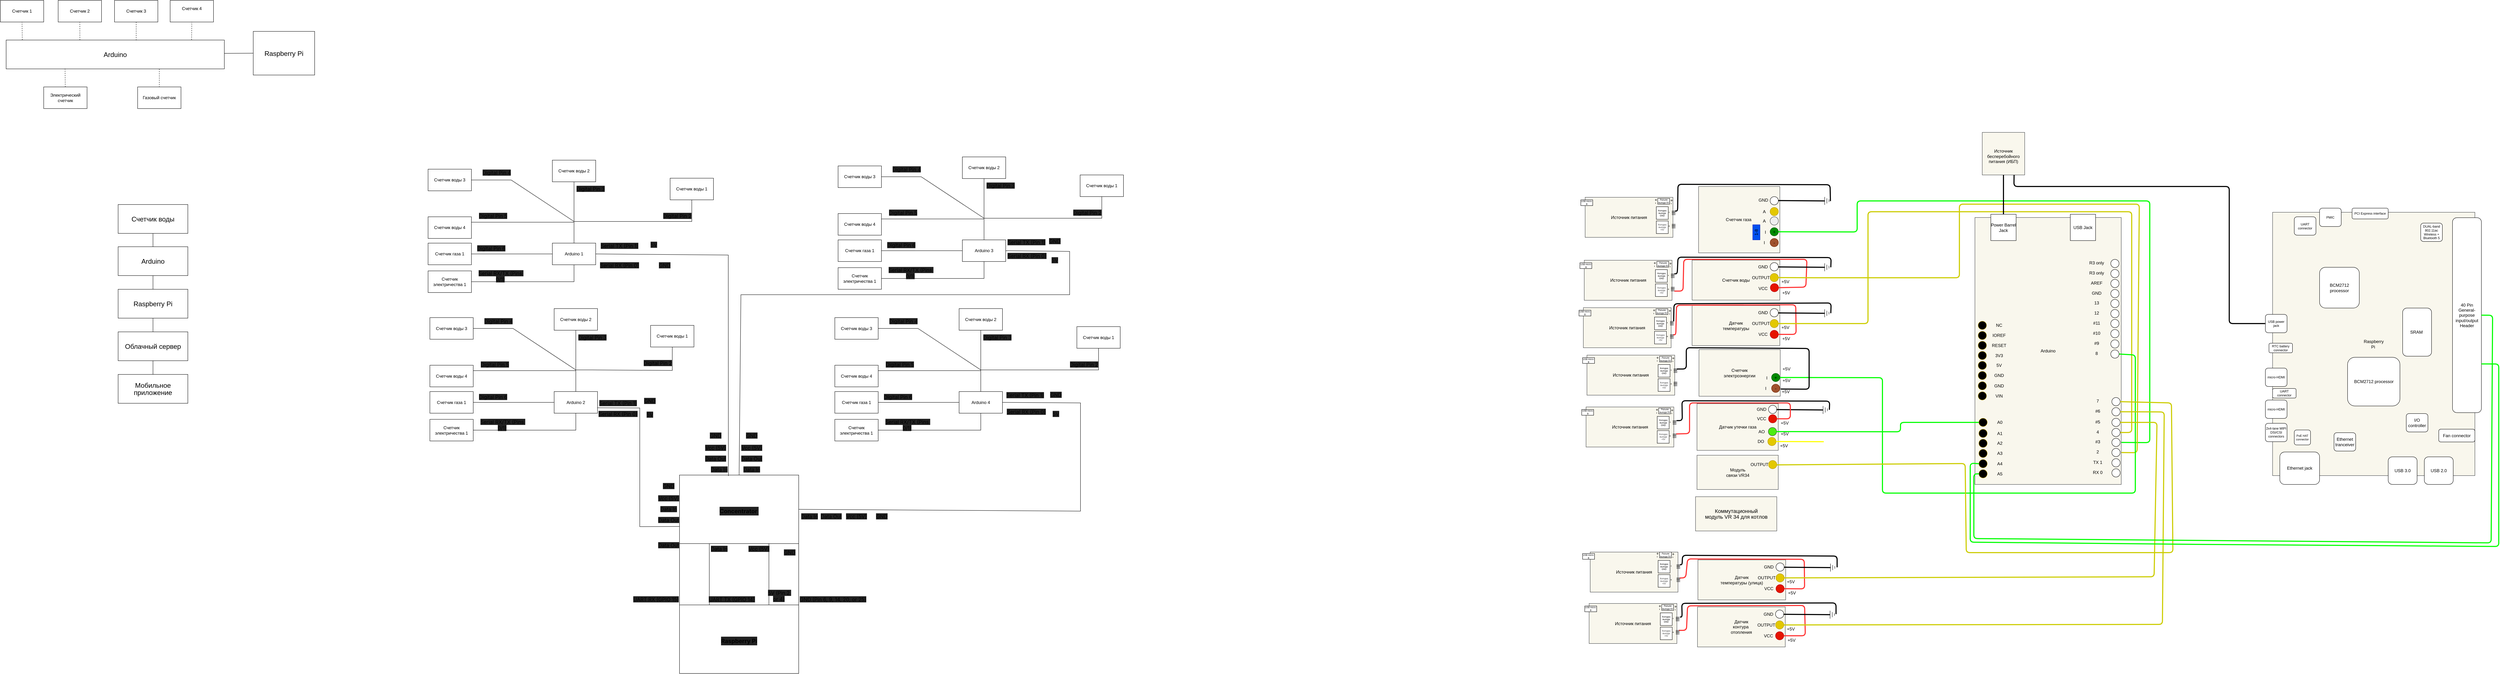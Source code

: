 <mxfile>
    <diagram name="Страница — 1" id="OnGRI13Ld-8jU3vb_ZSC">
        <mxGraphModel dx="2939" dy="1189" grid="0" gridSize="10" guides="1" tooltips="1" connect="1" arrows="1" fold="1" page="0" pageScale="1" pageWidth="1169" pageHeight="827" background="#FFFFFF" math="0" shadow="0">
            <root>
                <mxCell id="0"/>
                <mxCell id="1" parent="0"/>
                <mxCell id="1GgPMbV7aMCzvzCdthBu-1" value="&lt;span style=&quot;font-family: Helvetica; font-size: 12px; font-style: normal; font-variant-ligatures: normal; font-variant-caps: normal; font-weight: 400; letter-spacing: normal; orphans: 2; text-align: center; text-indent: 0px; text-transform: none; widows: 2; word-spacing: 0px; -webkit-text-stroke-width: 0px; white-space: normal; background-color: rgb(251, 251, 251); text-decoration-thickness: initial; text-decoration-style: initial; text-decoration-color: initial; float: none; display: inline !important;&quot;&gt;Счетчик 2&lt;/span&gt;" style="rounded=0;whiteSpace=wrap;html=1;fontColor=#000000;" parent="1" vertex="1">
                    <mxGeometry x="270" y="284" width="120" height="60" as="geometry"/>
                </mxCell>
                <mxCell id="1GgPMbV7aMCzvzCdthBu-2" value="Счетчик 1" style="rounded=0;whiteSpace=wrap;html=1;fontColor=#000000;" parent="1" vertex="1">
                    <mxGeometry x="110" y="284" width="120" height="60" as="geometry"/>
                </mxCell>
                <mxCell id="1GgPMbV7aMCzvzCdthBu-3" value="&lt;span style=&quot;font-size:14.0pt;line-height:107%;&lt;br/&gt;font-family:&amp;quot;Times New Roman&amp;quot;,serif;mso-fareast-font-family:Calibri;mso-fareast-theme-font:&lt;br/&gt;minor-latin;mso-ansi-language:RU;mso-fareast-language:EN-US;mso-bidi-language:&lt;br/&gt;AR-SA&quot;&gt;Arduino&lt;/span&gt;" style="rounded=0;whiteSpace=wrap;html=1;fontColor=#000000;" parent="1" vertex="1">
                    <mxGeometry x="126" y="394" width="604" height="80" as="geometry"/>
                </mxCell>
                <mxCell id="1GgPMbV7aMCzvzCdthBu-4" value="&lt;span style=&quot;font-family: Helvetica; font-size: 12px; font-style: normal; font-variant-ligatures: normal; font-variant-caps: normal; font-weight: 400; letter-spacing: normal; orphans: 2; text-align: center; text-indent: 0px; text-transform: none; widows: 2; word-spacing: 0px; -webkit-text-stroke-width: 0px; white-space: normal; background-color: rgb(251, 251, 251); text-decoration-thickness: initial; text-decoration-style: initial; text-decoration-color: initial; float: none; display: inline !important;&quot;&gt;Счетчик 3&lt;/span&gt;" style="rounded=0;whiteSpace=wrap;html=1;fontColor=#000000;" parent="1" vertex="1">
                    <mxGeometry x="426" y="284" width="120" height="60" as="geometry"/>
                </mxCell>
                <mxCell id="1GgPMbV7aMCzvzCdthBu-5" value="&lt;span style=&quot;font-family: Helvetica; font-size: 12px; font-style: normal; font-variant-ligatures: normal; font-variant-caps: normal; font-weight: 400; letter-spacing: normal; orphans: 2; text-align: center; text-indent: 0px; text-transform: none; widows: 2; word-spacing: 0px; -webkit-text-stroke-width: 0px; white-space: normal; background-color: rgb(251, 251, 251); text-decoration-thickness: initial; text-decoration-style: initial; text-decoration-color: initial; float: none; display: inline !important;&quot;&gt;Счетчик 4&lt;/span&gt;&lt;div&gt;&lt;br&gt;&lt;/div&gt;" style="rounded=0;whiteSpace=wrap;html=1;fontColor=#000000;" parent="1" vertex="1">
                    <mxGeometry x="580" y="284" width="120" height="60" as="geometry"/>
                </mxCell>
                <mxCell id="1GgPMbV7aMCzvzCdthBu-6" value="Электрический счетчик" style="rounded=0;whiteSpace=wrap;html=1;fontColor=#000000;" parent="1" vertex="1">
                    <mxGeometry x="230" y="524" width="120" height="60" as="geometry"/>
                </mxCell>
                <mxCell id="1GgPMbV7aMCzvzCdthBu-7" value="&lt;div&gt;Газовый счетчик&lt;/div&gt;" style="rounded=0;whiteSpace=wrap;html=1;fontColor=#000000;" parent="1" vertex="1">
                    <mxGeometry x="490" y="524" width="120" height="60" as="geometry"/>
                </mxCell>
                <mxCell id="1GgPMbV7aMCzvzCdthBu-8" value="" style="endArrow=none;dashed=1;html=1;rounded=0;entryX=0.27;entryY=0.991;entryDx=0;entryDy=0;entryPerimeter=0;fontColor=#000000;" parent="1" source="1GgPMbV7aMCzvzCdthBu-6" target="1GgPMbV7aMCzvzCdthBu-3" edge="1">
                    <mxGeometry width="50" height="50" relative="1" as="geometry">
                        <mxPoint x="416" y="594" as="sourcePoint"/>
                        <mxPoint x="466" y="544" as="targetPoint"/>
                    </mxGeometry>
                </mxCell>
                <mxCell id="1GgPMbV7aMCzvzCdthBu-9" value="" style="endArrow=none;dashed=1;html=1;rounded=0;entryX=0.5;entryY=1;entryDx=0;entryDy=0;exitX=0.074;exitY=-0.006;exitDx=0;exitDy=0;exitPerimeter=0;fontColor=#000000;" parent="1" source="1GgPMbV7aMCzvzCdthBu-3" target="1GgPMbV7aMCzvzCdthBu-2" edge="1">
                    <mxGeometry width="50" height="50" relative="1" as="geometry">
                        <mxPoint x="240" y="574" as="sourcePoint"/>
                        <mxPoint x="239" y="482" as="targetPoint"/>
                    </mxGeometry>
                </mxCell>
                <mxCell id="1GgPMbV7aMCzvzCdthBu-10" value="" style="endArrow=none;dashed=1;html=1;rounded=0;entryX=0.5;entryY=1;entryDx=0;entryDy=0;exitX=0.338;exitY=0;exitDx=0;exitDy=0;exitPerimeter=0;fontColor=#000000;" parent="1" source="1GgPMbV7aMCzvzCdthBu-3" target="1GgPMbV7aMCzvzCdthBu-1" edge="1">
                    <mxGeometry width="50" height="50" relative="1" as="geometry">
                        <mxPoint x="180" y="404" as="sourcePoint"/>
                        <mxPoint x="180" y="354" as="targetPoint"/>
                    </mxGeometry>
                </mxCell>
                <mxCell id="1GgPMbV7aMCzvzCdthBu-11" value="" style="endArrow=none;dashed=1;html=1;rounded=0;entryX=0.5;entryY=1;entryDx=0;entryDy=0;exitX=0.596;exitY=0.009;exitDx=0;exitDy=0;exitPerimeter=0;fontColor=#000000;" parent="1" source="1GgPMbV7aMCzvzCdthBu-3" target="1GgPMbV7aMCzvzCdthBu-4" edge="1">
                    <mxGeometry width="50" height="50" relative="1" as="geometry">
                        <mxPoint x="190" y="414" as="sourcePoint"/>
                        <mxPoint x="190" y="364" as="targetPoint"/>
                    </mxGeometry>
                </mxCell>
                <mxCell id="1GgPMbV7aMCzvzCdthBu-12" value="" style="endArrow=none;dashed=1;html=1;rounded=0;entryX=0.5;entryY=1;entryDx=0;entryDy=0;exitX=0.85;exitY=-0.009;exitDx=0;exitDy=0;exitPerimeter=0;fontColor=#000000;" parent="1" source="1GgPMbV7aMCzvzCdthBu-3" target="1GgPMbV7aMCzvzCdthBu-5" edge="1">
                    <mxGeometry width="50" height="50" relative="1" as="geometry">
                        <mxPoint x="457" y="402" as="sourcePoint"/>
                        <mxPoint x="456" y="354" as="targetPoint"/>
                    </mxGeometry>
                </mxCell>
                <mxCell id="1GgPMbV7aMCzvzCdthBu-13" value="" style="endArrow=none;dashed=1;html=1;rounded=0;entryX=0.5;entryY=0;entryDx=0;entryDy=0;exitX=0.702;exitY=1;exitDx=0;exitDy=0;exitPerimeter=0;fontColor=#000000;" parent="1" source="1GgPMbV7aMCzvzCdthBu-3" target="1GgPMbV7aMCzvzCdthBu-7" edge="1">
                    <mxGeometry width="50" height="50" relative="1" as="geometry">
                        <mxPoint x="594" y="404" as="sourcePoint"/>
                        <mxPoint x="593" y="354" as="targetPoint"/>
                    </mxGeometry>
                </mxCell>
                <mxCell id="1GgPMbV7aMCzvzCdthBu-14" value="&lt;div&gt;&lt;span style=&quot;font-size:14.0pt;line-height:107%;&lt;br/&gt;font-family:&amp;quot;Times New Roman&amp;quot;,serif;mso-fareast-font-family:Calibri;mso-fareast-theme-font:&lt;br/&gt;minor-latin;mso-ansi-language:RU;mso-fareast-language:EN-US;mso-bidi-language:&lt;br/&gt;AR-SA&quot;&gt;Raspberry Pi&lt;/span&gt;&lt;br&gt;&lt;/div&gt;" style="rounded=0;whiteSpace=wrap;html=1;fontColor=#000000;" parent="1" vertex="1">
                    <mxGeometry x="810" y="370" width="170" height="121" as="geometry"/>
                </mxCell>
                <mxCell id="1GgPMbV7aMCzvzCdthBu-15" value="" style="endArrow=none;html=1;rounded=0;entryX=0;entryY=0.5;entryDx=0;entryDy=0;fontColor=#000000;" parent="1" target="1GgPMbV7aMCzvzCdthBu-14" edge="1">
                    <mxGeometry width="50" height="50" relative="1" as="geometry">
                        <mxPoint x="730" y="431" as="sourcePoint"/>
                        <mxPoint x="610" y="370" as="targetPoint"/>
                    </mxGeometry>
                </mxCell>
                <mxCell id="1GgPMbV7aMCzvzCdthBu-16" value="&lt;span style=&quot;font-size:14.0pt;line-height:107%;&lt;br/&gt;font-family:&amp;quot;Times New Roman&amp;quot;,serif;mso-fareast-font-family:Calibri;mso-fareast-theme-font:&lt;br/&gt;minor-latin;mso-ansi-language:RU;mso-fareast-language:EN-US;mso-bidi-language:&lt;br/&gt;AR-SA&quot;&gt;Счетчик воды&lt;/span&gt;" style="rounded=0;whiteSpace=wrap;html=1;fontColor=#000000;" parent="1" vertex="1">
                    <mxGeometry x="436" y="850" width="193" height="80" as="geometry"/>
                </mxCell>
                <mxCell id="1GgPMbV7aMCzvzCdthBu-17" value="&lt;span style=&quot;font-size:14.0pt;line-height:107%;&lt;br/&gt;font-family:&amp;quot;Times New Roman&amp;quot;,serif;mso-fareast-font-family:Calibri;mso-fareast-theme-font:&lt;br/&gt;minor-latin;mso-ansi-language:RU;mso-fareast-language:EN-US;mso-bidi-language:&lt;br/&gt;AR-SA&quot;&gt;Arduino&lt;/span&gt;" style="rounded=0;whiteSpace=wrap;html=1;fontColor=#000000;" parent="1" vertex="1">
                    <mxGeometry x="436" y="967" width="193" height="80" as="geometry"/>
                </mxCell>
                <mxCell id="1GgPMbV7aMCzvzCdthBu-18" value="&lt;span style=&quot;font-size:14.0pt;line-height:107%;&lt;br/&gt;font-family:&amp;quot;Times New Roman&amp;quot;,serif;mso-fareast-font-family:Calibri;mso-fareast-theme-font:&lt;br/&gt;minor-latin;mso-ansi-language:RU;mso-fareast-language:EN-US;mso-bidi-language:&lt;br/&gt;AR-SA&quot;&gt;Raspberry Pi&lt;/span&gt;" style="rounded=0;whiteSpace=wrap;html=1;fontColor=#000000;" parent="1" vertex="1">
                    <mxGeometry x="436" y="1085" width="193" height="80" as="geometry"/>
                </mxCell>
                <mxCell id="1GgPMbV7aMCzvzCdthBu-19" value="&lt;span style=&quot;font-size:14.0pt;line-height:107%;&lt;br/&gt;font-family:&amp;quot;Times New Roman&amp;quot;,serif;mso-fareast-font-family:Calibri;mso-fareast-theme-font:&lt;br/&gt;minor-latin;mso-ansi-language:RU;mso-fareast-language:EN-US;mso-bidi-language:&lt;br/&gt;AR-SA&quot;&gt;Облачный сервер&lt;/span&gt;" style="rounded=0;whiteSpace=wrap;html=1;fontColor=#000000;" parent="1" vertex="1">
                    <mxGeometry x="436" y="1203" width="193" height="80" as="geometry"/>
                </mxCell>
                <mxCell id="1GgPMbV7aMCzvzCdthBu-20" value="&lt;span style=&quot;font-size:14.0pt;line-height:107%;&lt;br/&gt;font-family:&amp;quot;Times New Roman&amp;quot;,serif;mso-fareast-font-family:Calibri;mso-fareast-theme-font:&lt;br/&gt;minor-latin;mso-ansi-language:RU;mso-fareast-language:EN-US;mso-bidi-language:&lt;br/&gt;AR-SA&quot;&gt;Мобильное приложение&lt;/span&gt;" style="rounded=0;whiteSpace=wrap;html=1;fontColor=#000000;" parent="1" vertex="1">
                    <mxGeometry x="436" y="1321" width="193" height="80" as="geometry"/>
                </mxCell>
                <mxCell id="1GgPMbV7aMCzvzCdthBu-21" value="" style="endArrow=none;html=1;rounded=0;entryX=0.5;entryY=1;entryDx=0;entryDy=0;exitX=0.5;exitY=0;exitDx=0;exitDy=0;fontColor=#000000;" parent="1" source="1GgPMbV7aMCzvzCdthBu-17" target="1GgPMbV7aMCzvzCdthBu-16" edge="1">
                    <mxGeometry width="50" height="50" relative="1" as="geometry">
                        <mxPoint x="574" y="1148" as="sourcePoint"/>
                        <mxPoint x="624" y="1098" as="targetPoint"/>
                    </mxGeometry>
                </mxCell>
                <mxCell id="1GgPMbV7aMCzvzCdthBu-22" value="" style="endArrow=none;html=1;rounded=0;exitX=0.5;exitY=0;exitDx=0;exitDy=0;entryX=0.5;entryY=1;entryDx=0;entryDy=0;fontColor=#000000;" parent="1" source="1GgPMbV7aMCzvzCdthBu-20" target="1GgPMbV7aMCzvzCdthBu-19" edge="1">
                    <mxGeometry width="50" height="50" relative="1" as="geometry">
                        <mxPoint x="574" y="1148" as="sourcePoint"/>
                        <mxPoint x="624" y="1098" as="targetPoint"/>
                    </mxGeometry>
                </mxCell>
                <mxCell id="1GgPMbV7aMCzvzCdthBu-23" value="" style="endArrow=none;html=1;rounded=0;exitX=0.5;exitY=0;exitDx=0;exitDy=0;entryX=0.5;entryY=1;entryDx=0;entryDy=0;fontColor=#000000;" parent="1" source="1GgPMbV7aMCzvzCdthBu-19" target="1GgPMbV7aMCzvzCdthBu-18" edge="1">
                    <mxGeometry width="50" height="50" relative="1" as="geometry">
                        <mxPoint x="574" y="1148" as="sourcePoint"/>
                        <mxPoint x="624" y="1098" as="targetPoint"/>
                    </mxGeometry>
                </mxCell>
                <mxCell id="1GgPMbV7aMCzvzCdthBu-24" value="" style="endArrow=none;html=1;rounded=0;entryX=0.5;entryY=1;entryDx=0;entryDy=0;exitX=0.5;exitY=0;exitDx=0;exitDy=0;fontColor=#000000;" parent="1" source="1GgPMbV7aMCzvzCdthBu-18" target="1GgPMbV7aMCzvzCdthBu-17" edge="1">
                    <mxGeometry width="50" height="50" relative="1" as="geometry">
                        <mxPoint x="540" y="1072" as="sourcePoint"/>
                        <mxPoint x="528" y="1054" as="targetPoint"/>
                    </mxGeometry>
                </mxCell>
                <mxCell id="vHo4NpmIeZ7DLQtYQHCM-1" value="Arduino 1" style="rounded=0;whiteSpace=wrap;html=1;fontColor=#000000;" parent="1" vertex="1">
                    <mxGeometry x="1638" y="957" width="120" height="60" as="geometry"/>
                </mxCell>
                <mxCell id="vHo4NpmIeZ7DLQtYQHCM-2" value="Счетчик электричества 1" style="rounded=0;whiteSpace=wrap;html=1;fontColor=#000000;" parent="1" vertex="1">
                    <mxGeometry x="1294" y="1034" width="120" height="60" as="geometry"/>
                </mxCell>
                <mxCell id="vHo4NpmIeZ7DLQtYQHCM-6" value="Счетчик газа 1" style="rounded=0;whiteSpace=wrap;html=1;fontColor=#000000;" parent="1" vertex="1">
                    <mxGeometry x="1294" y="957" width="120" height="60" as="geometry"/>
                </mxCell>
                <mxCell id="vHo4NpmIeZ7DLQtYQHCM-13" value="Счетчик воды 4" style="rounded=0;whiteSpace=wrap;html=1;fontColor=#000000;" parent="1" vertex="1">
                    <mxGeometry x="1294" y="884" width="120" height="60" as="geometry"/>
                </mxCell>
                <mxCell id="vHo4NpmIeZ7DLQtYQHCM-27" value="" style="endArrow=none;html=1;rounded=0;exitX=1;exitY=0.25;exitDx=0;exitDy=0;entryX=0.5;entryY=0;entryDx=0;entryDy=0;fontColor=#000000;" parent="1" source="vHo4NpmIeZ7DLQtYQHCM-13" target="vHo4NpmIeZ7DLQtYQHCM-1" edge="1">
                    <mxGeometry width="50" height="50" relative="1" as="geometry">
                        <mxPoint x="1694" y="1047" as="sourcePoint"/>
                        <mxPoint x="1744" y="997" as="targetPoint"/>
                        <Array as="points">
                            <mxPoint x="1698" y="899"/>
                        </Array>
                    </mxGeometry>
                </mxCell>
                <mxCell id="vHo4NpmIeZ7DLQtYQHCM-28" value="" style="endArrow=none;html=1;rounded=0;exitX=1;exitY=0.5;exitDx=0;exitDy=0;entryX=0;entryY=0.5;entryDx=0;entryDy=0;fontColor=#000000;" parent="1" source="vHo4NpmIeZ7DLQtYQHCM-6" target="vHo4NpmIeZ7DLQtYQHCM-1" edge="1">
                    <mxGeometry width="50" height="50" relative="1" as="geometry">
                        <mxPoint x="1694" y="1047" as="sourcePoint"/>
                        <mxPoint x="1484" y="987" as="targetPoint"/>
                    </mxGeometry>
                </mxCell>
                <mxCell id="vHo4NpmIeZ7DLQtYQHCM-29" value="" style="endArrow=none;html=1;rounded=0;exitX=1;exitY=0.5;exitDx=0;exitDy=0;entryX=0.5;entryY=1;entryDx=0;entryDy=0;fontColor=#000000;" parent="1" source="vHo4NpmIeZ7DLQtYQHCM-2" target="vHo4NpmIeZ7DLQtYQHCM-1" edge="1">
                    <mxGeometry width="50" height="50" relative="1" as="geometry">
                        <mxPoint x="1694" y="1047" as="sourcePoint"/>
                        <mxPoint x="1744" y="997" as="targetPoint"/>
                        <Array as="points">
                            <mxPoint x="1698" y="1064"/>
                        </Array>
                    </mxGeometry>
                </mxCell>
                <mxCell id="vHo4NpmIeZ7DLQtYQHCM-35" value="&lt;span style=&quot;font-family: ui-sans-serif, -apple-system, system-ui, &amp;quot;Segoe UI&amp;quot;, Roboto, Ubuntu, Cantarell, &amp;quot;Noto Sans&amp;quot;, sans-serif, Helvetica, &amp;quot;Apple Color Emoji&amp;quot;, Arial, &amp;quot;Segoe UI Emoji&amp;quot;, &amp;quot;Segoe UI Symbol&amp;quot;; font-size: 14px; text-align: left; white-space-collapse: preserve; background-color: rgb(33, 33, 33);&quot;&gt;Serial RX/TX (Pins 0/1)&lt;/span&gt;" style="text;html=1;align=center;verticalAlign=middle;whiteSpace=wrap;rounded=0;fontColor=#000000;" parent="1" vertex="1">
                    <mxGeometry x="1424" y="1034" width="140" height="30" as="geometry"/>
                </mxCell>
                <mxCell id="vHo4NpmIeZ7DLQtYQHCM-36" value="&lt;span style=&quot;font-family: ui-sans-serif, -apple-system, system-ui, &amp;quot;Segoe UI&amp;quot;, Roboto, Ubuntu, Cantarell, &amp;quot;Noto Sans&amp;quot;, sans-serif, Helvetica, &amp;quot;Apple Color Emoji&amp;quot;, Arial, &amp;quot;Segoe UI Emoji&amp;quot;, &amp;quot;Segoe UI Symbol&amp;quot;; font-size: 14px; text-align: left; white-space-collapse: preserve; background-color: rgb(33, 33, 33);&quot;&gt;Digital Pin 2&lt;/span&gt;" style="text;html=1;align=center;verticalAlign=middle;whiteSpace=wrap;rounded=0;fontColor=#000000;" parent="1" vertex="1">
                    <mxGeometry x="1934" y="867" width="100" height="30" as="geometry"/>
                </mxCell>
                <mxCell id="vHo4NpmIeZ7DLQtYQHCM-37" value="&lt;span style=&quot;font-family: ui-sans-serif, -apple-system, system-ui, &amp;quot;Segoe UI&amp;quot;, Roboto, Ubuntu, Cantarell, &amp;quot;Noto Sans&amp;quot;, sans-serif, Helvetica, &amp;quot;Apple Color Emoji&amp;quot;, Arial, &amp;quot;Segoe UI Emoji&amp;quot;, &amp;quot;Segoe UI Symbol&amp;quot;; font-size: 14px; text-align: left; white-space-collapse: preserve; background-color: rgb(33, 33, 33);&quot;&gt;Digital Pin 6&lt;/span&gt;" style="text;html=1;align=center;verticalAlign=middle;whiteSpace=wrap;rounded=0;fontColor=#000000;" parent="1" vertex="1">
                    <mxGeometry x="1424" y="957" width="90" height="30" as="geometry"/>
                </mxCell>
                <mxCell id="vHo4NpmIeZ7DLQtYQHCM-38" value="Счетчик воды 3" style="rounded=0;whiteSpace=wrap;html=1;fontColor=#000000;" parent="1" vertex="1">
                    <mxGeometry x="1294" y="752" width="120" height="60" as="geometry"/>
                </mxCell>
                <mxCell id="vHo4NpmIeZ7DLQtYQHCM-39" value="Счетчик воды 2" style="rounded=0;whiteSpace=wrap;html=1;fontColor=#000000;" parent="1" vertex="1">
                    <mxGeometry x="1638" y="727" width="120" height="60" as="geometry"/>
                </mxCell>
                <mxCell id="vHo4NpmIeZ7DLQtYQHCM-40" value="Счетчик воды 1" style="rounded=0;whiteSpace=wrap;html=1;fontColor=#000000;" parent="1" vertex="1">
                    <mxGeometry x="1964" y="777" width="120" height="60" as="geometry"/>
                </mxCell>
                <mxCell id="vHo4NpmIeZ7DLQtYQHCM-41" value="" style="endArrow=none;html=1;rounded=0;exitX=0.5;exitY=1;exitDx=0;exitDy=0;entryX=0.5;entryY=0;entryDx=0;entryDy=0;fontColor=#000000;" parent="1" source="vHo4NpmIeZ7DLQtYQHCM-40" target="vHo4NpmIeZ7DLQtYQHCM-1" edge="1">
                    <mxGeometry width="50" height="50" relative="1" as="geometry">
                        <mxPoint x="1654" y="907" as="sourcePoint"/>
                        <mxPoint x="1704" y="857" as="targetPoint"/>
                        <Array as="points">
                            <mxPoint x="2024" y="897"/>
                            <mxPoint x="1744" y="897"/>
                            <mxPoint x="1698" y="897"/>
                        </Array>
                    </mxGeometry>
                </mxCell>
                <mxCell id="vHo4NpmIeZ7DLQtYQHCM-42" value="" style="endArrow=none;html=1;rounded=0;exitX=0.5;exitY=1;exitDx=0;exitDy=0;entryX=0.5;entryY=0;entryDx=0;entryDy=0;fontColor=#000000;" parent="1" source="vHo4NpmIeZ7DLQtYQHCM-39" target="vHo4NpmIeZ7DLQtYQHCM-1" edge="1">
                    <mxGeometry width="50" height="50" relative="1" as="geometry">
                        <mxPoint x="1634" y="807" as="sourcePoint"/>
                        <mxPoint x="1738" y="967" as="targetPoint"/>
                        <Array as="points">
                            <mxPoint x="1698" y="897"/>
                        </Array>
                    </mxGeometry>
                </mxCell>
                <mxCell id="vHo4NpmIeZ7DLQtYQHCM-43" value="" style="endArrow=none;html=1;rounded=0;exitX=1;exitY=0.5;exitDx=0;exitDy=0;entryX=0.5;entryY=0;entryDx=0;entryDy=0;fontColor=#000000;" parent="1" source="vHo4NpmIeZ7DLQtYQHCM-38" target="vHo4NpmIeZ7DLQtYQHCM-1" edge="1">
                    <mxGeometry width="50" height="50" relative="1" as="geometry">
                        <mxPoint x="1524" y="807" as="sourcePoint"/>
                        <mxPoint x="1708" y="967" as="targetPoint"/>
                        <Array as="points">
                            <mxPoint x="1524" y="782"/>
                            <mxPoint x="1698" y="897"/>
                        </Array>
                    </mxGeometry>
                </mxCell>
                <mxCell id="vHo4NpmIeZ7DLQtYQHCM-44" value="&lt;span style=&quot;font-family: ui-sans-serif, -apple-system, system-ui, &amp;quot;Segoe UI&amp;quot;, Roboto, Ubuntu, Cantarell, &amp;quot;Noto Sans&amp;quot;, sans-serif, Helvetica, &amp;quot;Apple Color Emoji&amp;quot;, Arial, &amp;quot;Segoe UI Emoji&amp;quot;, &amp;quot;Segoe UI Symbol&amp;quot;; font-size: 14px; text-align: left; white-space-collapse: preserve; background-color: rgb(33, 33, 33);&quot;&gt;Digital Pin 3&lt;/span&gt;" style="text;html=1;align=center;verticalAlign=middle;whiteSpace=wrap;rounded=0;fontColor=#000000;" parent="1" vertex="1">
                    <mxGeometry x="1694" y="792" width="100" height="30" as="geometry"/>
                </mxCell>
                <mxCell id="vHo4NpmIeZ7DLQtYQHCM-45" value="&lt;span style=&quot;font-family: ui-sans-serif, -apple-system, system-ui, &amp;quot;Segoe UI&amp;quot;, Roboto, Ubuntu, Cantarell, &amp;quot;Noto Sans&amp;quot;, sans-serif, Helvetica, &amp;quot;Apple Color Emoji&amp;quot;, Arial, &amp;quot;Segoe UI Emoji&amp;quot;, &amp;quot;Segoe UI Symbol&amp;quot;; font-size: 14px; text-align: left; white-space-collapse: preserve; background-color: rgb(33, 33, 33);&quot;&gt;Digital Pin 4&lt;/span&gt;" style="text;html=1;align=center;verticalAlign=middle;whiteSpace=wrap;rounded=0;fontColor=#000000;" parent="1" vertex="1">
                    <mxGeometry x="1434" y="747" width="100" height="30" as="geometry"/>
                </mxCell>
                <mxCell id="vHo4NpmIeZ7DLQtYQHCM-46" value="&lt;span style=&quot;font-family: ui-sans-serif, -apple-system, system-ui, &amp;quot;Segoe UI&amp;quot;, Roboto, Ubuntu, Cantarell, &amp;quot;Noto Sans&amp;quot;, sans-serif, Helvetica, &amp;quot;Apple Color Emoji&amp;quot;, Arial, &amp;quot;Segoe UI Emoji&amp;quot;, &amp;quot;Segoe UI Symbol&amp;quot;; font-size: 14px; text-align: left; white-space-collapse: preserve; background-color: rgb(33, 33, 33);&quot;&gt;Digital Pin 5&lt;/span&gt;" style="text;html=1;align=center;verticalAlign=middle;whiteSpace=wrap;rounded=0;fontColor=#000000;" parent="1" vertex="1">
                    <mxGeometry x="1424" y="867" width="100" height="30" as="geometry"/>
                </mxCell>
                <mxCell id="vHo4NpmIeZ7DLQtYQHCM-47" value="Arduino 2" style="rounded=0;whiteSpace=wrap;html=1;fontColor=#000000;" parent="1" vertex="1">
                    <mxGeometry x="1643" y="1368.5" width="120" height="60" as="geometry"/>
                </mxCell>
                <mxCell id="vHo4NpmIeZ7DLQtYQHCM-48" value="Счетчик электричества 1" style="rounded=0;whiteSpace=wrap;html=1;fontColor=#000000;" parent="1" vertex="1">
                    <mxGeometry x="1299" y="1445.5" width="120" height="60" as="geometry"/>
                </mxCell>
                <mxCell id="vHo4NpmIeZ7DLQtYQHCM-49" value="Счетчик газа 1" style="rounded=0;whiteSpace=wrap;html=1;fontColor=#000000;" parent="1" vertex="1">
                    <mxGeometry x="1299" y="1368.5" width="120" height="60" as="geometry"/>
                </mxCell>
                <mxCell id="vHo4NpmIeZ7DLQtYQHCM-50" value="Счетчик воды 4" style="rounded=0;whiteSpace=wrap;html=1;fontColor=#000000;" parent="1" vertex="1">
                    <mxGeometry x="1299" y="1295.5" width="120" height="60" as="geometry"/>
                </mxCell>
                <mxCell id="vHo4NpmIeZ7DLQtYQHCM-51" value="" style="endArrow=none;html=1;rounded=0;exitX=1;exitY=0.25;exitDx=0;exitDy=0;entryX=0.5;entryY=0;entryDx=0;entryDy=0;fontColor=#000000;" parent="1" source="vHo4NpmIeZ7DLQtYQHCM-50" target="vHo4NpmIeZ7DLQtYQHCM-47" edge="1">
                    <mxGeometry width="50" height="50" relative="1" as="geometry">
                        <mxPoint x="1699" y="1458.5" as="sourcePoint"/>
                        <mxPoint x="1749" y="1408.5" as="targetPoint"/>
                        <Array as="points">
                            <mxPoint x="1703" y="1310.5"/>
                        </Array>
                    </mxGeometry>
                </mxCell>
                <mxCell id="vHo4NpmIeZ7DLQtYQHCM-52" value="" style="endArrow=none;html=1;rounded=0;exitX=1;exitY=0.5;exitDx=0;exitDy=0;entryX=0;entryY=0.5;entryDx=0;entryDy=0;fontColor=#000000;" parent="1" source="vHo4NpmIeZ7DLQtYQHCM-49" target="vHo4NpmIeZ7DLQtYQHCM-47" edge="1">
                    <mxGeometry width="50" height="50" relative="1" as="geometry">
                        <mxPoint x="1699" y="1458.5" as="sourcePoint"/>
                        <mxPoint x="1489" y="1398.5" as="targetPoint"/>
                    </mxGeometry>
                </mxCell>
                <mxCell id="vHo4NpmIeZ7DLQtYQHCM-53" value="" style="endArrow=none;html=1;rounded=0;exitX=1;exitY=0.5;exitDx=0;exitDy=0;entryX=0.5;entryY=1;entryDx=0;entryDy=0;fontColor=#000000;" parent="1" source="vHo4NpmIeZ7DLQtYQHCM-48" target="vHo4NpmIeZ7DLQtYQHCM-47" edge="1">
                    <mxGeometry width="50" height="50" relative="1" as="geometry">
                        <mxPoint x="1699" y="1458.5" as="sourcePoint"/>
                        <mxPoint x="1749" y="1408.5" as="targetPoint"/>
                        <Array as="points">
                            <mxPoint x="1703" y="1475.5"/>
                        </Array>
                    </mxGeometry>
                </mxCell>
                <mxCell id="vHo4NpmIeZ7DLQtYQHCM-54" value="&lt;span style=&quot;font-family: ui-sans-serif, -apple-system, system-ui, &amp;quot;Segoe UI&amp;quot;, Roboto, Ubuntu, Cantarell, &amp;quot;Noto Sans&amp;quot;, sans-serif, Helvetica, &amp;quot;Apple Color Emoji&amp;quot;, Arial, &amp;quot;Segoe UI Emoji&amp;quot;, &amp;quot;Segoe UI Symbol&amp;quot;; font-size: 14px; text-align: left; white-space-collapse: preserve; background-color: rgb(33, 33, 33);&quot;&gt;Serial RX/TX (Pins 0/1)&lt;/span&gt;" style="text;html=1;align=center;verticalAlign=middle;whiteSpace=wrap;rounded=0;fontColor=#000000;" parent="1" vertex="1">
                    <mxGeometry x="1429" y="1445.5" width="140" height="30" as="geometry"/>
                </mxCell>
                <mxCell id="vHo4NpmIeZ7DLQtYQHCM-55" value="&lt;span style=&quot;font-family: ui-sans-serif, -apple-system, system-ui, &amp;quot;Segoe UI&amp;quot;, Roboto, Ubuntu, Cantarell, &amp;quot;Noto Sans&amp;quot;, sans-serif, Helvetica, &amp;quot;Apple Color Emoji&amp;quot;, Arial, &amp;quot;Segoe UI Emoji&amp;quot;, &amp;quot;Segoe UI Symbol&amp;quot;; font-size: 14px; text-align: left; white-space-collapse: preserve; background-color: rgb(33, 33, 33);&quot;&gt;Digital Pin 2&lt;/span&gt;" style="text;html=1;align=center;verticalAlign=middle;whiteSpace=wrap;rounded=0;fontColor=#000000;" parent="1" vertex="1">
                    <mxGeometry x="1880" y="1275" width="100" height="30" as="geometry"/>
                </mxCell>
                <mxCell id="vHo4NpmIeZ7DLQtYQHCM-56" value="&lt;span style=&quot;font-family: ui-sans-serif, -apple-system, system-ui, &amp;quot;Segoe UI&amp;quot;, Roboto, Ubuntu, Cantarell, &amp;quot;Noto Sans&amp;quot;, sans-serif, Helvetica, &amp;quot;Apple Color Emoji&amp;quot;, Arial, &amp;quot;Segoe UI Emoji&amp;quot;, &amp;quot;Segoe UI Symbol&amp;quot;; font-size: 14px; text-align: left; white-space-collapse: preserve; background-color: rgb(33, 33, 33);&quot;&gt;Digital Pin 6&lt;/span&gt;" style="text;html=1;align=center;verticalAlign=middle;whiteSpace=wrap;rounded=0;fontColor=#000000;" parent="1" vertex="1">
                    <mxGeometry x="1429" y="1368.5" width="90" height="30" as="geometry"/>
                </mxCell>
                <mxCell id="vHo4NpmIeZ7DLQtYQHCM-57" value="Счетчик воды 3" style="rounded=0;whiteSpace=wrap;html=1;fontColor=#000000;" parent="1" vertex="1">
                    <mxGeometry x="1299" y="1163.5" width="120" height="60" as="geometry"/>
                </mxCell>
                <mxCell id="vHo4NpmIeZ7DLQtYQHCM-58" value="Счетчик воды 2" style="rounded=0;whiteSpace=wrap;html=1;fontColor=#000000;" parent="1" vertex="1">
                    <mxGeometry x="1643" y="1138.5" width="120" height="60" as="geometry"/>
                </mxCell>
                <mxCell id="vHo4NpmIeZ7DLQtYQHCM-59" value="Счетчик воды 1" style="rounded=0;whiteSpace=wrap;html=1;fontColor=#000000;" parent="1" vertex="1">
                    <mxGeometry x="1910" y="1185" width="120" height="60" as="geometry"/>
                </mxCell>
                <mxCell id="vHo4NpmIeZ7DLQtYQHCM-60" value="" style="endArrow=none;html=1;rounded=0;exitX=0.5;exitY=1;exitDx=0;exitDy=0;entryX=0.5;entryY=0;entryDx=0;entryDy=0;fontColor=#000000;" parent="1" source="vHo4NpmIeZ7DLQtYQHCM-59" target="vHo4NpmIeZ7DLQtYQHCM-47" edge="1">
                    <mxGeometry width="50" height="50" relative="1" as="geometry">
                        <mxPoint x="1659" y="1318.5" as="sourcePoint"/>
                        <mxPoint x="1709" y="1268.5" as="targetPoint"/>
                        <Array as="points">
                            <mxPoint x="1970" y="1310"/>
                            <mxPoint x="1749" y="1308.5"/>
                            <mxPoint x="1703" y="1308.5"/>
                        </Array>
                    </mxGeometry>
                </mxCell>
                <mxCell id="vHo4NpmIeZ7DLQtYQHCM-61" value="" style="endArrow=none;html=1;rounded=0;exitX=0.5;exitY=1;exitDx=0;exitDy=0;entryX=0.5;entryY=0;entryDx=0;entryDy=0;fontColor=#000000;" parent="1" source="vHo4NpmIeZ7DLQtYQHCM-58" target="vHo4NpmIeZ7DLQtYQHCM-47" edge="1">
                    <mxGeometry width="50" height="50" relative="1" as="geometry">
                        <mxPoint x="1639" y="1218.5" as="sourcePoint"/>
                        <mxPoint x="1743" y="1378.5" as="targetPoint"/>
                        <Array as="points">
                            <mxPoint x="1703" y="1308.5"/>
                        </Array>
                    </mxGeometry>
                </mxCell>
                <mxCell id="vHo4NpmIeZ7DLQtYQHCM-62" value="" style="endArrow=none;html=1;rounded=0;exitX=1;exitY=0.5;exitDx=0;exitDy=0;entryX=0.5;entryY=0;entryDx=0;entryDy=0;fontColor=#000000;" parent="1" source="vHo4NpmIeZ7DLQtYQHCM-57" target="vHo4NpmIeZ7DLQtYQHCM-47" edge="1">
                    <mxGeometry width="50" height="50" relative="1" as="geometry">
                        <mxPoint x="1529" y="1218.5" as="sourcePoint"/>
                        <mxPoint x="1713" y="1378.5" as="targetPoint"/>
                        <Array as="points">
                            <mxPoint x="1529" y="1193.5"/>
                            <mxPoint x="1703" y="1308.5"/>
                        </Array>
                    </mxGeometry>
                </mxCell>
                <mxCell id="vHo4NpmIeZ7DLQtYQHCM-63" value="&lt;span style=&quot;font-family: ui-sans-serif, -apple-system, system-ui, &amp;quot;Segoe UI&amp;quot;, Roboto, Ubuntu, Cantarell, &amp;quot;Noto Sans&amp;quot;, sans-serif, Helvetica, &amp;quot;Apple Color Emoji&amp;quot;, Arial, &amp;quot;Segoe UI Emoji&amp;quot;, &amp;quot;Segoe UI Symbol&amp;quot;; font-size: 14px; text-align: left; white-space-collapse: preserve; background-color: rgb(33, 33, 33);&quot;&gt;Digital Pin 3&lt;/span&gt;" style="text;html=1;align=center;verticalAlign=middle;whiteSpace=wrap;rounded=0;fontColor=#000000;" parent="1" vertex="1">
                    <mxGeometry x="1699" y="1203.5" width="100" height="30" as="geometry"/>
                </mxCell>
                <mxCell id="vHo4NpmIeZ7DLQtYQHCM-64" value="&lt;span style=&quot;font-family: ui-sans-serif, -apple-system, system-ui, &amp;quot;Segoe UI&amp;quot;, Roboto, Ubuntu, Cantarell, &amp;quot;Noto Sans&amp;quot;, sans-serif, Helvetica, &amp;quot;Apple Color Emoji&amp;quot;, Arial, &amp;quot;Segoe UI Emoji&amp;quot;, &amp;quot;Segoe UI Symbol&amp;quot;; font-size: 14px; text-align: left; white-space-collapse: preserve; background-color: rgb(33, 33, 33);&quot;&gt;Digital Pin 4&lt;/span&gt;" style="text;html=1;align=center;verticalAlign=middle;whiteSpace=wrap;rounded=0;fontColor=#000000;" parent="1" vertex="1">
                    <mxGeometry x="1439" y="1158.5" width="100" height="30" as="geometry"/>
                </mxCell>
                <mxCell id="vHo4NpmIeZ7DLQtYQHCM-65" value="&lt;span style=&quot;font-family: ui-sans-serif, -apple-system, system-ui, &amp;quot;Segoe UI&amp;quot;, Roboto, Ubuntu, Cantarell, &amp;quot;Noto Sans&amp;quot;, sans-serif, Helvetica, &amp;quot;Apple Color Emoji&amp;quot;, Arial, &amp;quot;Segoe UI Emoji&amp;quot;, &amp;quot;Segoe UI Symbol&amp;quot;; font-size: 14px; text-align: left; white-space-collapse: preserve; background-color: rgb(33, 33, 33);&quot;&gt;Digital Pin 5&lt;/span&gt;" style="text;html=1;align=center;verticalAlign=middle;whiteSpace=wrap;rounded=0;fontColor=#000000;" parent="1" vertex="1">
                    <mxGeometry x="1429" y="1278.5" width="100" height="30" as="geometry"/>
                </mxCell>
                <mxCell id="vHo4NpmIeZ7DLQtYQHCM-66" value="Arduino 3" style="rounded=0;whiteSpace=wrap;html=1;fontColor=#000000;" parent="1" vertex="1">
                    <mxGeometry x="2773" y="948" width="120" height="60" as="geometry"/>
                </mxCell>
                <mxCell id="vHo4NpmIeZ7DLQtYQHCM-67" value="Счетчик электричества 1" style="rounded=0;whiteSpace=wrap;html=1;fontColor=#000000;" parent="1" vertex="1">
                    <mxGeometry x="2429" y="1025" width="120" height="60" as="geometry"/>
                </mxCell>
                <mxCell id="vHo4NpmIeZ7DLQtYQHCM-68" value="Счетчик газа 1" style="rounded=0;whiteSpace=wrap;html=1;fontColor=#000000;" parent="1" vertex="1">
                    <mxGeometry x="2429" y="948" width="120" height="60" as="geometry"/>
                </mxCell>
                <mxCell id="vHo4NpmIeZ7DLQtYQHCM-69" value="Счетчик воды 4" style="rounded=0;whiteSpace=wrap;html=1;fontColor=#000000;" parent="1" vertex="1">
                    <mxGeometry x="2429" y="875" width="120" height="60" as="geometry"/>
                </mxCell>
                <mxCell id="vHo4NpmIeZ7DLQtYQHCM-70" value="" style="endArrow=none;html=1;rounded=0;exitX=1;exitY=0.25;exitDx=0;exitDy=0;entryX=0.5;entryY=0;entryDx=0;entryDy=0;fontColor=#000000;" parent="1" source="vHo4NpmIeZ7DLQtYQHCM-69" target="vHo4NpmIeZ7DLQtYQHCM-66" edge="1">
                    <mxGeometry width="50" height="50" relative="1" as="geometry">
                        <mxPoint x="2829" y="1038" as="sourcePoint"/>
                        <mxPoint x="2879" y="988" as="targetPoint"/>
                        <Array as="points">
                            <mxPoint x="2833" y="890"/>
                        </Array>
                    </mxGeometry>
                </mxCell>
                <mxCell id="vHo4NpmIeZ7DLQtYQHCM-71" value="" style="endArrow=none;html=1;rounded=0;exitX=1;exitY=0.5;exitDx=0;exitDy=0;entryX=0;entryY=0.5;entryDx=0;entryDy=0;fontColor=#000000;" parent="1" source="vHo4NpmIeZ7DLQtYQHCM-68" target="vHo4NpmIeZ7DLQtYQHCM-66" edge="1">
                    <mxGeometry width="50" height="50" relative="1" as="geometry">
                        <mxPoint x="2829" y="1038" as="sourcePoint"/>
                        <mxPoint x="2619" y="978" as="targetPoint"/>
                    </mxGeometry>
                </mxCell>
                <mxCell id="vHo4NpmIeZ7DLQtYQHCM-72" value="" style="endArrow=none;html=1;rounded=0;exitX=1;exitY=0.5;exitDx=0;exitDy=0;entryX=0.5;entryY=1;entryDx=0;entryDy=0;fontColor=#000000;" parent="1" source="vHo4NpmIeZ7DLQtYQHCM-67" target="vHo4NpmIeZ7DLQtYQHCM-66" edge="1">
                    <mxGeometry width="50" height="50" relative="1" as="geometry">
                        <mxPoint x="2829" y="1038" as="sourcePoint"/>
                        <mxPoint x="2879" y="988" as="targetPoint"/>
                        <Array as="points">
                            <mxPoint x="2833" y="1055"/>
                        </Array>
                    </mxGeometry>
                </mxCell>
                <mxCell id="vHo4NpmIeZ7DLQtYQHCM-73" value="&lt;span style=&quot;font-family: ui-sans-serif, -apple-system, system-ui, &amp;quot;Segoe UI&amp;quot;, Roboto, Ubuntu, Cantarell, &amp;quot;Noto Sans&amp;quot;, sans-serif, Helvetica, &amp;quot;Apple Color Emoji&amp;quot;, Arial, &amp;quot;Segoe UI Emoji&amp;quot;, &amp;quot;Segoe UI Symbol&amp;quot;; font-size: 14px; text-align: left; white-space-collapse: preserve; background-color: rgb(33, 33, 33);&quot;&gt;Serial RX/TX (Pins 0/1)&lt;/span&gt;" style="text;html=1;align=center;verticalAlign=middle;whiteSpace=wrap;rounded=0;fontColor=#000000;" parent="1" vertex="1">
                    <mxGeometry x="2559" y="1025" width="140" height="30" as="geometry"/>
                </mxCell>
                <mxCell id="vHo4NpmIeZ7DLQtYQHCM-74" value="&lt;span style=&quot;font-family: ui-sans-serif, -apple-system, system-ui, &amp;quot;Segoe UI&amp;quot;, Roboto, Ubuntu, Cantarell, &amp;quot;Noto Sans&amp;quot;, sans-serif, Helvetica, &amp;quot;Apple Color Emoji&amp;quot;, Arial, &amp;quot;Segoe UI Emoji&amp;quot;, &amp;quot;Segoe UI Symbol&amp;quot;; font-size: 14px; text-align: left; white-space-collapse: preserve; background-color: rgb(33, 33, 33);&quot;&gt;Digital Pin 2&lt;/span&gt;" style="text;html=1;align=center;verticalAlign=middle;whiteSpace=wrap;rounded=0;fontColor=#000000;" parent="1" vertex="1">
                    <mxGeometry x="3069" y="858" width="100" height="30" as="geometry"/>
                </mxCell>
                <mxCell id="vHo4NpmIeZ7DLQtYQHCM-75" value="&lt;span style=&quot;font-family: ui-sans-serif, -apple-system, system-ui, &amp;quot;Segoe UI&amp;quot;, Roboto, Ubuntu, Cantarell, &amp;quot;Noto Sans&amp;quot;, sans-serif, Helvetica, &amp;quot;Apple Color Emoji&amp;quot;, Arial, &amp;quot;Segoe UI Emoji&amp;quot;, &amp;quot;Segoe UI Symbol&amp;quot;; font-size: 14px; text-align: left; white-space-collapse: preserve; background-color: rgb(33, 33, 33);&quot;&gt;Digital Pin 6&lt;/span&gt;" style="text;html=1;align=center;verticalAlign=middle;whiteSpace=wrap;rounded=0;fontColor=#000000;" parent="1" vertex="1">
                    <mxGeometry x="2559" y="948" width="90" height="30" as="geometry"/>
                </mxCell>
                <mxCell id="vHo4NpmIeZ7DLQtYQHCM-76" value="Счетчик воды 3" style="rounded=0;whiteSpace=wrap;html=1;fontColor=#000000;" parent="1" vertex="1">
                    <mxGeometry x="2429" y="743" width="120" height="60" as="geometry"/>
                </mxCell>
                <mxCell id="vHo4NpmIeZ7DLQtYQHCM-77" value="Счетчик воды 2" style="rounded=0;whiteSpace=wrap;html=1;fontColor=#000000;" parent="1" vertex="1">
                    <mxGeometry x="2773" y="718" width="120" height="60" as="geometry"/>
                </mxCell>
                <mxCell id="vHo4NpmIeZ7DLQtYQHCM-78" value="Счетчик воды 1" style="rounded=0;whiteSpace=wrap;html=1;fontColor=#000000;" parent="1" vertex="1">
                    <mxGeometry x="3099" y="768" width="120" height="60" as="geometry"/>
                </mxCell>
                <mxCell id="vHo4NpmIeZ7DLQtYQHCM-79" value="" style="endArrow=none;html=1;rounded=0;exitX=0.5;exitY=1;exitDx=0;exitDy=0;entryX=0.5;entryY=0;entryDx=0;entryDy=0;fontColor=#000000;" parent="1" source="vHo4NpmIeZ7DLQtYQHCM-78" target="vHo4NpmIeZ7DLQtYQHCM-66" edge="1">
                    <mxGeometry width="50" height="50" relative="1" as="geometry">
                        <mxPoint x="2789" y="898" as="sourcePoint"/>
                        <mxPoint x="2839" y="848" as="targetPoint"/>
                        <Array as="points">
                            <mxPoint x="3159" y="888"/>
                            <mxPoint x="2879" y="888"/>
                            <mxPoint x="2833" y="888"/>
                        </Array>
                    </mxGeometry>
                </mxCell>
                <mxCell id="vHo4NpmIeZ7DLQtYQHCM-80" value="" style="endArrow=none;html=1;rounded=0;exitX=0.5;exitY=1;exitDx=0;exitDy=0;entryX=0.5;entryY=0;entryDx=0;entryDy=0;fontColor=#000000;" parent="1" source="vHo4NpmIeZ7DLQtYQHCM-77" target="vHo4NpmIeZ7DLQtYQHCM-66" edge="1">
                    <mxGeometry width="50" height="50" relative="1" as="geometry">
                        <mxPoint x="2769" y="798" as="sourcePoint"/>
                        <mxPoint x="2873" y="958" as="targetPoint"/>
                        <Array as="points">
                            <mxPoint x="2833" y="888"/>
                        </Array>
                    </mxGeometry>
                </mxCell>
                <mxCell id="vHo4NpmIeZ7DLQtYQHCM-81" value="" style="endArrow=none;html=1;rounded=0;exitX=1;exitY=0.5;exitDx=0;exitDy=0;entryX=0.5;entryY=0;entryDx=0;entryDy=0;fontColor=#000000;" parent="1" source="vHo4NpmIeZ7DLQtYQHCM-76" target="vHo4NpmIeZ7DLQtYQHCM-66" edge="1">
                    <mxGeometry width="50" height="50" relative="1" as="geometry">
                        <mxPoint x="2659" y="798" as="sourcePoint"/>
                        <mxPoint x="2843" y="958" as="targetPoint"/>
                        <Array as="points">
                            <mxPoint x="2659" y="773"/>
                            <mxPoint x="2833" y="888"/>
                        </Array>
                    </mxGeometry>
                </mxCell>
                <mxCell id="vHo4NpmIeZ7DLQtYQHCM-82" value="&lt;span style=&quot;font-family: ui-sans-serif, -apple-system, system-ui, &amp;quot;Segoe UI&amp;quot;, Roboto, Ubuntu, Cantarell, &amp;quot;Noto Sans&amp;quot;, sans-serif, Helvetica, &amp;quot;Apple Color Emoji&amp;quot;, Arial, &amp;quot;Segoe UI Emoji&amp;quot;, &amp;quot;Segoe UI Symbol&amp;quot;; font-size: 14px; text-align: left; white-space-collapse: preserve; background-color: rgb(33, 33, 33);&quot;&gt;Digital Pin 3&lt;/span&gt;" style="text;html=1;align=center;verticalAlign=middle;whiteSpace=wrap;rounded=0;fontColor=#000000;" parent="1" vertex="1">
                    <mxGeometry x="2829" y="783" width="100" height="30" as="geometry"/>
                </mxCell>
                <mxCell id="vHo4NpmIeZ7DLQtYQHCM-83" value="&lt;span style=&quot;font-family: ui-sans-serif, -apple-system, system-ui, &amp;quot;Segoe UI&amp;quot;, Roboto, Ubuntu, Cantarell, &amp;quot;Noto Sans&amp;quot;, sans-serif, Helvetica, &amp;quot;Apple Color Emoji&amp;quot;, Arial, &amp;quot;Segoe UI Emoji&amp;quot;, &amp;quot;Segoe UI Symbol&amp;quot;; font-size: 14px; text-align: left; white-space-collapse: preserve; background-color: rgb(33, 33, 33);&quot;&gt;Digital Pin 4&lt;/span&gt;" style="text;html=1;align=center;verticalAlign=middle;whiteSpace=wrap;rounded=0;fontColor=#000000;" parent="1" vertex="1">
                    <mxGeometry x="2569" y="738" width="100" height="30" as="geometry"/>
                </mxCell>
                <mxCell id="vHo4NpmIeZ7DLQtYQHCM-84" value="&lt;span style=&quot;font-family: ui-sans-serif, -apple-system, system-ui, &amp;quot;Segoe UI&amp;quot;, Roboto, Ubuntu, Cantarell, &amp;quot;Noto Sans&amp;quot;, sans-serif, Helvetica, &amp;quot;Apple Color Emoji&amp;quot;, Arial, &amp;quot;Segoe UI Emoji&amp;quot;, &amp;quot;Segoe UI Symbol&amp;quot;; font-size: 14px; text-align: left; white-space-collapse: preserve; background-color: rgb(33, 33, 33);&quot;&gt;Digital Pin 5&lt;/span&gt;" style="text;html=1;align=center;verticalAlign=middle;whiteSpace=wrap;rounded=0;fontColor=#000000;" parent="1" vertex="1">
                    <mxGeometry x="2559" y="858" width="100" height="30" as="geometry"/>
                </mxCell>
                <mxCell id="vHo4NpmIeZ7DLQtYQHCM-85" value="Arduino 4" style="rounded=0;whiteSpace=wrap;html=1;fontColor=#000000;" parent="1" vertex="1">
                    <mxGeometry x="2764" y="1368.5" width="120" height="60" as="geometry"/>
                </mxCell>
                <mxCell id="vHo4NpmIeZ7DLQtYQHCM-86" value="Счетчик электричества 1" style="rounded=0;whiteSpace=wrap;html=1;fontColor=#000000;" parent="1" vertex="1">
                    <mxGeometry x="2420" y="1445.5" width="120" height="60" as="geometry"/>
                </mxCell>
                <mxCell id="vHo4NpmIeZ7DLQtYQHCM-87" value="Счетчик газа 1" style="rounded=0;whiteSpace=wrap;html=1;fontColor=#000000;" parent="1" vertex="1">
                    <mxGeometry x="2420" y="1368.5" width="120" height="60" as="geometry"/>
                </mxCell>
                <mxCell id="vHo4NpmIeZ7DLQtYQHCM-88" value="Счетчик воды 4" style="rounded=0;whiteSpace=wrap;html=1;fontColor=#000000;" parent="1" vertex="1">
                    <mxGeometry x="2420" y="1295.5" width="120" height="60" as="geometry"/>
                </mxCell>
                <mxCell id="vHo4NpmIeZ7DLQtYQHCM-89" value="" style="endArrow=none;html=1;rounded=0;exitX=1;exitY=0.25;exitDx=0;exitDy=0;entryX=0.5;entryY=0;entryDx=0;entryDy=0;fontColor=#000000;" parent="1" source="vHo4NpmIeZ7DLQtYQHCM-88" target="vHo4NpmIeZ7DLQtYQHCM-85" edge="1">
                    <mxGeometry width="50" height="50" relative="1" as="geometry">
                        <mxPoint x="2820" y="1458.5" as="sourcePoint"/>
                        <mxPoint x="2870" y="1408.5" as="targetPoint"/>
                        <Array as="points">
                            <mxPoint x="2824" y="1310.5"/>
                        </Array>
                    </mxGeometry>
                </mxCell>
                <mxCell id="vHo4NpmIeZ7DLQtYQHCM-90" value="" style="endArrow=none;html=1;rounded=0;exitX=1;exitY=0.5;exitDx=0;exitDy=0;entryX=0;entryY=0.5;entryDx=0;entryDy=0;fontColor=#000000;" parent="1" source="vHo4NpmIeZ7DLQtYQHCM-87" target="vHo4NpmIeZ7DLQtYQHCM-85" edge="1">
                    <mxGeometry width="50" height="50" relative="1" as="geometry">
                        <mxPoint x="2820" y="1458.5" as="sourcePoint"/>
                        <mxPoint x="2610" y="1398.5" as="targetPoint"/>
                    </mxGeometry>
                </mxCell>
                <mxCell id="vHo4NpmIeZ7DLQtYQHCM-91" value="" style="endArrow=none;html=1;rounded=0;exitX=1;exitY=0.5;exitDx=0;exitDy=0;entryX=0.5;entryY=1;entryDx=0;entryDy=0;fontColor=#000000;" parent="1" source="vHo4NpmIeZ7DLQtYQHCM-86" target="vHo4NpmIeZ7DLQtYQHCM-85" edge="1">
                    <mxGeometry width="50" height="50" relative="1" as="geometry">
                        <mxPoint x="2820" y="1458.5" as="sourcePoint"/>
                        <mxPoint x="2870" y="1408.5" as="targetPoint"/>
                        <Array as="points">
                            <mxPoint x="2824" y="1475.5"/>
                        </Array>
                    </mxGeometry>
                </mxCell>
                <mxCell id="vHo4NpmIeZ7DLQtYQHCM-92" value="&lt;span style=&quot;font-family: ui-sans-serif, -apple-system, system-ui, &amp;quot;Segoe UI&amp;quot;, Roboto, Ubuntu, Cantarell, &amp;quot;Noto Sans&amp;quot;, sans-serif, Helvetica, &amp;quot;Apple Color Emoji&amp;quot;, Arial, &amp;quot;Segoe UI Emoji&amp;quot;, &amp;quot;Segoe UI Symbol&amp;quot;; font-size: 14px; text-align: left; white-space-collapse: preserve; background-color: rgb(33, 33, 33);&quot;&gt;Serial RX/TX (Pins 0/1)&lt;/span&gt;" style="text;html=1;align=center;verticalAlign=middle;whiteSpace=wrap;rounded=0;fontColor=#000000;" parent="1" vertex="1">
                    <mxGeometry x="2550" y="1445.5" width="140" height="30" as="geometry"/>
                </mxCell>
                <mxCell id="vHo4NpmIeZ7DLQtYQHCM-93" value="&lt;span style=&quot;font-family: ui-sans-serif, -apple-system, system-ui, &amp;quot;Segoe UI&amp;quot;, Roboto, Ubuntu, Cantarell, &amp;quot;Noto Sans&amp;quot;, sans-serif, Helvetica, &amp;quot;Apple Color Emoji&amp;quot;, Arial, &amp;quot;Segoe UI Emoji&amp;quot;, &amp;quot;Segoe UI Symbol&amp;quot;; font-size: 14px; text-align: left; white-space-collapse: preserve; background-color: rgb(33, 33, 33);&quot;&gt;Digital Pin 2&lt;/span&gt;" style="text;html=1;align=center;verticalAlign=middle;whiteSpace=wrap;rounded=0;fontColor=#000000;" parent="1" vertex="1">
                    <mxGeometry x="3060" y="1278.5" width="100" height="30" as="geometry"/>
                </mxCell>
                <mxCell id="vHo4NpmIeZ7DLQtYQHCM-94" value="&lt;span style=&quot;font-family: ui-sans-serif, -apple-system, system-ui, &amp;quot;Segoe UI&amp;quot;, Roboto, Ubuntu, Cantarell, &amp;quot;Noto Sans&amp;quot;, sans-serif, Helvetica, &amp;quot;Apple Color Emoji&amp;quot;, Arial, &amp;quot;Segoe UI Emoji&amp;quot;, &amp;quot;Segoe UI Symbol&amp;quot;; font-size: 14px; text-align: left; white-space-collapse: preserve; background-color: rgb(33, 33, 33);&quot;&gt;Digital Pin 6&lt;/span&gt;" style="text;html=1;align=center;verticalAlign=middle;whiteSpace=wrap;rounded=0;fontColor=#000000;" parent="1" vertex="1">
                    <mxGeometry x="2550" y="1368.5" width="90" height="30" as="geometry"/>
                </mxCell>
                <mxCell id="vHo4NpmIeZ7DLQtYQHCM-95" value="Счетчик воды 3" style="rounded=0;whiteSpace=wrap;html=1;fontColor=#000000;" parent="1" vertex="1">
                    <mxGeometry x="2420" y="1163.5" width="120" height="60" as="geometry"/>
                </mxCell>
                <mxCell id="vHo4NpmIeZ7DLQtYQHCM-96" value="Счетчик воды 2" style="rounded=0;whiteSpace=wrap;html=1;fontColor=#000000;" parent="1" vertex="1">
                    <mxGeometry x="2764" y="1138.5" width="120" height="60" as="geometry"/>
                </mxCell>
                <mxCell id="vHo4NpmIeZ7DLQtYQHCM-97" value="Счетчик воды 1" style="rounded=0;whiteSpace=wrap;html=1;fontColor=#000000;" parent="1" vertex="1">
                    <mxGeometry x="3090" y="1188.5" width="120" height="60" as="geometry"/>
                </mxCell>
                <mxCell id="vHo4NpmIeZ7DLQtYQHCM-98" value="" style="endArrow=none;html=1;rounded=0;exitX=0.5;exitY=1;exitDx=0;exitDy=0;entryX=0.5;entryY=0;entryDx=0;entryDy=0;fontColor=#000000;" parent="1" source="vHo4NpmIeZ7DLQtYQHCM-97" target="vHo4NpmIeZ7DLQtYQHCM-85" edge="1">
                    <mxGeometry width="50" height="50" relative="1" as="geometry">
                        <mxPoint x="2780" y="1318.5" as="sourcePoint"/>
                        <mxPoint x="2830" y="1268.5" as="targetPoint"/>
                        <Array as="points">
                            <mxPoint x="3150" y="1308.5"/>
                            <mxPoint x="2870" y="1308.5"/>
                            <mxPoint x="2824" y="1308.5"/>
                        </Array>
                    </mxGeometry>
                </mxCell>
                <mxCell id="vHo4NpmIeZ7DLQtYQHCM-99" value="" style="endArrow=none;html=1;rounded=0;exitX=0.5;exitY=1;exitDx=0;exitDy=0;entryX=0.5;entryY=0;entryDx=0;entryDy=0;fontColor=#000000;" parent="1" source="vHo4NpmIeZ7DLQtYQHCM-96" target="vHo4NpmIeZ7DLQtYQHCM-85" edge="1">
                    <mxGeometry width="50" height="50" relative="1" as="geometry">
                        <mxPoint x="2760" y="1218.5" as="sourcePoint"/>
                        <mxPoint x="2864" y="1378.5" as="targetPoint"/>
                        <Array as="points">
                            <mxPoint x="2824" y="1308.5"/>
                        </Array>
                    </mxGeometry>
                </mxCell>
                <mxCell id="vHo4NpmIeZ7DLQtYQHCM-100" value="" style="endArrow=none;html=1;rounded=0;exitX=1;exitY=0.5;exitDx=0;exitDy=0;entryX=0.5;entryY=0;entryDx=0;entryDy=0;fontColor=#000000;" parent="1" source="vHo4NpmIeZ7DLQtYQHCM-95" target="vHo4NpmIeZ7DLQtYQHCM-85" edge="1">
                    <mxGeometry width="50" height="50" relative="1" as="geometry">
                        <mxPoint x="2650" y="1218.5" as="sourcePoint"/>
                        <mxPoint x="2834" y="1378.5" as="targetPoint"/>
                        <Array as="points">
                            <mxPoint x="2650" y="1193.5"/>
                            <mxPoint x="2824" y="1308.5"/>
                        </Array>
                    </mxGeometry>
                </mxCell>
                <mxCell id="vHo4NpmIeZ7DLQtYQHCM-101" value="&lt;span style=&quot;font-family: ui-sans-serif, -apple-system, system-ui, &amp;quot;Segoe UI&amp;quot;, Roboto, Ubuntu, Cantarell, &amp;quot;Noto Sans&amp;quot;, sans-serif, Helvetica, &amp;quot;Apple Color Emoji&amp;quot;, Arial, &amp;quot;Segoe UI Emoji&amp;quot;, &amp;quot;Segoe UI Symbol&amp;quot;; font-size: 14px; text-align: left; white-space-collapse: preserve; background-color: rgb(33, 33, 33);&quot;&gt;Digital Pin 3&lt;/span&gt;" style="text;html=1;align=center;verticalAlign=middle;whiteSpace=wrap;rounded=0;fontColor=#000000;" parent="1" vertex="1">
                    <mxGeometry x="2820" y="1203.5" width="100" height="30" as="geometry"/>
                </mxCell>
                <mxCell id="vHo4NpmIeZ7DLQtYQHCM-102" value="&lt;span style=&quot;font-family: ui-sans-serif, -apple-system, system-ui, &amp;quot;Segoe UI&amp;quot;, Roboto, Ubuntu, Cantarell, &amp;quot;Noto Sans&amp;quot;, sans-serif, Helvetica, &amp;quot;Apple Color Emoji&amp;quot;, Arial, &amp;quot;Segoe UI Emoji&amp;quot;, &amp;quot;Segoe UI Symbol&amp;quot;; font-size: 14px; text-align: left; white-space-collapse: preserve; background-color: rgb(33, 33, 33);&quot;&gt;Digital Pin 4&lt;/span&gt;" style="text;html=1;align=center;verticalAlign=middle;whiteSpace=wrap;rounded=0;fontColor=#000000;" parent="1" vertex="1">
                    <mxGeometry x="2560" y="1158.5" width="100" height="30" as="geometry"/>
                </mxCell>
                <mxCell id="vHo4NpmIeZ7DLQtYQHCM-103" value="&lt;span style=&quot;font-family: ui-sans-serif, -apple-system, system-ui, &amp;quot;Segoe UI&amp;quot;, Roboto, Ubuntu, Cantarell, &amp;quot;Noto Sans&amp;quot;, sans-serif, Helvetica, &amp;quot;Apple Color Emoji&amp;quot;, Arial, &amp;quot;Segoe UI Emoji&amp;quot;, &amp;quot;Segoe UI Symbol&amp;quot;; font-size: 14px; text-align: left; white-space-collapse: preserve; background-color: rgb(33, 33, 33);&quot;&gt;Digital Pin 5&lt;/span&gt;" style="text;html=1;align=center;verticalAlign=middle;whiteSpace=wrap;rounded=0;fontColor=#000000;" parent="1" vertex="1">
                    <mxGeometry x="2550" y="1278.5" width="100" height="30" as="geometry"/>
                </mxCell>
                <mxCell id="vHo4NpmIeZ7DLQtYQHCM-104" value="&lt;h4 style=&quot;border: 0px solid rgb(227, 227, 227); box-sizing: border-box; --tw-border-spacing-x: 0; --tw-border-spacing-y: 0; --tw-translate-x: 0; --tw-translate-y: 0; --tw-rotate: 0; --tw-skew-x: 0; --tw-skew-y: 0; --tw-scale-x: 1; --tw-scale-y: 1; --tw-pan-x: ; --tw-pan-y: ; --tw-pinch-zoom: ; --tw-scroll-snap-strictness: proximity; --tw-gradient-from-position: ; --tw-gradient-via-position: ; --tw-gradient-to-position: ; --tw-ordinal: ; --tw-slashed-zero: ; --tw-numeric-figure: ; --tw-numeric-spacing: ; --tw-numeric-fraction: ; --tw-ring-inset: ; --tw-ring-offset-width: 0px; --tw-ring-offset-color: #fff; --tw-ring-color: rgba(69,89,164,.5); --tw-ring-offset-shadow: 0 0 transparent; --tw-ring-shadow: 0 0 transparent; --tw-shadow: 0 0 transparent; --tw-shadow-colored: 0 0 transparent; --tw-blur: ; --tw-brightness: ; --tw-contrast: ; --tw-grayscale: ; --tw-hue-rotate: ; --tw-invert: ; --tw-saturate: ; --tw-sepia: ; --tw-drop-shadow: ; --tw-backdrop-blur: ; --tw-backdrop-brightness: ; --tw-backdrop-contrast: ; --tw-backdrop-grayscale: ; --tw-backdrop-hue-rotate: ; --tw-backdrop-invert: ; --tw-backdrop-opacity: ; --tw-backdrop-saturate: ; --tw-backdrop-sepia: ; --tw-contain-size: ; --tw-contain-layout: ; --tw-contain-paint: ; --tw-contain-style: ; font-size: 16px; margin: 1rem 0px 0.5rem; line-height: 1.5; font-family: ui-sans-serif, -apple-system, system-ui, &amp;quot;Segoe UI&amp;quot;, Roboto, Ubuntu, Cantarell, &amp;quot;Noto Sans&amp;quot;, sans-serif, Helvetica, &amp;quot;Apple Color Emoji&amp;quot;, Arial, &amp;quot;Segoe UI Emoji&amp;quot;, &amp;quot;Segoe UI Symbol&amp;quot;; text-align: start; white-space-collapse: preserve; background-color: rgb(33, 33, 33);&quot;&gt;Concentrator &lt;/h4&gt;" style="rounded=0;whiteSpace=wrap;html=1;fontColor=#000000;" parent="1" vertex="1">
                    <mxGeometry x="1990" y="1600" width="330" height="190" as="geometry"/>
                </mxCell>
                <mxCell id="vHo4NpmIeZ7DLQtYQHCM-107" value="" style="endArrow=none;html=1;rounded=0;exitX=1;exitY=0.5;exitDx=0;exitDy=0;entryX=0.41;entryY=0.014;entryDx=0;entryDy=0;entryPerimeter=0;fontColor=#000000;" parent="1" source="vHo4NpmIeZ7DLQtYQHCM-1" target="vHo4NpmIeZ7DLQtYQHCM-104" edge="1">
                    <mxGeometry width="50" height="50" relative="1" as="geometry">
                        <mxPoint x="1900" y="1070" as="sourcePoint"/>
                        <mxPoint x="1950" y="1020" as="targetPoint"/>
                        <Array as="points">
                            <mxPoint x="2125" y="990"/>
                        </Array>
                    </mxGeometry>
                </mxCell>
                <mxCell id="vHo4NpmIeZ7DLQtYQHCM-110" value="" style="endArrow=none;html=1;rounded=0;exitX=1;exitY=0.5;exitDx=0;exitDy=0;entryX=1;entryY=0.5;entryDx=0;entryDy=0;fontColor=#000000;" parent="1" source="vHo4NpmIeZ7DLQtYQHCM-85" target="vHo4NpmIeZ7DLQtYQHCM-104" edge="1">
                    <mxGeometry width="50" height="50" relative="1" as="geometry">
                        <mxPoint x="2650" y="1610" as="sourcePoint"/>
                        <mxPoint x="2700" y="1560" as="targetPoint"/>
                        <Array as="points">
                            <mxPoint x="3100" y="1400"/>
                            <mxPoint x="3100" y="1700"/>
                        </Array>
                    </mxGeometry>
                </mxCell>
                <mxCell id="vHo4NpmIeZ7DLQtYQHCM-111" value="" style="endArrow=none;html=1;rounded=0;exitX=1;exitY=0.5;exitDx=0;exitDy=0;entryX=0.5;entryY=0;entryDx=0;entryDy=0;fontColor=#000000;" parent="1" source="vHo4NpmIeZ7DLQtYQHCM-66" target="vHo4NpmIeZ7DLQtYQHCM-104" edge="1">
                    <mxGeometry width="50" height="50" relative="1" as="geometry">
                        <mxPoint x="2820" y="1110" as="sourcePoint"/>
                        <mxPoint x="2870" y="1060" as="targetPoint"/>
                        <Array as="points">
                            <mxPoint x="3070" y="980"/>
                            <mxPoint x="3070" y="1100"/>
                            <mxPoint x="2160" y="1100"/>
                        </Array>
                    </mxGeometry>
                </mxCell>
                <mxCell id="vHo4NpmIeZ7DLQtYQHCM-112" value="&#xa;&lt;span style=&quot;font-family: ui-sans-serif, -apple-system, system-ui, &amp;quot;Segoe UI&amp;quot;, Roboto, Ubuntu, Cantarell, &amp;quot;Noto Sans&amp;quot;, sans-serif, Helvetica, &amp;quot;Apple Color Emoji&amp;quot;, Arial, &amp;quot;Segoe UI Emoji&amp;quot;, &amp;quot;Segoe UI Symbol&amp;quot;; font-size: 14px; font-style: normal; font-variant-ligatures: normal; font-variant-caps: normal; font-weight: 400; letter-spacing: normal; orphans: 2; text-align: left; text-indent: 0px; text-transform: none; widows: 2; word-spacing: 0px; -webkit-text-stroke-width: 0px; white-space: pre-wrap; background-color: rgb(33, 33, 33); text-decoration-thickness: initial; text-decoration-style: initial; text-decoration-color: initial; float: none; display: inline !important;&quot;&gt;Serial TX (Pin 1)&lt;/span&gt;&#xa;&#xa;" style="text;html=1;align=center;verticalAlign=middle;whiteSpace=wrap;rounded=0;fontColor=#000000;" parent="1" vertex="1">
                    <mxGeometry x="1744" y="957" width="160" height="30" as="geometry"/>
                </mxCell>
                <mxCell id="vHo4NpmIeZ7DLQtYQHCM-113" value="&#xa;&lt;span style=&quot;font-family: ui-sans-serif, -apple-system, system-ui, &amp;quot;Segoe UI&amp;quot;, Roboto, Ubuntu, Cantarell, &amp;quot;Noto Sans&amp;quot;, sans-serif, Helvetica, &amp;quot;Apple Color Emoji&amp;quot;, Arial, &amp;quot;Segoe UI Emoji&amp;quot;, &amp;quot;Segoe UI Symbol&amp;quot;; font-size: 14px; font-style: normal; font-variant-ligatures: normal; font-variant-caps: normal; font-weight: 400; letter-spacing: normal; orphans: 2; text-align: left; text-indent: 0px; text-transform: none; widows: 2; word-spacing: 0px; -webkit-text-stroke-width: 0px; white-space: pre-wrap; background-color: rgb(33, 33, 33); text-decoration-thickness: initial; text-decoration-style: initial; text-decoration-color: initial; float: none; display: inline !important;&quot;&gt;Serial TX (Pin 1)&lt;/span&gt;&#xa;&#xa;" style="text;html=1;align=center;verticalAlign=middle;whiteSpace=wrap;rounded=0;fontColor=#000000;" parent="1" vertex="1">
                    <mxGeometry x="2896.5" y="952" width="107" height="20" as="geometry"/>
                </mxCell>
                <mxCell id="vHo4NpmIeZ7DLQtYQHCM-114" value="&#xa;&lt;span style=&quot;font-family: ui-sans-serif, -apple-system, system-ui, &amp;quot;Segoe UI&amp;quot;, Roboto, Ubuntu, Cantarell, &amp;quot;Noto Sans&amp;quot;, sans-serif, Helvetica, &amp;quot;Apple Color Emoji&amp;quot;, Arial, &amp;quot;Segoe UI Emoji&amp;quot;, &amp;quot;Segoe UI Symbol&amp;quot;; font-size: 14px; font-style: normal; font-variant-ligatures: normal; font-variant-caps: normal; font-weight: 400; letter-spacing: normal; orphans: 2; text-align: left; text-indent: 0px; text-transform: none; widows: 2; word-spacing: 0px; -webkit-text-stroke-width: 0px; white-space: pre-wrap; background-color: rgb(33, 33, 33); text-decoration-thickness: initial; text-decoration-style: initial; text-decoration-color: initial; float: none; display: inline !important;&quot;&gt;Serial TX (Pin 1)&lt;/span&gt;&#xa;&#xa;" style="text;html=1;align=center;verticalAlign=middle;whiteSpace=wrap;rounded=0;fontColor=#000000;" parent="1" vertex="1">
                    <mxGeometry x="1757" y="1402" width="126" height="11" as="geometry"/>
                </mxCell>
                <mxCell id="vHo4NpmIeZ7DLQtYQHCM-116" value="&#xa;&lt;span style=&quot;font-family: ui-sans-serif, -apple-system, system-ui, &amp;quot;Segoe UI&amp;quot;, Roboto, Ubuntu, Cantarell, &amp;quot;Noto Sans&amp;quot;, sans-serif, Helvetica, &amp;quot;Apple Color Emoji&amp;quot;, Arial, &amp;quot;Segoe UI Emoji&amp;quot;, &amp;quot;Segoe UI Symbol&amp;quot;; font-size: 14px; font-style: normal; font-variant-ligatures: normal; font-variant-caps: normal; font-weight: 400; letter-spacing: normal; orphans: 2; text-align: left; text-indent: 0px; text-transform: none; widows: 2; word-spacing: 0px; -webkit-text-stroke-width: 0px; white-space: pre-wrap; background-color: rgb(33, 33, 33); text-decoration-thickness: initial; text-decoration-style: initial; text-decoration-color: initial; float: none; display: inline !important;&quot;&gt;Serial TX (Pin 1)&lt;/span&gt;&#xa;&#xa;" style="text;html=1;align=center;verticalAlign=middle;whiteSpace=wrap;rounded=0;fontColor=#000000;" parent="1" vertex="1">
                    <mxGeometry x="2886.5" y="1371" width="120" height="30" as="geometry"/>
                </mxCell>
                <mxCell id="vHo4NpmIeZ7DLQtYQHCM-117" value="&lt;span style=&quot;font-family: ui-sans-serif, -apple-system, system-ui, &amp;quot;Segoe UI&amp;quot;, Roboto, Ubuntu, Cantarell, &amp;quot;Noto Sans&amp;quot;, sans-serif, Helvetica, &amp;quot;Apple Color Emoji&amp;quot;, Arial, &amp;quot;Segoe UI Emoji&amp;quot;, &amp;quot;Segoe UI Symbol&amp;quot;; font-size: 14px; text-align: left; white-space-collapse: preserve; background-color: rgb(33, 33, 33);&quot;&gt;Data In&lt;/span&gt;" style="text;html=1;align=center;verticalAlign=middle;whiteSpace=wrap;rounded=0;fontColor=#000000;" parent="1" vertex="1">
                    <mxGeometry x="1930" y="1680" width="60" height="30" as="geometry"/>
                </mxCell>
                <mxCell id="vHo4NpmIeZ7DLQtYQHCM-118" value="&lt;span style=&quot;font-family: ui-sans-serif, -apple-system, system-ui, &amp;quot;Segoe UI&amp;quot;, Roboto, Ubuntu, Cantarell, &amp;quot;Noto Sans&amp;quot;, sans-serif, Helvetica, &amp;quot;Apple Color Emoji&amp;quot;, Arial, &amp;quot;Segoe UI Emoji&amp;quot;, &amp;quot;Segoe UI Symbol&amp;quot;; font-size: 14px; text-align: left; white-space-collapse: preserve; background-color: rgb(33, 33, 33);&quot;&gt;Data In&lt;/span&gt;" style="text;html=1;align=center;verticalAlign=middle;whiteSpace=wrap;rounded=0;fontColor=#000000;" parent="1" vertex="1">
                    <mxGeometry x="2070" y="1570" width="60" height="30" as="geometry"/>
                </mxCell>
                <mxCell id="vHo4NpmIeZ7DLQtYQHCM-119" value="&lt;span style=&quot;font-family: ui-sans-serif, -apple-system, system-ui, &amp;quot;Segoe UI&amp;quot;, Roboto, Ubuntu, Cantarell, &amp;quot;Noto Sans&amp;quot;, sans-serif, Helvetica, &amp;quot;Apple Color Emoji&amp;quot;, Arial, &amp;quot;Segoe UI Emoji&amp;quot;, &amp;quot;Segoe UI Symbol&amp;quot;; font-size: 14px; text-align: left; white-space-collapse: preserve; background-color: rgb(33, 33, 33);&quot;&gt;Data In&lt;/span&gt;" style="text;html=1;align=center;verticalAlign=middle;whiteSpace=wrap;rounded=0;fontColor=#000000;" parent="1" vertex="1">
                    <mxGeometry x="2320" y="1700" width="60" height="30" as="geometry"/>
                </mxCell>
                <mxCell id="vHo4NpmIeZ7DLQtYQHCM-120" value="" style="endArrow=none;html=1;rounded=0;exitX=1;exitY=0.75;exitDx=0;exitDy=0;entryX=0;entryY=0.75;entryDx=0;entryDy=0;fontColor=#000000;" parent="1" source="vHo4NpmIeZ7DLQtYQHCM-47" target="vHo4NpmIeZ7DLQtYQHCM-104" edge="1">
                    <mxGeometry width="50" height="50" relative="1" as="geometry">
                        <mxPoint x="1910" y="1470" as="sourcePoint"/>
                        <mxPoint x="1960" y="1420" as="targetPoint"/>
                        <Array as="points">
                            <mxPoint x="1880" y="1414"/>
                            <mxPoint x="1880" y="1590"/>
                            <mxPoint x="1880" y="1743"/>
                        </Array>
                    </mxGeometry>
                </mxCell>
                <mxCell id="vHo4NpmIeZ7DLQtYQHCM-121" value="&lt;span style=&quot;font-family: ui-sans-serif, -apple-system, system-ui, &amp;quot;Segoe UI&amp;quot;, Roboto, Ubuntu, Cantarell, &amp;quot;Noto Sans&amp;quot;, sans-serif, Helvetica, &amp;quot;Apple Color Emoji&amp;quot;, Arial, &amp;quot;Segoe UI Emoji&amp;quot;, &amp;quot;Segoe UI Symbol&amp;quot;; font-size: 14px; text-align: left; white-space-collapse: preserve; background-color: rgb(33, 33, 33);&quot;&gt;Data Out&lt;/span&gt;" style="text;html=1;align=center;verticalAlign=middle;whiteSpace=wrap;rounded=0;fontColor=#000000;" parent="1" vertex="1">
                    <mxGeometry x="1930" y="1710" width="60" height="30" as="geometry"/>
                </mxCell>
                <mxCell id="vHo4NpmIeZ7DLQtYQHCM-122" value="&lt;span style=&quot;font-family: ui-sans-serif, -apple-system, system-ui, &amp;quot;Segoe UI&amp;quot;, Roboto, Ubuntu, Cantarell, &amp;quot;Noto Sans&amp;quot;, sans-serif, Helvetica, &amp;quot;Apple Color Emoji&amp;quot;, Arial, &amp;quot;Segoe UI Emoji&amp;quot;, &amp;quot;Segoe UI Symbol&amp;quot;; font-size: 14px; text-align: left; white-space-collapse: preserve; background-color: rgb(33, 33, 33);&quot;&gt;Serial RX (Pin 0)&lt;/span&gt;" style="text;html=1;align=center;verticalAlign=middle;whiteSpace=wrap;rounded=0;fontColor=#000000;" parent="1" vertex="1">
                    <mxGeometry x="1765" y="1418" width="110" height="25" as="geometry"/>
                </mxCell>
                <mxCell id="vHo4NpmIeZ7DLQtYQHCM-125" value="&lt;span style=&quot;font-family: ui-sans-serif, -apple-system, system-ui, &amp;quot;Segoe UI&amp;quot;, Roboto, Ubuntu, Cantarell, &amp;quot;Noto Sans&amp;quot;, sans-serif, Helvetica, &amp;quot;Apple Color Emoji&amp;quot;, Arial, &amp;quot;Segoe UI Emoji&amp;quot;, &amp;quot;Segoe UI Symbol&amp;quot;; font-size: 14px; text-align: left; white-space-collapse: preserve; background-color: rgb(33, 33, 33);&quot;&gt;Serial RX (Pin 0)&lt;/span&gt;" style="text;html=1;align=center;verticalAlign=middle;whiteSpace=wrap;rounded=0;fontColor=#000000;" parent="1" vertex="1">
                    <mxGeometry x="1744" y="1004" width="160" height="30" as="geometry"/>
                </mxCell>
                <mxCell id="vHo4NpmIeZ7DLQtYQHCM-126" value="&lt;span style=&quot;font-family: ui-sans-serif, -apple-system, system-ui, &amp;quot;Segoe UI&amp;quot;, Roboto, Ubuntu, Cantarell, &amp;quot;Noto Sans&amp;quot;, sans-serif, Helvetica, &amp;quot;Apple Color Emoji&amp;quot;, Arial, &amp;quot;Segoe UI Emoji&amp;quot;, &amp;quot;Segoe UI Symbol&amp;quot;; font-size: 14px; text-align: left; white-space-collapse: preserve; background-color: rgb(33, 33, 33);&quot;&gt;Data Out&lt;/span&gt;" style="text;html=1;align=center;verticalAlign=middle;whiteSpace=wrap;rounded=0;fontColor=#000000;" parent="1" vertex="1">
                    <mxGeometry x="2060" y="1540" width="60" height="30" as="geometry"/>
                </mxCell>
                <mxCell id="vHo4NpmIeZ7DLQtYQHCM-127" value="&lt;span style=&quot;font-family: ui-sans-serif, -apple-system, system-ui, &amp;quot;Segoe UI&amp;quot;, Roboto, Ubuntu, Cantarell, &amp;quot;Noto Sans&amp;quot;, sans-serif, Helvetica, &amp;quot;Apple Color Emoji&amp;quot;, Arial, &amp;quot;Segoe UI Emoji&amp;quot;, &amp;quot;Segoe UI Symbol&amp;quot;; font-size: 14px; text-align: left; white-space-collapse: preserve; background-color: rgb(33, 33, 33);&quot;&gt;Serial RX (Pin 0)&lt;/span&gt;" style="text;html=1;align=center;verticalAlign=middle;whiteSpace=wrap;rounded=0;fontColor=#000000;" parent="1" vertex="1">
                    <mxGeometry x="2896.5" y="978" width="110" height="30" as="geometry"/>
                </mxCell>
                <mxCell id="vHo4NpmIeZ7DLQtYQHCM-130" value="&lt;span style=&quot;font-family: ui-sans-serif, -apple-system, system-ui, &amp;quot;Segoe UI&amp;quot;, Roboto, Ubuntu, Cantarell, &amp;quot;Noto Sans&amp;quot;, sans-serif, Helvetica, &amp;quot;Apple Color Emoji&amp;quot;, Arial, &amp;quot;Segoe UI Emoji&amp;quot;, &amp;quot;Segoe UI Symbol&amp;quot;; font-size: 14px; text-align: left; white-space-collapse: preserve; background-color: rgb(33, 33, 33);&quot;&gt;Data Out&lt;/span&gt;" style="text;html=1;align=center;verticalAlign=middle;whiteSpace=wrap;rounded=0;fontColor=#000000;" parent="1" vertex="1">
                    <mxGeometry x="2160" y="1540" width="60" height="30" as="geometry"/>
                </mxCell>
                <mxCell id="vHo4NpmIeZ7DLQtYQHCM-131" value="&lt;span style=&quot;font-family: ui-sans-serif, -apple-system, system-ui, &amp;quot;Segoe UI&amp;quot;, Roboto, Ubuntu, Cantarell, &amp;quot;Noto Sans&amp;quot;, sans-serif, Helvetica, &amp;quot;Apple Color Emoji&amp;quot;, Arial, &amp;quot;Segoe UI Emoji&amp;quot;, &amp;quot;Segoe UI Symbol&amp;quot;; font-size: 14px; text-align: left; white-space-collapse: preserve; background-color: rgb(33, 33, 33);&quot;&gt;Data In&lt;/span&gt;" style="text;html=1;align=center;verticalAlign=middle;whiteSpace=wrap;rounded=0;fontColor=#000000;" parent="1" vertex="1">
                    <mxGeometry x="2160" y="1570" width="60" height="30" as="geometry"/>
                </mxCell>
                <mxCell id="vHo4NpmIeZ7DLQtYQHCM-133" value="&lt;span style=&quot;font-family: ui-sans-serif, -apple-system, system-ui, &amp;quot;Segoe UI&amp;quot;, Roboto, Ubuntu, Cantarell, &amp;quot;Noto Sans&amp;quot;, sans-serif, Helvetica, &amp;quot;Apple Color Emoji&amp;quot;, Arial, &amp;quot;Segoe UI Emoji&amp;quot;, &amp;quot;Segoe UI Symbol&amp;quot;; font-size: 14px; text-align: left; white-space-collapse: preserve; background-color: rgb(33, 33, 33);&quot;&gt;Serial RX (Pin 0)&lt;/span&gt;" style="text;html=1;align=center;verticalAlign=middle;whiteSpace=wrap;rounded=0;fontColor=#000000;" parent="1" vertex="1">
                    <mxGeometry x="2895" y="1410" width="110" height="30" as="geometry"/>
                </mxCell>
                <mxCell id="vHo4NpmIeZ7DLQtYQHCM-134" value="&lt;span style=&quot;font-family: ui-sans-serif, -apple-system, system-ui, &amp;quot;Segoe UI&amp;quot;, Roboto, Ubuntu, Cantarell, &amp;quot;Noto Sans&amp;quot;, sans-serif, Helvetica, &amp;quot;Apple Color Emoji&amp;quot;, Arial, &amp;quot;Segoe UI Emoji&amp;quot;, &amp;quot;Segoe UI Symbol&amp;quot;; font-size: 14px; text-align: left; white-space-collapse: preserve; background-color: rgb(33, 33, 33);&quot;&gt;Data Out&lt;/span&gt;" style="text;html=1;align=center;verticalAlign=middle;whiteSpace=wrap;rounded=0;fontColor=#000000;" parent="1" vertex="1">
                    <mxGeometry x="2380" y="1700" width="60" height="30" as="geometry"/>
                </mxCell>
                <mxCell id="vHo4NpmIeZ7DLQtYQHCM-135" value="&lt;span style=&quot;font-family: ui-sans-serif, -apple-system, system-ui, &amp;quot;Segoe UI&amp;quot;, Roboto, Ubuntu, Cantarell, &amp;quot;Noto Sans&amp;quot;, sans-serif, Helvetica, &amp;quot;Apple Color Emoji&amp;quot;, Arial, &amp;quot;Segoe UI Emoji&amp;quot;, &amp;quot;Segoe UI Symbol&amp;quot;; font-size: 14px; text-align: left; white-space-collapse: preserve; background-color: rgb(33, 33, 33);&quot;&gt;Vcc (5V)&lt;/span&gt;" style="text;html=1;align=center;verticalAlign=middle;whiteSpace=wrap;rounded=0;fontColor=#000000;" parent="1" vertex="1">
                    <mxGeometry x="2160" y="1510" width="60" height="30" as="geometry"/>
                </mxCell>
                <mxCell id="vHo4NpmIeZ7DLQtYQHCM-136" value="&lt;span style=&quot;font-family: ui-sans-serif, -apple-system, system-ui, &amp;quot;Segoe UI&amp;quot;, Roboto, Ubuntu, Cantarell, &amp;quot;Noto Sans&amp;quot;, sans-serif, Helvetica, &amp;quot;Apple Color Emoji&amp;quot;, Arial, &amp;quot;Segoe UI Emoji&amp;quot;, &amp;quot;Segoe UI Symbol&amp;quot;; font-size: 14px; text-align: left; white-space-collapse: preserve; background-color: rgb(33, 33, 33);&quot;&gt;GND&lt;/span&gt;" style="text;html=1;align=center;verticalAlign=middle;whiteSpace=wrap;rounded=0;fontColor=#000000;" parent="1" vertex="1">
                    <mxGeometry x="2160" y="1475.5" width="60" height="30" as="geometry"/>
                </mxCell>
                <mxCell id="vHo4NpmIeZ7DLQtYQHCM-138" value="&lt;span style=&quot;font-family: ui-sans-serif, -apple-system, system-ui, &amp;quot;Segoe UI&amp;quot;, Roboto, Ubuntu, Cantarell, &amp;quot;Noto Sans&amp;quot;, sans-serif, Helvetica, &amp;quot;Apple Color Emoji&amp;quot;, Arial, &amp;quot;Segoe UI Emoji&amp;quot;, &amp;quot;Segoe UI Symbol&amp;quot;; font-size: 14px; text-align: left; white-space-collapse: preserve; background-color: rgb(33, 33, 33);&quot;&gt;Vcc (5V)&lt;/span&gt;" style="text;html=1;align=center;verticalAlign=middle;whiteSpace=wrap;rounded=0;fontColor=#000000;" parent="1" vertex="1">
                    <mxGeometry x="2060" y="1510" width="60" height="30" as="geometry"/>
                </mxCell>
                <mxCell id="vHo4NpmIeZ7DLQtYQHCM-139" value="&lt;span style=&quot;font-family: ui-sans-serif, -apple-system, system-ui, &amp;quot;Segoe UI&amp;quot;, Roboto, Ubuntu, Cantarell, &amp;quot;Noto Sans&amp;quot;, sans-serif, Helvetica, &amp;quot;Apple Color Emoji&amp;quot;, Arial, &amp;quot;Segoe UI Emoji&amp;quot;, &amp;quot;Segoe UI Symbol&amp;quot;; font-size: 14px; text-align: left; white-space-collapse: preserve; background-color: rgb(33, 33, 33);&quot;&gt;GND&lt;/span&gt;" style="text;html=1;align=center;verticalAlign=middle;whiteSpace=wrap;rounded=0;fontColor=#000000;" parent="1" vertex="1">
                    <mxGeometry x="2060" y="1475.5" width="60" height="30" as="geometry"/>
                </mxCell>
                <mxCell id="vHo4NpmIeZ7DLQtYQHCM-140" value="&lt;span style=&quot;font-family: ui-sans-serif, -apple-system, system-ui, &amp;quot;Segoe UI&amp;quot;, Roboto, Ubuntu, Cantarell, &amp;quot;Noto Sans&amp;quot;, sans-serif, Helvetica, &amp;quot;Apple Color Emoji&amp;quot;, Arial, &amp;quot;Segoe UI Emoji&amp;quot;, &amp;quot;Segoe UI Symbol&amp;quot;; font-size: 14px; text-align: left; white-space-collapse: preserve; background-color: rgb(33, 33, 33);&quot;&gt;Vcc (5V)&lt;/span&gt;" style="text;html=1;align=center;verticalAlign=middle;whiteSpace=wrap;rounded=0;fontColor=#000000;" parent="1" vertex="1">
                    <mxGeometry x="1930" y="1650" width="60" height="30" as="geometry"/>
                </mxCell>
                <mxCell id="vHo4NpmIeZ7DLQtYQHCM-141" value="&lt;span style=&quot;font-family: ui-sans-serif, -apple-system, system-ui, &amp;quot;Segoe UI&amp;quot;, Roboto, Ubuntu, Cantarell, &amp;quot;Noto Sans&amp;quot;, sans-serif, Helvetica, &amp;quot;Apple Color Emoji&amp;quot;, Arial, &amp;quot;Segoe UI Emoji&amp;quot;, &amp;quot;Segoe UI Symbol&amp;quot;; font-size: 14px; text-align: left; white-space-collapse: preserve; background-color: rgb(33, 33, 33);&quot;&gt;GND&lt;/span&gt;" style="text;html=1;align=center;verticalAlign=middle;whiteSpace=wrap;rounded=0;fontColor=#000000;" parent="1" vertex="1">
                    <mxGeometry x="1930" y="1615.5" width="60" height="30" as="geometry"/>
                </mxCell>
                <mxCell id="vHo4NpmIeZ7DLQtYQHCM-142" value="&lt;span style=&quot;font-family: ui-sans-serif, -apple-system, system-ui, &amp;quot;Segoe UI&amp;quot;, Roboto, Ubuntu, Cantarell, &amp;quot;Noto Sans&amp;quot;, sans-serif, Helvetica, &amp;quot;Apple Color Emoji&amp;quot;, Arial, &amp;quot;Segoe UI Emoji&amp;quot;, &amp;quot;Segoe UI Symbol&amp;quot;; font-size: 14px; text-align: left; white-space-collapse: preserve; background-color: rgb(33, 33, 33);&quot;&gt;GND&lt;/span&gt;" style="text;html=1;align=center;verticalAlign=middle;whiteSpace=wrap;rounded=0;fontColor=#000000;" parent="1" vertex="1">
                    <mxGeometry x="2520" y="1700" width="60" height="30" as="geometry"/>
                </mxCell>
                <mxCell id="vHo4NpmIeZ7DLQtYQHCM-143" value="&lt;span style=&quot;font-family: ui-sans-serif, -apple-system, system-ui, &amp;quot;Segoe UI&amp;quot;, Roboto, Ubuntu, Cantarell, &amp;quot;Noto Sans&amp;quot;, sans-serif, Helvetica, &amp;quot;Apple Color Emoji&amp;quot;, Arial, &amp;quot;Segoe UI Emoji&amp;quot;, &amp;quot;Segoe UI Symbol&amp;quot;; font-size: 14px; text-align: left; white-space-collapse: preserve; background-color: rgb(33, 33, 33);&quot;&gt;Vcc (5V)&lt;/span&gt;" style="text;html=1;align=center;verticalAlign=middle;whiteSpace=wrap;rounded=0;fontColor=#000000;" parent="1" vertex="1">
                    <mxGeometry x="2450" y="1700" width="60" height="30" as="geometry"/>
                </mxCell>
                <mxCell id="vHo4NpmIeZ7DLQtYQHCM-144" value="&lt;span style=&quot;font-family: ui-sans-serif, -apple-system, system-ui, &amp;quot;Segoe UI&amp;quot;, Roboto, Ubuntu, Cantarell, &amp;quot;Noto Sans&amp;quot;, sans-serif, Helvetica, &amp;quot;Apple Color Emoji&amp;quot;, Arial, &amp;quot;Segoe UI Emoji&amp;quot;, &amp;quot;Segoe UI Symbol&amp;quot;; font-size: 14px; text-align: left; white-space-collapse: preserve; background-color: rgb(33, 33, 33);&quot;&gt;5V&lt;/span&gt;" style="text;html=1;align=center;verticalAlign=middle;whiteSpace=wrap;rounded=0;fontColor=#000000;" parent="1" vertex="1">
                    <mxGeometry x="1884" y="947" width="70" height="30" as="geometry"/>
                </mxCell>
                <mxCell id="vHo4NpmIeZ7DLQtYQHCM-145" value="&lt;span style=&quot;font-family: ui-sans-serif, -apple-system, system-ui, &amp;quot;Segoe UI&amp;quot;, Roboto, Ubuntu, Cantarell, &amp;quot;Noto Sans&amp;quot;, sans-serif, Helvetica, &amp;quot;Apple Color Emoji&amp;quot;, Arial, &amp;quot;Segoe UI Emoji&amp;quot;, &amp;quot;Segoe UI Symbol&amp;quot;; font-size: 14px; text-align: left; white-space-collapse: preserve; background-color: rgb(33, 33, 33);&quot;&gt;GND&lt;/span&gt;" style="text;html=1;align=center;verticalAlign=middle;whiteSpace=wrap;rounded=0;fontColor=#000000;" parent="1" vertex="1">
                    <mxGeometry x="1894" y="1004" width="110" height="30" as="geometry"/>
                </mxCell>
                <mxCell id="vHo4NpmIeZ7DLQtYQHCM-146" value="&lt;span style=&quot;font-family: ui-sans-serif, -apple-system, system-ui, &amp;quot;Segoe UI&amp;quot;, Roboto, Ubuntu, Cantarell, &amp;quot;Noto Sans&amp;quot;, sans-serif, Helvetica, &amp;quot;Apple Color Emoji&amp;quot;, Arial, &amp;quot;Segoe UI Emoji&amp;quot;, &amp;quot;Segoe UI Symbol&amp;quot;; font-size: 14px; text-align: left; white-space-collapse: preserve; background-color: rgb(33, 33, 33);&quot;&gt;5V&lt;/span&gt;" style="text;html=1;align=center;verticalAlign=middle;whiteSpace=wrap;rounded=0;fontColor=#000000;" parent="1" vertex="1">
                    <mxGeometry x="3003.5" y="990" width="50" height="30" as="geometry"/>
                </mxCell>
                <mxCell id="vHo4NpmIeZ7DLQtYQHCM-147" value="&lt;span style=&quot;font-family: ui-sans-serif, -apple-system, system-ui, &amp;quot;Segoe UI&amp;quot;, Roboto, Ubuntu, Cantarell, &amp;quot;Noto Sans&amp;quot;, sans-serif, Helvetica, &amp;quot;Apple Color Emoji&amp;quot;, Arial, &amp;quot;Segoe UI Emoji&amp;quot;, &amp;quot;Segoe UI Symbol&amp;quot;; font-size: 14px; text-align: left; white-space-collapse: preserve; background-color: rgb(33, 33, 33);&quot;&gt;GND&lt;/span&gt;" style="text;html=1;align=center;verticalAlign=middle;whiteSpace=wrap;rounded=0;fontColor=#000000;" parent="1" vertex="1">
                    <mxGeometry x="3003.5" y="937" width="50" height="30" as="geometry"/>
                </mxCell>
                <mxCell id="vHo4NpmIeZ7DLQtYQHCM-148" value="&lt;span style=&quot;font-family: ui-sans-serif, -apple-system, system-ui, &amp;quot;Segoe UI&amp;quot;, Roboto, Ubuntu, Cantarell, &amp;quot;Noto Sans&amp;quot;, sans-serif, Helvetica, &amp;quot;Apple Color Emoji&amp;quot;, Arial, &amp;quot;Segoe UI Emoji&amp;quot;, &amp;quot;Segoe UI Symbol&amp;quot;; font-size: 14px; text-align: left; white-space-collapse: preserve; background-color: rgb(33, 33, 33);&quot;&gt;5V&lt;/span&gt;" style="text;html=1;align=center;verticalAlign=middle;whiteSpace=wrap;rounded=0;fontColor=#000000;" parent="1" vertex="1">
                    <mxGeometry x="3006.5" y="1415.5" width="50" height="30" as="geometry"/>
                </mxCell>
                <mxCell id="vHo4NpmIeZ7DLQtYQHCM-149" value="&lt;span style=&quot;font-family: ui-sans-serif, -apple-system, system-ui, &amp;quot;Segoe UI&amp;quot;, Roboto, Ubuntu, Cantarell, &amp;quot;Noto Sans&amp;quot;, sans-serif, Helvetica, &amp;quot;Apple Color Emoji&amp;quot;, Arial, &amp;quot;Segoe UI Emoji&amp;quot;, &amp;quot;Segoe UI Symbol&amp;quot;; font-size: 14px; text-align: left; white-space-collapse: preserve; background-color: rgb(33, 33, 33);&quot;&gt;GND&lt;/span&gt;" style="text;html=1;align=center;verticalAlign=middle;whiteSpace=wrap;rounded=0;fontColor=#000000;" parent="1" vertex="1">
                    <mxGeometry x="3006.5" y="1362.5" width="50" height="30" as="geometry"/>
                </mxCell>
                <mxCell id="vHo4NpmIeZ7DLQtYQHCM-150" value="&lt;span style=&quot;font-family: ui-sans-serif, -apple-system, system-ui, &amp;quot;Segoe UI&amp;quot;, Roboto, Ubuntu, Cantarell, &amp;quot;Noto Sans&amp;quot;, sans-serif, Helvetica, &amp;quot;Apple Color Emoji&amp;quot;, Arial, &amp;quot;Segoe UI Emoji&amp;quot;, &amp;quot;Segoe UI Symbol&amp;quot;; font-size: 14px; text-align: left; white-space-collapse: preserve; background-color: rgb(33, 33, 33);&quot;&gt;5V&lt;/span&gt;" style="text;html=1;align=center;verticalAlign=middle;whiteSpace=wrap;rounded=0;fontColor=#000000;" parent="1" vertex="1">
                    <mxGeometry x="1883" y="1418" width="50" height="30" as="geometry"/>
                </mxCell>
                <mxCell id="vHo4NpmIeZ7DLQtYQHCM-151" value="&lt;span style=&quot;font-family: ui-sans-serif, -apple-system, system-ui, &amp;quot;Segoe UI&amp;quot;, Roboto, Ubuntu, Cantarell, &amp;quot;Noto Sans&amp;quot;, sans-serif, Helvetica, &amp;quot;Apple Color Emoji&amp;quot;, Arial, &amp;quot;Segoe UI Emoji&amp;quot;, &amp;quot;Segoe UI Symbol&amp;quot;; font-size: 14px; text-align: left; white-space-collapse: preserve; background-color: rgb(33, 33, 33);&quot;&gt;GND&lt;/span&gt;" style="text;html=1;align=center;verticalAlign=middle;whiteSpace=wrap;rounded=0;fontColor=#000000;" parent="1" vertex="1">
                    <mxGeometry x="1883" y="1380" width="50" height="30" as="geometry"/>
                </mxCell>
                <mxCell id="vHo4NpmIeZ7DLQtYQHCM-152" value="&lt;h4 style=&quot;border: 0px solid rgb(227, 227, 227); box-sizing: border-box; --tw-border-spacing-x: 0; --tw-border-spacing-y: 0; --tw-translate-x: 0; --tw-translate-y: 0; --tw-rotate: 0; --tw-skew-x: 0; --tw-skew-y: 0; --tw-scale-x: 1; --tw-scale-y: 1; --tw-pan-x: ; --tw-pan-y: ; --tw-pinch-zoom: ; --tw-scroll-snap-strictness: proximity; --tw-gradient-from-position: ; --tw-gradient-via-position: ; --tw-gradient-to-position: ; --tw-ordinal: ; --tw-slashed-zero: ; --tw-numeric-figure: ; --tw-numeric-spacing: ; --tw-numeric-fraction: ; --tw-ring-inset: ; --tw-ring-offset-width: 0px; --tw-ring-offset-color: #fff; --tw-ring-color: rgba(69,89,164,.5); --tw-ring-offset-shadow: 0 0 transparent; --tw-ring-shadow: 0 0 transparent; --tw-shadow: 0 0 transparent; --tw-shadow-colored: 0 0 transparent; --tw-blur: ; --tw-brightness: ; --tw-contrast: ; --tw-grayscale: ; --tw-hue-rotate: ; --tw-invert: ; --tw-saturate: ; --tw-sepia: ; --tw-drop-shadow: ; --tw-backdrop-blur: ; --tw-backdrop-brightness: ; --tw-backdrop-contrast: ; --tw-backdrop-grayscale: ; --tw-backdrop-hue-rotate: ; --tw-backdrop-invert: ; --tw-backdrop-opacity: ; --tw-backdrop-saturate: ; --tw-backdrop-sepia: ; --tw-contain-size: ; --tw-contain-layout: ; --tw-contain-paint: ; --tw-contain-style: ; font-size: 16px; margin: 1rem 0px 0.5rem; line-height: 1.5; font-family: ui-sans-serif, -apple-system, system-ui, &amp;quot;Segoe UI&amp;quot;, Roboto, Ubuntu, Cantarell, &amp;quot;Noto Sans&amp;quot;, sans-serif, Helvetica, &amp;quot;Apple Color Emoji&amp;quot;, Arial, &amp;quot;Segoe UI Emoji&amp;quot;, &amp;quot;Segoe UI Symbol&amp;quot;; text-align: start; white-space-collapse: preserve; background-color: rgb(33, 33, 33);&quot;&gt;Raspberry Pi&lt;/h4&gt;" style="rounded=0;whiteSpace=wrap;html=1;fontColor=#000000;" parent="1" vertex="1">
                    <mxGeometry x="1990" y="1960" width="330" height="190" as="geometry"/>
                </mxCell>
                <mxCell id="vHo4NpmIeZ7DLQtYQHCM-153" value="" style="endArrow=none;html=1;rounded=0;entryX=0;entryY=1;entryDx=0;entryDy=0;exitX=0;exitY=0;exitDx=0;exitDy=0;fontColor=#000000;" parent="1" source="vHo4NpmIeZ7DLQtYQHCM-152" target="vHo4NpmIeZ7DLQtYQHCM-104" edge="1">
                    <mxGeometry width="50" height="50" relative="1" as="geometry">
                        <mxPoint x="2026" y="1970" as="sourcePoint"/>
                        <mxPoint x="2150" y="1860" as="targetPoint"/>
                    </mxGeometry>
                </mxCell>
                <mxCell id="vHo4NpmIeZ7DLQtYQHCM-154" value="" style="endArrow=none;html=1;rounded=0;entryX=0.25;entryY=1;entryDx=0;entryDy=0;exitX=0.25;exitY=0;exitDx=0;exitDy=0;fontColor=#000000;" parent="1" source="vHo4NpmIeZ7DLQtYQHCM-152" target="vHo4NpmIeZ7DLQtYQHCM-104" edge="1">
                    <mxGeometry width="50" height="50" relative="1" as="geometry">
                        <mxPoint x="2036" y="1980" as="sourcePoint"/>
                        <mxPoint x="2036" y="1800" as="targetPoint"/>
                    </mxGeometry>
                </mxCell>
                <mxCell id="vHo4NpmIeZ7DLQtYQHCM-155" value="" style="endArrow=none;html=1;rounded=0;entryX=0.75;entryY=1;entryDx=0;entryDy=0;exitX=0.75;exitY=0;exitDx=0;exitDy=0;fontColor=#000000;" parent="1" source="vHo4NpmIeZ7DLQtYQHCM-152" target="vHo4NpmIeZ7DLQtYQHCM-104" edge="1">
                    <mxGeometry width="50" height="50" relative="1" as="geometry">
                        <mxPoint x="2083" y="1983" as="sourcePoint"/>
                        <mxPoint x="2083" y="1800" as="targetPoint"/>
                    </mxGeometry>
                </mxCell>
                <mxCell id="vHo4NpmIeZ7DLQtYQHCM-156" value="" style="endArrow=none;html=1;rounded=0;entryX=1;entryY=1;entryDx=0;entryDy=0;exitX=1;exitY=0;exitDx=0;exitDy=0;fontColor=#000000;" parent="1" source="vHo4NpmIeZ7DLQtYQHCM-152" target="vHo4NpmIeZ7DLQtYQHCM-104" edge="1">
                    <mxGeometry width="50" height="50" relative="1" as="geometry">
                        <mxPoint x="2165" y="1983" as="sourcePoint"/>
                        <mxPoint x="2165" y="1800" as="targetPoint"/>
                    </mxGeometry>
                </mxCell>
                <mxCell id="vHo4NpmIeZ7DLQtYQHCM-157" value="&lt;span style=&quot;font-family: ui-sans-serif, -apple-system, system-ui, &amp;quot;Segoe UI&amp;quot;, Roboto, Ubuntu, Cantarell, &amp;quot;Noto Sans&amp;quot;, sans-serif, Helvetica, &amp;quot;Apple Color Emoji&amp;quot;, Arial, &amp;quot;Segoe UI Emoji&amp;quot;, &amp;quot;Segoe UI Symbol&amp;quot;; font-size: 14px; text-align: left; white-space-collapse: preserve; background-color: rgb(33, 33, 33);&quot;&gt;Vcc (5V)&lt;/span&gt;" style="text;html=1;align=center;verticalAlign=middle;whiteSpace=wrap;rounded=0;fontColor=#000000;" parent="1" vertex="1">
                    <mxGeometry x="2180" y="1790" width="60" height="30" as="geometry"/>
                </mxCell>
                <mxCell id="vHo4NpmIeZ7DLQtYQHCM-159" value="&lt;span style=&quot;font-family: ui-sans-serif, -apple-system, system-ui, &amp;quot;Segoe UI&amp;quot;, Roboto, Ubuntu, Cantarell, &amp;quot;Noto Sans&amp;quot;, sans-serif, Helvetica, &amp;quot;Apple Color Emoji&amp;quot;, Arial, &amp;quot;Segoe UI Emoji&amp;quot;, &amp;quot;Segoe UI Symbol&amp;quot;; font-size: 14px; text-align: left; white-space-collapse: preserve; background-color: rgb(33, 33, 33);&quot;&gt;UART TX (GPIO 14)&lt;/span&gt;" style="text;html=1;align=center;verticalAlign=middle;whiteSpace=wrap;rounded=0;fontColor=#000000;" parent="1" vertex="1">
                    <mxGeometry x="2070" y="1930" width="130" height="30" as="geometry"/>
                </mxCell>
                <mxCell id="vHo4NpmIeZ7DLQtYQHCM-161" value="&lt;span style=&quot;font-family: ui-sans-serif, -apple-system, system-ui, &amp;quot;Segoe UI&amp;quot;, Roboto, Ubuntu, Cantarell, &amp;quot;Noto Sans&amp;quot;, sans-serif, Helvetica, &amp;quot;Apple Color Emoji&amp;quot;, Arial, &amp;quot;Segoe UI Emoji&amp;quot;, &amp;quot;Segoe UI Symbol&amp;quot;; font-size: 14px; text-align: left; white-space-collapse: preserve; background-color: rgb(33, 33, 33);&quot;&gt;5V (Pin 2 or 4)&lt;/span&gt;" style="text;html=1;align=center;verticalAlign=middle;whiteSpace=wrap;rounded=0;fontColor=#000000;" parent="1" vertex="1">
                    <mxGeometry x="2230" y="1920" width="70" height="30" as="geometry"/>
                </mxCell>
                <mxCell id="vHo4NpmIeZ7DLQtYQHCM-164" value="&lt;span style=&quot;font-family: ui-sans-serif, -apple-system, system-ui, &amp;quot;Segoe UI&amp;quot;, Roboto, Ubuntu, Cantarell, &amp;quot;Noto Sans&amp;quot;, sans-serif, Helvetica, &amp;quot;Apple Color Emoji&amp;quot;, Arial, &amp;quot;Segoe UI Emoji&amp;quot;, &amp;quot;Segoe UI Symbol&amp;quot;; font-size: 14px; text-align: left; white-space-collapse: preserve; background-color: rgb(33, 33, 33);&quot;&gt;UART RX (GPIO 15)&lt;/span&gt;" style="text;html=1;align=center;verticalAlign=middle;whiteSpace=wrap;rounded=0;fontColor=#000000;" parent="1" vertex="1">
                    <mxGeometry x="1860" y="1930" width="130" height="30" as="geometry"/>
                </mxCell>
                <mxCell id="vHo4NpmIeZ7DLQtYQHCM-165" value="&lt;span style=&quot;font-family: ui-sans-serif, -apple-system, system-ui, &amp;quot;Segoe UI&amp;quot;, Roboto, Ubuntu, Cantarell, &amp;quot;Noto Sans&amp;quot;, sans-serif, Helvetica, &amp;quot;Apple Color Emoji&amp;quot;, Arial, &amp;quot;Segoe UI Emoji&amp;quot;, &amp;quot;Segoe UI Symbol&amp;quot;; font-size: 14px; text-align: left; white-space-collapse: preserve; background-color: rgb(33, 33, 33);&quot;&gt;GND (Pin 6, 9, 14, 20, or 25)&lt;/span&gt;" style="text;html=1;align=center;verticalAlign=middle;whiteSpace=wrap;rounded=0;fontColor=#000000;" parent="1" vertex="1">
                    <mxGeometry x="2320" y="1930" width="190" height="30" as="geometry"/>
                </mxCell>
                <mxCell id="vHo4NpmIeZ7DLQtYQHCM-166" value="&lt;span style=&quot;font-family: ui-sans-serif, -apple-system, system-ui, &amp;quot;Segoe UI&amp;quot;, Roboto, Ubuntu, Cantarell, &amp;quot;Noto Sans&amp;quot;, sans-serif, Helvetica, &amp;quot;Apple Color Emoji&amp;quot;, Arial, &amp;quot;Segoe UI Emoji&amp;quot;, &amp;quot;Segoe UI Symbol&amp;quot;; font-size: 14px; text-align: left; white-space-collapse: preserve; background-color: rgb(33, 33, 33);&quot;&gt;GND&lt;/span&gt;" style="text;html=1;align=center;verticalAlign=middle;whiteSpace=wrap;rounded=0;fontColor=#000000;" parent="1" vertex="1">
                    <mxGeometry x="2270" y="1800" width="50" height="30" as="geometry"/>
                </mxCell>
                <mxCell id="vHo4NpmIeZ7DLQtYQHCM-167" value="&lt;span style=&quot;font-family: ui-sans-serif, -apple-system, system-ui, &amp;quot;Segoe UI&amp;quot;, Roboto, Ubuntu, Cantarell, &amp;quot;Noto Sans&amp;quot;, sans-serif, Helvetica, &amp;quot;Apple Color Emoji&amp;quot;, Arial, &amp;quot;Segoe UI Emoji&amp;quot;, &amp;quot;Segoe UI Symbol&amp;quot;; font-size: 14px; text-align: left; white-space-collapse: preserve; background-color: rgb(33, 33, 33);&quot;&gt;Data Out&lt;/span&gt;" style="text;html=1;align=center;verticalAlign=middle;whiteSpace=wrap;rounded=0;fontColor=#000000;" parent="1" vertex="1">
                    <mxGeometry x="1930" y="1780" width="60" height="30" as="geometry"/>
                </mxCell>
                <mxCell id="vHo4NpmIeZ7DLQtYQHCM-168" value="&lt;span style=&quot;font-family: ui-sans-serif, -apple-system, system-ui, &amp;quot;Segoe UI&amp;quot;, Roboto, Ubuntu, Cantarell, &amp;quot;Noto Sans&amp;quot;, sans-serif, Helvetica, &amp;quot;Apple Color Emoji&amp;quot;, Arial, &amp;quot;Segoe UI Emoji&amp;quot;, &amp;quot;Segoe UI Symbol&amp;quot;; font-size: 14px; text-align: left; white-space-collapse: preserve; background-color: rgb(33, 33, 33);&quot;&gt;Data In&lt;/span&gt;" style="text;html=1;align=center;verticalAlign=middle;whiteSpace=wrap;rounded=0;fontColor=#000000;" parent="1" vertex="1">
                    <mxGeometry x="2070" y="1790" width="60" height="30" as="geometry"/>
                </mxCell>
                <mxCell id="2" value="&lt;font color=&quot;#000000&quot;&gt;Счетчик газа&amp;nbsp;&lt;/font&gt;" style="rounded=0;whiteSpace=wrap;html=1;fillColor=#f9f7ed;strokeColor=#36393d;" parent="1" vertex="1">
                    <mxGeometry x="4811" y="800" width="225" height="184" as="geometry"/>
                </mxCell>
                <mxCell id="3" value="&lt;font color=&quot;#000000&quot;&gt;Счетчик воды&lt;/font&gt;" style="rounded=0;whiteSpace=wrap;html=1;fillColor=#f9f7ed;strokeColor=#36393d;" parent="1" vertex="1">
                    <mxGeometry x="4793" y="1004" width="243" height="111" as="geometry"/>
                </mxCell>
                <mxCell id="6" value="&lt;font color=&quot;#000000&quot;&gt;Счетчик &lt;br&gt;электроэнергии&lt;/font&gt;" style="rounded=0;whiteSpace=wrap;html=1;fillColor=#f9f7ed;strokeColor=#36393d;" parent="1" vertex="1">
                    <mxGeometry x="4812.08" y="1252" width="225" height="129.5" as="geometry"/>
                </mxCell>
                <mxCell id="9" value="&lt;span&gt;&lt;font&gt;Raspberry&lt;br&gt;Pi&amp;nbsp;&lt;/font&gt;&lt;/span&gt;" style="rounded=0;whiteSpace=wrap;html=1;fillColor=#f9f7ed;strokeColor=#36393d;fontColor=#000000;" parent="1" vertex="1">
                    <mxGeometry x="6400" y="871.5" width="560" height="730" as="geometry"/>
                </mxCell>
                <mxCell id="10" value="+" style="ellipse;whiteSpace=wrap;html=1;aspect=fixed;fillColor=#008a00;fontColor=#000000;strokeColor=#005700;" parent="1" vertex="1">
                    <mxGeometry x="5009" y="914" width="23" height="23" as="geometry"/>
                </mxCell>
                <mxCell id="11" value="-" style="ellipse;whiteSpace=wrap;html=1;aspect=fixed;fillColor=#a0522d;fontColor=#000000;strokeColor=#6D1F00;" parent="1" vertex="1">
                    <mxGeometry x="5009" y="944" width="23" height="23" as="geometry"/>
                </mxCell>
                <mxCell id="12" value="I" style="text;html=1;strokeColor=none;fillColor=none;align=center;verticalAlign=middle;whiteSpace=wrap;rounded=0;fontColor=#000000;" parent="1" vertex="1">
                    <mxGeometry x="4982" y="946" width="22" height="19" as="geometry"/>
                </mxCell>
                <mxCell id="13" value="I" style="text;html=1;strokeColor=none;fillColor=none;align=center;verticalAlign=middle;whiteSpace=wrap;rounded=0;fontColor=#000000;" parent="1" vertex="1">
                    <mxGeometry x="4985" y="917.5" width="22" height="19" as="geometry"/>
                </mxCell>
                <mxCell id="15" value="" style="endArrow=none;html=1;exitX=1;exitY=0.5;exitDx=0;exitDy=0;fontColor=#000000;strokeColor=#00FF00;strokeWidth=3;entryX=1;entryY=0.5;entryDx=0;entryDy=0;" parent="1" source="10" target="156" edge="1">
                    <mxGeometry width="50" height="50" relative="1" as="geometry">
                        <mxPoint x="5046" y="897" as="sourcePoint"/>
                        <mxPoint x="6120" y="1480" as="targetPoint"/>
                        <Array as="points">
                            <mxPoint x="5250" y="926"/>
                            <mxPoint x="5250" y="840"/>
                            <mxPoint x="6060" y="840"/>
                            <mxPoint x="6060" y="1510"/>
                        </Array>
                    </mxGeometry>
                </mxCell>
                <mxCell id="16" value="1-8" style="rounded=0;whiteSpace=wrap;html=1;fillColor=#0050ef;fontColor=#000000;strokeColor=#001DBC;rotation=-90;" parent="1" vertex="1">
                    <mxGeometry x="4950" y="917" width="42" height="20" as="geometry"/>
                </mxCell>
                <mxCell id="17" value="" style="ellipse;whiteSpace=wrap;html=1;aspect=fixed;fillColor=#eeeeee;strokeColor=#36393d;fontColor=#000000;" parent="1" vertex="1">
                    <mxGeometry x="5009" y="884" width="23" height="23" as="geometry"/>
                </mxCell>
                <mxCell id="18" value="" style="ellipse;whiteSpace=wrap;html=1;aspect=fixed;fillColor=#e3c800;fontColor=#000000;strokeColor=#B09500;" parent="1" vertex="1">
                    <mxGeometry x="5009" y="858" width="23" height="23" as="geometry"/>
                </mxCell>
                <mxCell id="19" value="A" style="text;html=1;strokeColor=none;fillColor=none;align=center;verticalAlign=middle;whiteSpace=wrap;rounded=0;fontColor=#000000;" parent="1" vertex="1">
                    <mxGeometry x="4982" y="886" width="22" height="19" as="geometry"/>
                </mxCell>
                <mxCell id="20" value="A" style="text;html=1;strokeColor=none;fillColor=none;align=center;verticalAlign=middle;whiteSpace=wrap;rounded=0;fontColor=#000000;" parent="1" vertex="1">
                    <mxGeometry x="4982" y="860" width="22" height="19" as="geometry"/>
                </mxCell>
                <mxCell id="21" value="" style="ellipse;whiteSpace=wrap;html=1;aspect=fixed;fontColor=#000000;" parent="1" vertex="1">
                    <mxGeometry x="5009" y="1011" width="23" height="23" as="geometry"/>
                </mxCell>
                <mxCell id="22" value="" style="ellipse;whiteSpace=wrap;html=1;aspect=fixed;fillColor=#e3c800;fontColor=#000000;strokeColor=#B09500;" parent="1" vertex="1">
                    <mxGeometry x="5009" y="1041" width="23" height="23" as="geometry"/>
                </mxCell>
                <mxCell id="23" value="" style="ellipse;whiteSpace=wrap;html=1;aspect=fixed;fillColor=#e51400;fontColor=#000000;strokeColor=#B20000;" parent="1" vertex="1">
                    <mxGeometry x="5009.57" y="1069" width="23" height="23" as="geometry"/>
                </mxCell>
                <mxCell id="24" value="VCC" style="text;html=1;strokeColor=none;fillColor=none;align=center;verticalAlign=middle;whiteSpace=wrap;rounded=0;fontColor=#000000;" parent="1" vertex="1">
                    <mxGeometry x="4975" y="1073" width="29" height="19" as="geometry"/>
                </mxCell>
                <mxCell id="26" value="OUTPUT" style="text;html=1;strokeColor=none;fillColor=none;align=center;verticalAlign=middle;whiteSpace=wrap;rounded=0;fontColor=#000000;" parent="1" vertex="1">
                    <mxGeometry x="4969" y="1043" width="29" height="19" as="geometry"/>
                </mxCell>
                <mxCell id="27" value="GND" style="text;html=1;strokeColor=none;fillColor=none;align=center;verticalAlign=middle;whiteSpace=wrap;rounded=0;fontColor=#000000;" parent="1" vertex="1">
                    <mxGeometry x="4975" y="1013" width="29" height="19" as="geometry"/>
                </mxCell>
                <mxCell id="28" value="" style="endArrow=none;html=1;exitX=1;exitY=0.5;exitDx=0;exitDy=0;fontColor=#000000;labelBorderColor=default;strokeColor=#FF3333;strokeWidth=3;" parent="1" source="23" edge="1">
                    <mxGeometry width="50" height="50" relative="1" as="geometry">
                        <mxPoint x="5040.0" y="1085" as="sourcePoint"/>
                        <mxPoint x="4744" y="1090" as="targetPoint"/>
                        <Array as="points">
                            <mxPoint x="5108" y="1079"/>
                            <mxPoint x="5111" y="1002"/>
                            <mxPoint x="4770" y="1002"/>
                            <mxPoint x="4768" y="1090"/>
                        </Array>
                    </mxGeometry>
                </mxCell>
                <mxCell id="29" value="" style="endArrow=none;html=1;exitX=1;exitY=0.5;exitDx=0;exitDy=0;fontColor=#000000;strokeColor=#CCCC00;strokeWidth=3;entryX=1;entryY=0.5;entryDx=0;entryDy=0;" parent="1" source="22" target="157" edge="1">
                    <mxGeometry width="50" height="50" relative="1" as="geometry">
                        <mxPoint x="5042.0" y="1092.5" as="sourcePoint"/>
                        <mxPoint x="6028" y="1569" as="targetPoint"/>
                        <Array as="points">
                            <mxPoint x="5140" y="1053"/>
                            <mxPoint x="5259" y="1053"/>
                            <mxPoint x="5533" y="1053"/>
                            <mxPoint x="5533" y="849"/>
                            <mxPoint x="6031" y="849"/>
                            <mxPoint x="6025" y="1538"/>
                        </Array>
                    </mxGeometry>
                </mxCell>
                <mxCell id="30" value="" style="endArrow=none;html=1;fontColor=#000000;strokeColor=#000000;strokeWidth=3;" parent="1" edge="1">
                    <mxGeometry width="50" height="50" relative="1" as="geometry">
                        <mxPoint x="5031" y="1023" as="sourcePoint"/>
                        <mxPoint x="5160" y="1024" as="targetPoint"/>
                    </mxGeometry>
                </mxCell>
                <mxCell id="31" value="" style="endArrow=none;html=1;fontColor=#000000;strokeColor=#000000;" parent="1" edge="1">
                    <mxGeometry width="50" height="50" relative="1" as="geometry">
                        <mxPoint x="5160" y="1035" as="sourcePoint"/>
                        <mxPoint x="5160" y="1013" as="targetPoint"/>
                    </mxGeometry>
                </mxCell>
                <mxCell id="32" value="" style="endArrow=none;html=1;fontColor=#000000;strokeColor=#000000;" parent="1" edge="1">
                    <mxGeometry width="50" height="50" relative="1" as="geometry">
                        <mxPoint x="5166" y="1031" as="sourcePoint"/>
                        <mxPoint x="5166" y="1017" as="targetPoint"/>
                    </mxGeometry>
                </mxCell>
                <mxCell id="33" value="" style="endArrow=none;html=1;fontColor=#000000;strokeColor=#000000;" parent="1" edge="1">
                    <mxGeometry width="50" height="50" relative="1" as="geometry">
                        <mxPoint x="5172" y="1027" as="sourcePoint"/>
                        <mxPoint x="5172" y="1020" as="targetPoint"/>
                        <Array as="points">
                            <mxPoint x="5172" y="1021"/>
                            <mxPoint x="5172" y="1020"/>
                        </Array>
                    </mxGeometry>
                </mxCell>
                <mxCell id="34" value="+5V" style="text;html=1;strokeColor=none;fillColor=none;align=center;verticalAlign=middle;whiteSpace=wrap;rounded=0;fontColor=#000000;" parent="1" vertex="1">
                    <mxGeometry x="5039" y="1085" width="29" height="19" as="geometry"/>
                </mxCell>
                <mxCell id="35" value="&lt;font color=&quot;#000000&quot;&gt;Arduino&lt;/font&gt;" style="rounded=0;whiteSpace=wrap;html=1;fillColor=#f9f7ed;strokeColor=#36393d;" parent="1" vertex="1">
                    <mxGeometry x="5576" y="886" width="405" height="740" as="geometry"/>
                </mxCell>
                <mxCell id="36" value="&lt;font color=&quot;#000000&quot;&gt;Датчик&lt;br&gt;температуры&lt;/font&gt;" style="rounded=0;whiteSpace=wrap;html=1;fillColor=#f9f7ed;strokeColor=#36393d;" parent="1" vertex="1">
                    <mxGeometry x="4793" y="1130" width="243" height="111" as="geometry"/>
                </mxCell>
                <mxCell id="37" value="" style="ellipse;whiteSpace=wrap;html=1;aspect=fixed;fontColor=#000000;" parent="1" vertex="1">
                    <mxGeometry x="5009" y="1138.5" width="23" height="23" as="geometry"/>
                </mxCell>
                <mxCell id="38" value="" style="ellipse;whiteSpace=wrap;html=1;aspect=fixed;fillColor=#e3c800;fontColor=#000000;strokeColor=#B09500;" parent="1" vertex="1">
                    <mxGeometry x="5009" y="1168.5" width="23" height="23" as="geometry"/>
                </mxCell>
                <mxCell id="39" value="" style="ellipse;whiteSpace=wrap;html=1;aspect=fixed;fillColor=#e51400;fontColor=#000000;strokeColor=#B20000;" parent="1" vertex="1">
                    <mxGeometry x="5009" y="1198.5" width="23" height="23" as="geometry"/>
                </mxCell>
                <mxCell id="40" value="VCC" style="text;html=1;strokeColor=none;fillColor=none;align=center;verticalAlign=middle;whiteSpace=wrap;rounded=0;fontColor=#000000;" parent="1" vertex="1">
                    <mxGeometry x="4975" y="1200.5" width="29" height="19" as="geometry"/>
                </mxCell>
                <mxCell id="41" value="OUTPUT" style="text;html=1;strokeColor=none;fillColor=none;align=center;verticalAlign=middle;whiteSpace=wrap;rounded=0;fontColor=#000000;" parent="1" vertex="1">
                    <mxGeometry x="4969" y="1170.5" width="29" height="19" as="geometry"/>
                </mxCell>
                <mxCell id="42" value="GND" style="text;html=1;strokeColor=none;fillColor=none;align=center;verticalAlign=middle;whiteSpace=wrap;rounded=0;fontColor=#000000;" parent="1" vertex="1">
                    <mxGeometry x="4975" y="1140.5" width="29" height="19" as="geometry"/>
                </mxCell>
                <mxCell id="43" value="" style="endArrow=none;html=1;exitX=1;exitY=0.5;exitDx=0;exitDy=0;fontColor=#000000;labelBorderColor=default;strokeColor=#FF3333;strokeWidth=3;" parent="1" source="39" edge="1">
                    <mxGeometry width="50" height="50" relative="1" as="geometry">
                        <mxPoint x="5040.0" y="1212.5" as="sourcePoint"/>
                        <mxPoint x="4741" y="1211" as="targetPoint"/>
                        <Array as="points">
                            <mxPoint x="5081" y="1210"/>
                            <mxPoint x="5080" y="1128"/>
                            <mxPoint x="4750" y="1129"/>
                            <mxPoint x="4748" y="1211"/>
                        </Array>
                    </mxGeometry>
                </mxCell>
                <mxCell id="44" value="" style="endArrow=none;html=1;exitX=1;exitY=0.5;exitDx=0;exitDy=0;fontColor=#000000;strokeColor=#CCCC00;strokeWidth=3;entryX=1;entryY=0.5;entryDx=0;entryDy=0;" parent="1" source="38" target="155" edge="1">
                    <mxGeometry width="50" height="50" relative="1" as="geometry">
                        <mxPoint x="5042.0" y="1220" as="sourcePoint"/>
                        <mxPoint x="5168" y="1181" as="targetPoint"/>
                        <Array as="points">
                            <mxPoint x="5280" y="1180"/>
                            <mxPoint x="5280" y="870"/>
                            <mxPoint x="6010" y="870"/>
                            <mxPoint x="6010" y="1482"/>
                        </Array>
                    </mxGeometry>
                </mxCell>
                <mxCell id="45" value="" style="endArrow=none;html=1;fontColor=#000000;strokeColor=#000000;strokeWidth=3;" parent="1" edge="1">
                    <mxGeometry width="50" height="50" relative="1" as="geometry">
                        <mxPoint x="5031" y="1150.5" as="sourcePoint"/>
                        <mxPoint x="5160" y="1151.5" as="targetPoint"/>
                    </mxGeometry>
                </mxCell>
                <mxCell id="46" value="" style="endArrow=none;html=1;fontColor=#000000;strokeColor=#000000;" parent="1" edge="1">
                    <mxGeometry width="50" height="50" relative="1" as="geometry">
                        <mxPoint x="5160" y="1162.5" as="sourcePoint"/>
                        <mxPoint x="5160" y="1140.5" as="targetPoint"/>
                    </mxGeometry>
                </mxCell>
                <mxCell id="47" value="" style="endArrow=none;html=1;fontColor=#000000;strokeColor=#000000;" parent="1" edge="1">
                    <mxGeometry width="50" height="50" relative="1" as="geometry">
                        <mxPoint x="5166" y="1158.5" as="sourcePoint"/>
                        <mxPoint x="5166" y="1144.5" as="targetPoint"/>
                    </mxGeometry>
                </mxCell>
                <mxCell id="48" value="" style="endArrow=none;html=1;fontColor=#000000;strokeColor=#000000;" parent="1" edge="1">
                    <mxGeometry width="50" height="50" relative="1" as="geometry">
                        <mxPoint x="5172" y="1154.5" as="sourcePoint"/>
                        <mxPoint x="5172" y="1147.5" as="targetPoint"/>
                        <Array as="points">
                            <mxPoint x="5172" y="1148.5"/>
                            <mxPoint x="5172" y="1147.5"/>
                        </Array>
                    </mxGeometry>
                </mxCell>
                <mxCell id="49" value="+5V" style="text;html=1;strokeColor=none;fillColor=none;align=center;verticalAlign=middle;whiteSpace=wrap;rounded=0;fontColor=#000000;" parent="1" vertex="1">
                    <mxGeometry x="5039" y="1212.5" width="29" height="19" as="geometry"/>
                </mxCell>
                <mxCell id="59" value="+5V" style="text;html=1;strokeColor=none;fillColor=none;align=center;verticalAlign=middle;whiteSpace=wrap;rounded=0;fontColor=#000000;" parent="1" vertex="1">
                    <mxGeometry x="5040.08" y="1296.5" width="29" height="19" as="geometry"/>
                </mxCell>
                <mxCell id="62" value="" style="endArrow=none;html=1;exitX=1;exitY=0.5;exitDx=0;exitDy=0;fontColor=#000000;labelBorderColor=default;strokeColor=#00FF00;strokeWidth=3;entryX=1;entryY=0.5;entryDx=0;entryDy=0;" parent="1" target="171" edge="1">
                    <mxGeometry width="50" height="50" relative="1" as="geometry">
                        <mxPoint x="5034.57" y="1329.5" as="sourcePoint"/>
                        <mxPoint x="6020" y="1650" as="targetPoint"/>
                        <Array as="points">
                            <mxPoint x="5320" y="1330"/>
                            <mxPoint x="5320" y="1650"/>
                            <mxPoint x="6020" y="1650"/>
                            <mxPoint x="6020" y="1267"/>
                        </Array>
                    </mxGeometry>
                </mxCell>
                <mxCell id="63" value="+5V" style="text;html=1;strokeColor=none;fillColor=none;align=center;verticalAlign=middle;whiteSpace=wrap;rounded=0;fontColor=#000000;" parent="1" vertex="1">
                    <mxGeometry x="5040.08" y="1328.5" width="29" height="19" as="geometry"/>
                </mxCell>
                <mxCell id="67" value="+5V" style="text;html=1;strokeColor=none;fillColor=none;align=center;verticalAlign=middle;whiteSpace=wrap;rounded=0;fontColor=#000000;" parent="1" vertex="1">
                    <mxGeometry x="5038.08" y="1359.5" width="29" height="19" as="geometry"/>
                </mxCell>
                <mxCell id="68" value="&lt;font color=&quot;#000000&quot;&gt;Датчик утечки газа&lt;/font&gt;" style="rounded=0;whiteSpace=wrap;html=1;fillColor=#f9f7ed;strokeColor=#36393d;" parent="1" vertex="1">
                    <mxGeometry x="4806.57" y="1402" width="225" height="129.5" as="geometry"/>
                </mxCell>
                <mxCell id="69" value="" style="ellipse;whiteSpace=wrap;html=1;aspect=fixed;fontColor=#000000;" parent="1" vertex="1">
                    <mxGeometry x="5004.57" y="1406.5" width="23" height="23" as="geometry"/>
                </mxCell>
                <mxCell id="70" value="" style="endArrow=none;html=1;fontColor=#000000;strokeColor=#000000;strokeWidth=3;" parent="1" edge="1">
                    <mxGeometry width="50" height="50" relative="1" as="geometry">
                        <mxPoint x="5026.57" y="1418.5" as="sourcePoint"/>
                        <mxPoint x="5155.57" y="1419.5" as="targetPoint"/>
                    </mxGeometry>
                </mxCell>
                <mxCell id="71" value="" style="endArrow=none;html=1;fontColor=#000000;strokeColor=#000000;" parent="1" edge="1">
                    <mxGeometry width="50" height="50" relative="1" as="geometry">
                        <mxPoint x="5155.57" y="1430.5" as="sourcePoint"/>
                        <mxPoint x="5155.57" y="1408.5" as="targetPoint"/>
                    </mxGeometry>
                </mxCell>
                <mxCell id="72" value="" style="endArrow=none;html=1;fontColor=#000000;strokeColor=#000000;" parent="1" edge="1">
                    <mxGeometry width="50" height="50" relative="1" as="geometry">
                        <mxPoint x="5161.57" y="1426.5" as="sourcePoint"/>
                        <mxPoint x="5161.57" y="1412.5" as="targetPoint"/>
                    </mxGeometry>
                </mxCell>
                <mxCell id="73" value="" style="endArrow=none;html=1;fontColor=#000000;strokeColor=#000000;" parent="1" edge="1">
                    <mxGeometry width="50" height="50" relative="1" as="geometry">
                        <mxPoint x="5167.57" y="1422.5" as="sourcePoint"/>
                        <mxPoint x="5167.57" y="1415.5" as="targetPoint"/>
                        <Array as="points">
                            <mxPoint x="5167.57" y="1416.5"/>
                            <mxPoint x="5167.57" y="1415.5"/>
                        </Array>
                    </mxGeometry>
                </mxCell>
                <mxCell id="74" value="" style="ellipse;whiteSpace=wrap;html=1;aspect=fixed;fillColor=#e51400;fontColor=#000000;strokeColor=#B20000;" parent="1" vertex="1">
                    <mxGeometry x="5004.57" y="1432.5" width="23" height="23" as="geometry"/>
                </mxCell>
                <mxCell id="75" value="VCC" style="text;html=1;strokeColor=none;fillColor=none;align=center;verticalAlign=middle;whiteSpace=wrap;rounded=0;fontColor=#000000;" parent="1" vertex="1">
                    <mxGeometry x="4970.57" y="1434.5" width="29" height="19" as="geometry"/>
                </mxCell>
                <mxCell id="76" value="" style="endArrow=none;html=1;exitX=1;exitY=0.5;exitDx=0;exitDy=0;fontColor=#000000;labelBorderColor=default;strokeColor=#FF3333;strokeWidth=3;" parent="1" source="74" edge="1">
                    <mxGeometry width="50" height="50" relative="1" as="geometry">
                        <mxPoint x="5035.57" y="1446.5" as="sourcePoint"/>
                        <mxPoint x="4749" y="1486" as="targetPoint"/>
                        <Array as="points">
                            <mxPoint x="5065" y="1444"/>
                            <mxPoint x="5065" y="1400"/>
                            <mxPoint x="4786" y="1400"/>
                            <mxPoint x="4786" y="1485"/>
                        </Array>
                    </mxGeometry>
                </mxCell>
                <mxCell id="77" value="+5V" style="text;html=1;strokeColor=none;fillColor=none;align=center;verticalAlign=middle;whiteSpace=wrap;rounded=0;fontColor=#000000;" parent="1" vertex="1">
                    <mxGeometry x="5034.57" y="1446.5" width="29" height="19" as="geometry"/>
                </mxCell>
                <mxCell id="78" value="" style="ellipse;whiteSpace=wrap;html=1;aspect=fixed;fillColor=#4DEC13;strokeColor=#36393d;" parent="1" vertex="1">
                    <mxGeometry x="5004" y="1468" width="23" height="23" as="geometry"/>
                </mxCell>
                <mxCell id="79" value="AO" style="text;html=1;strokeColor=none;fillColor=none;align=center;verticalAlign=middle;whiteSpace=wrap;rounded=0;fontColor=#000000;" parent="1" vertex="1">
                    <mxGeometry x="4970.57" y="1470" width="29" height="19" as="geometry"/>
                </mxCell>
                <mxCell id="80" value="" style="endArrow=none;html=1;exitX=1;exitY=0.5;exitDx=0;exitDy=0;fontColor=#000000;labelBorderColor=default;strokeColor=#00FF00;strokeWidth=3;entryX=0;entryY=0.5;entryDx=0;entryDy=0;" parent="1" source="78" target="96" edge="1">
                    <mxGeometry width="50" height="50" relative="1" as="geometry">
                        <mxPoint x="5035.57" y="1476.5" as="sourcePoint"/>
                        <mxPoint x="5159.57" y="1474.5" as="targetPoint"/>
                        <Array as="points">
                            <mxPoint x="5370" y="1480"/>
                            <mxPoint x="5370" y="1454"/>
                        </Array>
                    </mxGeometry>
                </mxCell>
                <mxCell id="81" value="+5V" style="text;html=1;strokeColor=none;fillColor=none;align=center;verticalAlign=middle;whiteSpace=wrap;rounded=0;fontColor=#000000;" parent="1" vertex="1">
                    <mxGeometry x="5034.57" y="1476.5" width="29" height="19" as="geometry"/>
                </mxCell>
                <mxCell id="82" value="" style="ellipse;whiteSpace=wrap;html=1;aspect=fixed;fillColor=#e3c800;strokeColor=#B09500;fontColor=#000000;" parent="1" vertex="1">
                    <mxGeometry x="5002.57" y="1495.5" width="23" height="23" as="geometry"/>
                </mxCell>
                <mxCell id="83" value="DO" style="text;html=1;strokeColor=none;fillColor=none;align=center;verticalAlign=middle;whiteSpace=wrap;rounded=0;fontColor=#000000;" parent="1" vertex="1">
                    <mxGeometry x="4968.57" y="1497.5" width="29" height="19" as="geometry"/>
                </mxCell>
                <mxCell id="84" value="" style="endArrow=none;html=1;exitX=1;exitY=0.5;exitDx=0;exitDy=0;fontColor=#000000;labelBorderColor=default;strokeColor=#FFFF00;strokeWidth=3;" parent="1" source="82" edge="1">
                    <mxGeometry width="50" height="50" relative="1" as="geometry">
                        <mxPoint x="5033.57" y="1509.5" as="sourcePoint"/>
                        <mxPoint x="5157.57" y="1507.5" as="targetPoint"/>
                    </mxGeometry>
                </mxCell>
                <mxCell id="85" value="+5V" style="text;html=1;strokeColor=none;fillColor=none;align=center;verticalAlign=middle;whiteSpace=wrap;rounded=0;fontColor=#000000;" parent="1" vertex="1">
                    <mxGeometry x="5032.57" y="1509.5" width="29" height="19" as="geometry"/>
                </mxCell>
                <mxCell id="87" value="GND" style="text;html=1;strokeColor=none;fillColor=none;align=center;verticalAlign=middle;whiteSpace=wrap;rounded=0;fontColor=#000000;" parent="1" vertex="1">
                    <mxGeometry x="4970.57" y="1408.5" width="29" height="19" as="geometry"/>
                </mxCell>
                <mxCell id="88" value="&lt;span&gt;&lt;font color=&quot;#000000&quot;&gt;Модуль&lt;br&gt;связи VR34&lt;/font&gt;&lt;/span&gt;" style="rounded=0;whiteSpace=wrap;html=1;fillColor=#f9f7ed;strokeColor=#36393d;" parent="1" vertex="1">
                    <mxGeometry x="4806.57" y="1545" width="225" height="95" as="geometry"/>
                </mxCell>
                <mxCell id="96" value="" style="ellipse;whiteSpace=wrap;html=1;aspect=fixed;fillColor=#000000;strokeColor=#B09500;fontColor=#000000;" parent="1" vertex="1">
                    <mxGeometry x="5587" y="1442.5" width="23" height="23" as="geometry"/>
                </mxCell>
                <mxCell id="123" value="A0" style="text;html=1;strokeColor=none;fillColor=none;align=center;verticalAlign=middle;whiteSpace=wrap;rounded=0;fontColor=#000000;" parent="1" vertex="1">
                    <mxGeometry x="5618" y="1446.5" width="54" height="15" as="geometry"/>
                </mxCell>
                <mxCell id="124" value="" style="ellipse;whiteSpace=wrap;html=1;aspect=fixed;fillColor=#000000;strokeColor=#B09500;fontColor=#000000;" parent="1" vertex="1">
                    <mxGeometry x="5587" y="1473" width="23" height="23" as="geometry"/>
                </mxCell>
                <mxCell id="125" value="A1" style="text;html=1;strokeColor=none;fillColor=none;align=center;verticalAlign=middle;whiteSpace=wrap;rounded=0;fontColor=#000000;" parent="1" vertex="1">
                    <mxGeometry x="5618" y="1477" width="54" height="15" as="geometry"/>
                </mxCell>
                <mxCell id="126" value="" style="ellipse;whiteSpace=wrap;html=1;aspect=fixed;fillColor=#000000;strokeColor=#B09500;fontColor=#000000;" parent="1" vertex="1">
                    <mxGeometry x="5587" y="1500.5" width="23" height="23" as="geometry"/>
                </mxCell>
                <mxCell id="127" value="A2" style="text;html=1;strokeColor=none;fillColor=none;align=center;verticalAlign=middle;whiteSpace=wrap;rounded=0;fontColor=#000000;" parent="1" vertex="1">
                    <mxGeometry x="5618" y="1504.5" width="54" height="15" as="geometry"/>
                </mxCell>
                <mxCell id="128" value="" style="ellipse;whiteSpace=wrap;html=1;aspect=fixed;fillColor=#000000;strokeColor=#B09500;fontColor=#000000;" parent="1" vertex="1">
                    <mxGeometry x="5587" y="1528.5" width="23" height="23" as="geometry"/>
                </mxCell>
                <mxCell id="129" value="A3" style="text;html=1;strokeColor=none;fillColor=none;align=center;verticalAlign=middle;whiteSpace=wrap;rounded=0;fontColor=#000000;" parent="1" vertex="1">
                    <mxGeometry x="5618" y="1532.5" width="54" height="15" as="geometry"/>
                </mxCell>
                <mxCell id="134" value="" style="ellipse;whiteSpace=wrap;html=1;aspect=fixed;fillColor=#000000;strokeColor=#B09500;fontColor=#000000;" parent="1" vertex="1">
                    <mxGeometry x="5587" y="1557" width="23" height="23" as="geometry"/>
                </mxCell>
                <mxCell id="135" value="A4" style="text;html=1;strokeColor=none;fillColor=none;align=center;verticalAlign=middle;whiteSpace=wrap;rounded=0;fontColor=#000000;" parent="1" vertex="1">
                    <mxGeometry x="5618" y="1561" width="54" height="15" as="geometry"/>
                </mxCell>
                <mxCell id="136" value="" style="ellipse;whiteSpace=wrap;html=1;aspect=fixed;fillColor=#000000;strokeColor=#B09500;fontColor=#000000;" parent="1" vertex="1">
                    <mxGeometry x="5587" y="1585" width="23" height="23" as="geometry"/>
                </mxCell>
                <mxCell id="137" value="A5" style="text;html=1;strokeColor=none;fillColor=none;align=center;verticalAlign=middle;whiteSpace=wrap;rounded=0;fontColor=#000000;" parent="1" vertex="1">
                    <mxGeometry x="5618" y="1589" width="54" height="15" as="geometry"/>
                </mxCell>
                <mxCell id="138" value="" style="ellipse;whiteSpace=wrap;html=1;aspect=fixed;fillColor=#000000;strokeColor=#B09500;fontColor=#000000;" parent="1" vertex="1">
                    <mxGeometry x="5585" y="1229" width="23" height="23" as="geometry"/>
                </mxCell>
                <mxCell id="139" value="RESET" style="text;html=1;strokeColor=none;fillColor=none;align=center;verticalAlign=middle;whiteSpace=wrap;rounded=0;fontColor=#000000;" parent="1" vertex="1">
                    <mxGeometry x="5616" y="1233" width="54" height="15" as="geometry"/>
                </mxCell>
                <mxCell id="140" value="" style="ellipse;whiteSpace=wrap;html=1;aspect=fixed;fillColor=#000000;strokeColor=#B09500;fontColor=#000000;" parent="1" vertex="1">
                    <mxGeometry x="5585" y="1257" width="23" height="23" as="geometry"/>
                </mxCell>
                <mxCell id="141" value="3V3" style="text;html=1;strokeColor=none;fillColor=none;align=center;verticalAlign=middle;whiteSpace=wrap;rounded=0;fontColor=#000000;" parent="1" vertex="1">
                    <mxGeometry x="5616" y="1261" width="54" height="15" as="geometry"/>
                </mxCell>
                <mxCell id="142" value="" style="ellipse;whiteSpace=wrap;html=1;aspect=fixed;fillColor=#000000;strokeColor=#B09500;fontColor=#000000;" parent="1" vertex="1">
                    <mxGeometry x="5585" y="1284.5" width="23" height="23" as="geometry"/>
                </mxCell>
                <mxCell id="143" value="5V" style="text;html=1;strokeColor=none;fillColor=none;align=center;verticalAlign=middle;whiteSpace=wrap;rounded=0;fontColor=#000000;" parent="1" vertex="1">
                    <mxGeometry x="5616" y="1288.5" width="54" height="15" as="geometry"/>
                </mxCell>
                <mxCell id="144" value="" style="ellipse;whiteSpace=wrap;html=1;aspect=fixed;fillColor=#000000;strokeColor=#B09500;fontColor=#000000;" parent="1" vertex="1">
                    <mxGeometry x="5585" y="1312.5" width="23" height="23" as="geometry"/>
                </mxCell>
                <mxCell id="145" value="GND" style="text;html=1;strokeColor=none;fillColor=none;align=center;verticalAlign=middle;whiteSpace=wrap;rounded=0;fontColor=#000000;" parent="1" vertex="1">
                    <mxGeometry x="5616" y="1316.5" width="54" height="15" as="geometry"/>
                </mxCell>
                <mxCell id="146" value="" style="ellipse;whiteSpace=wrap;html=1;aspect=fixed;fillColor=#000000;strokeColor=#B09500;fontColor=#000000;" parent="1" vertex="1">
                    <mxGeometry x="5585" y="1341" width="23" height="23" as="geometry"/>
                </mxCell>
                <mxCell id="147" value="GND" style="text;html=1;strokeColor=none;fillColor=none;align=center;verticalAlign=middle;whiteSpace=wrap;rounded=0;fontColor=#000000;" parent="1" vertex="1">
                    <mxGeometry x="5616" y="1345" width="54" height="15" as="geometry"/>
                </mxCell>
                <mxCell id="148" value="" style="ellipse;whiteSpace=wrap;html=1;aspect=fixed;fillColor=#000000;strokeColor=#B09500;fontColor=#000000;" parent="1" vertex="1">
                    <mxGeometry x="5585" y="1369" width="23" height="23" as="geometry"/>
                </mxCell>
                <mxCell id="149" value="VIN" style="text;html=1;strokeColor=none;fillColor=none;align=center;verticalAlign=middle;whiteSpace=wrap;rounded=0;fontColor=#000000;" parent="1" vertex="1">
                    <mxGeometry x="5616" y="1373" width="54" height="15" as="geometry"/>
                </mxCell>
                <mxCell id="150" value="" style="ellipse;whiteSpace=wrap;html=1;aspect=fixed;fillColor=#000000;strokeColor=#B09500;fontColor=#000000;" parent="1" vertex="1">
                    <mxGeometry x="5585" y="1173.5" width="23" height="23" as="geometry"/>
                </mxCell>
                <mxCell id="151" value="NC" style="text;html=1;strokeColor=none;fillColor=none;align=center;verticalAlign=middle;whiteSpace=wrap;rounded=0;fontColor=#000000;" parent="1" vertex="1">
                    <mxGeometry x="5616" y="1177.5" width="54" height="15" as="geometry"/>
                </mxCell>
                <mxCell id="152" value="" style="ellipse;whiteSpace=wrap;html=1;aspect=fixed;fillColor=#000000;strokeColor=#B09500;fontColor=#000000;" parent="1" vertex="1">
                    <mxGeometry x="5585" y="1201.5" width="23" height="23" as="geometry"/>
                </mxCell>
                <mxCell id="153" value="IOREF" style="text;html=1;strokeColor=none;fillColor=none;align=center;verticalAlign=middle;whiteSpace=wrap;rounded=0;fontColor=#000000;" parent="1" vertex="1">
                    <mxGeometry x="5616" y="1205.5" width="54" height="15" as="geometry"/>
                </mxCell>
                <mxCell id="154" value="" style="ellipse;whiteSpace=wrap;html=1;aspect=fixed;" parent="1" vertex="1">
                    <mxGeometry x="5955" y="1442.5" width="23" height="23" as="geometry"/>
                </mxCell>
                <mxCell id="155" value="" style="ellipse;whiteSpace=wrap;html=1;aspect=fixed;" parent="1" vertex="1">
                    <mxGeometry x="5955" y="1470.5" width="23" height="23" as="geometry"/>
                </mxCell>
                <mxCell id="156" value="" style="ellipse;whiteSpace=wrap;html=1;aspect=fixed;" parent="1" vertex="1">
                    <mxGeometry x="5955" y="1498" width="23" height="23" as="geometry"/>
                </mxCell>
                <mxCell id="157" value="" style="ellipse;whiteSpace=wrap;html=1;aspect=fixed;" parent="1" vertex="1">
                    <mxGeometry x="5955" y="1526" width="23" height="23" as="geometry"/>
                </mxCell>
                <mxCell id="158" value="" style="ellipse;whiteSpace=wrap;html=1;aspect=fixed;" parent="1" vertex="1">
                    <mxGeometry x="5955" y="1554.5" width="23" height="23" as="geometry"/>
                </mxCell>
                <mxCell id="159" value="" style="ellipse;whiteSpace=wrap;html=1;aspect=fixed;" parent="1" vertex="1">
                    <mxGeometry x="5955" y="1582.5" width="23" height="23" as="geometry"/>
                </mxCell>
                <mxCell id="160" value="#5" style="text;html=1;strokeColor=none;fillColor=none;align=center;verticalAlign=middle;whiteSpace=wrap;rounded=0;fontColor=#000000;" parent="1" vertex="1">
                    <mxGeometry x="5889" y="1445" width="54" height="15" as="geometry"/>
                </mxCell>
                <mxCell id="161" value="4" style="text;html=1;strokeColor=none;fillColor=none;align=center;verticalAlign=middle;whiteSpace=wrap;rounded=0;fontColor=#000000;" parent="1" vertex="1">
                    <mxGeometry x="5889" y="1473" width="54" height="15" as="geometry"/>
                </mxCell>
                <mxCell id="162" value="#3" style="text;html=1;strokeColor=none;fillColor=none;align=center;verticalAlign=middle;whiteSpace=wrap;rounded=0;fontColor=#000000;" parent="1" vertex="1">
                    <mxGeometry x="5889" y="1500.5" width="54" height="15" as="geometry"/>
                </mxCell>
                <mxCell id="163" value="2" style="text;html=1;strokeColor=none;fillColor=none;align=center;verticalAlign=middle;whiteSpace=wrap;rounded=0;fontColor=#000000;" parent="1" vertex="1">
                    <mxGeometry x="5889" y="1528.5" width="54" height="15" as="geometry"/>
                </mxCell>
                <mxCell id="164" value="TX 1" style="text;html=1;strokeColor=none;fillColor=none;align=center;verticalAlign=middle;whiteSpace=wrap;rounded=0;fontColor=#000000;" parent="1" vertex="1">
                    <mxGeometry x="5889" y="1557" width="54" height="15" as="geometry"/>
                </mxCell>
                <mxCell id="165" value="RX 0" style="text;html=1;strokeColor=none;fillColor=none;align=center;verticalAlign=middle;whiteSpace=wrap;rounded=0;fontColor=#000000;" parent="1" vertex="1">
                    <mxGeometry x="5889" y="1585" width="54" height="15" as="geometry"/>
                </mxCell>
                <mxCell id="166" value="" style="ellipse;whiteSpace=wrap;html=1;aspect=fixed;" parent="1" vertex="1">
                    <mxGeometry x="5952" y="1113" width="23" height="23" as="geometry"/>
                </mxCell>
                <mxCell id="167" value="" style="ellipse;whiteSpace=wrap;html=1;aspect=fixed;" parent="1" vertex="1">
                    <mxGeometry x="5952" y="1141" width="23" height="23" as="geometry"/>
                </mxCell>
                <mxCell id="168" value="" style="ellipse;whiteSpace=wrap;html=1;aspect=fixed;" parent="1" vertex="1">
                    <mxGeometry x="5952" y="1168.5" width="23" height="23" as="geometry"/>
                </mxCell>
                <mxCell id="169" value="" style="ellipse;whiteSpace=wrap;html=1;aspect=fixed;" parent="1" vertex="1">
                    <mxGeometry x="5952" y="1196.5" width="23" height="23" as="geometry"/>
                </mxCell>
                <mxCell id="170" value="" style="ellipse;whiteSpace=wrap;html=1;aspect=fixed;" parent="1" vertex="1">
                    <mxGeometry x="5952" y="1225" width="23" height="23" as="geometry"/>
                </mxCell>
                <mxCell id="171" value="" style="ellipse;whiteSpace=wrap;html=1;aspect=fixed;" parent="1" vertex="1">
                    <mxGeometry x="5952" y="1253" width="23" height="23" as="geometry"/>
                </mxCell>
                <mxCell id="172" value="13" style="text;html=1;strokeColor=none;fillColor=none;align=center;verticalAlign=middle;whiteSpace=wrap;rounded=0;fontColor=#000000;" parent="1" vertex="1">
                    <mxGeometry x="5886" y="1115.5" width="54" height="15" as="geometry"/>
                </mxCell>
                <mxCell id="173" value="12" style="text;html=1;strokeColor=none;fillColor=none;align=center;verticalAlign=middle;whiteSpace=wrap;rounded=0;fontColor=#000000;" parent="1" vertex="1">
                    <mxGeometry x="5886" y="1143.5" width="54" height="15" as="geometry"/>
                </mxCell>
                <mxCell id="174" value="#11" style="text;html=1;strokeColor=none;fillColor=none;align=center;verticalAlign=middle;whiteSpace=wrap;rounded=0;fontColor=#000000;" parent="1" vertex="1">
                    <mxGeometry x="5886" y="1171" width="54" height="15" as="geometry"/>
                </mxCell>
                <mxCell id="175" value="#10" style="text;html=1;strokeColor=none;fillColor=none;align=center;verticalAlign=middle;whiteSpace=wrap;rounded=0;fontColor=#000000;" parent="1" vertex="1">
                    <mxGeometry x="5886" y="1199" width="54" height="15" as="geometry"/>
                </mxCell>
                <mxCell id="176" value="#9" style="text;html=1;strokeColor=none;fillColor=none;align=center;verticalAlign=middle;whiteSpace=wrap;rounded=0;fontColor=#000000;" parent="1" vertex="1">
                    <mxGeometry x="5886" y="1227.5" width="54" height="15" as="geometry"/>
                </mxCell>
                <mxCell id="177" value="8" style="text;html=1;strokeColor=none;fillColor=none;align=center;verticalAlign=middle;whiteSpace=wrap;rounded=0;fontColor=#000000;" parent="1" vertex="1">
                    <mxGeometry x="5886" y="1255.5" width="54" height="15" as="geometry"/>
                </mxCell>
                <mxCell id="178" value="" style="ellipse;whiteSpace=wrap;html=1;aspect=fixed;" parent="1" vertex="1">
                    <mxGeometry x="5952" y="1002" width="23" height="23" as="geometry"/>
                </mxCell>
                <mxCell id="179" value="" style="ellipse;whiteSpace=wrap;html=1;aspect=fixed;" parent="1" vertex="1">
                    <mxGeometry x="5952" y="1030" width="23" height="23" as="geometry"/>
                </mxCell>
                <mxCell id="180" value="" style="ellipse;whiteSpace=wrap;html=1;aspect=fixed;" parent="1" vertex="1">
                    <mxGeometry x="5952" y="1057.5" width="23" height="23" as="geometry"/>
                </mxCell>
                <mxCell id="181" value="" style="ellipse;whiteSpace=wrap;html=1;aspect=fixed;" parent="1" vertex="1">
                    <mxGeometry x="5952" y="1085.5" width="23" height="23" as="geometry"/>
                </mxCell>
                <mxCell id="182" value="R3 only" style="text;html=1;strokeColor=none;fillColor=none;align=center;verticalAlign=middle;whiteSpace=wrap;rounded=0;fontColor=#000000;" parent="1" vertex="1">
                    <mxGeometry x="5886" y="1004.5" width="54" height="15" as="geometry"/>
                </mxCell>
                <mxCell id="183" value="R3 only" style="text;html=1;strokeColor=none;fillColor=none;align=center;verticalAlign=middle;whiteSpace=wrap;rounded=0;fontColor=#000000;" parent="1" vertex="1">
                    <mxGeometry x="5886" y="1032.5" width="54" height="15" as="geometry"/>
                </mxCell>
                <mxCell id="184" value="AREF" style="text;html=1;strokeColor=none;fillColor=none;align=center;verticalAlign=middle;whiteSpace=wrap;rounded=0;fontColor=#000000;" parent="1" vertex="1">
                    <mxGeometry x="5886" y="1060" width="54" height="15" as="geometry"/>
                </mxCell>
                <mxCell id="185" value="GND" style="text;html=1;strokeColor=none;fillColor=none;align=center;verticalAlign=middle;whiteSpace=wrap;rounded=0;fontColor=#000000;" parent="1" vertex="1">
                    <mxGeometry x="5886" y="1088" width="54" height="15" as="geometry"/>
                </mxCell>
                <mxCell id="186" value="" style="ellipse;whiteSpace=wrap;html=1;aspect=fixed;" parent="1" vertex="1">
                    <mxGeometry x="5955" y="1385" width="23" height="23" as="geometry"/>
                </mxCell>
                <mxCell id="187" value="" style="ellipse;whiteSpace=wrap;html=1;aspect=fixed;" parent="1" vertex="1">
                    <mxGeometry x="5955" y="1413" width="23" height="23" as="geometry"/>
                </mxCell>
                <mxCell id="188" value="7" style="text;html=1;strokeColor=none;fillColor=none;align=center;verticalAlign=middle;whiteSpace=wrap;rounded=0;fontColor=#000000;" parent="1" vertex="1">
                    <mxGeometry x="5889" y="1387.5" width="54" height="15" as="geometry"/>
                </mxCell>
                <mxCell id="189" value="#6" style="text;html=1;strokeColor=none;fillColor=none;align=center;verticalAlign=middle;whiteSpace=wrap;rounded=0;fontColor=#000000;" parent="1" vertex="1">
                    <mxGeometry x="5889" y="1415.5" width="54" height="15" as="geometry"/>
                </mxCell>
                <mxCell id="193" value="&lt;font color=&quot;#000000&quot;&gt;Датчик&lt;br&gt;температуры (улица)&lt;/font&gt;" style="rounded=0;whiteSpace=wrap;html=1;fillColor=#f9f7ed;strokeColor=#36393d;" parent="1" vertex="1">
                    <mxGeometry x="4809.15" y="1835" width="243" height="111" as="geometry"/>
                </mxCell>
                <mxCell id="194" value="" style="ellipse;whiteSpace=wrap;html=1;aspect=fixed;fontColor=#000000;" parent="1" vertex="1">
                    <mxGeometry x="5025.15" y="1843.5" width="23" height="23" as="geometry"/>
                </mxCell>
                <mxCell id="195" value="" style="ellipse;whiteSpace=wrap;html=1;aspect=fixed;fillColor=#e3c800;fontColor=#000000;strokeColor=#B09500;" parent="1" vertex="1">
                    <mxGeometry x="5025.15" y="1873.5" width="23" height="23" as="geometry"/>
                </mxCell>
                <mxCell id="196" value="" style="ellipse;whiteSpace=wrap;html=1;aspect=fixed;fillColor=#e51400;fontColor=#000000;strokeColor=#B20000;" parent="1" vertex="1">
                    <mxGeometry x="5025.15" y="1903.5" width="23" height="23" as="geometry"/>
                </mxCell>
                <mxCell id="197" value="VCC" style="text;html=1;strokeColor=none;fillColor=none;align=center;verticalAlign=middle;whiteSpace=wrap;rounded=0;fontColor=#000000;" parent="1" vertex="1">
                    <mxGeometry x="4991.15" y="1905.5" width="29" height="19" as="geometry"/>
                </mxCell>
                <mxCell id="198" value="OUTPUT" style="text;html=1;strokeColor=none;fillColor=none;align=center;verticalAlign=middle;whiteSpace=wrap;rounded=0;fontColor=#000000;" parent="1" vertex="1">
                    <mxGeometry x="4985.15" y="1875.5" width="29" height="19" as="geometry"/>
                </mxCell>
                <mxCell id="199" value="GND" style="text;html=1;strokeColor=none;fillColor=none;align=center;verticalAlign=middle;whiteSpace=wrap;rounded=0;fontColor=#000000;" parent="1" vertex="1">
                    <mxGeometry x="4991.15" y="1845.5" width="29" height="19" as="geometry"/>
                </mxCell>
                <mxCell id="200" value="" style="endArrow=none;html=1;exitX=1;exitY=0.5;exitDx=0;exitDy=0;fontColor=#000000;labelBorderColor=default;strokeColor=#FF3333;strokeWidth=3;" parent="1" source="196" edge="1">
                    <mxGeometry width="50" height="50" relative="1" as="geometry">
                        <mxPoint x="5056.15" y="1917.5" as="sourcePoint"/>
                        <mxPoint x="4758.5" y="1885.5" as="targetPoint"/>
                        <Array as="points">
                            <mxPoint x="5104.5" y="1915.5"/>
                            <mxPoint x="5103.5" y="1833.5"/>
                            <mxPoint x="4780.5" y="1832.5"/>
                            <mxPoint x="4775.5" y="1884.5"/>
                        </Array>
                    </mxGeometry>
                </mxCell>
                <mxCell id="201" value="" style="endArrow=none;html=1;exitX=1;exitY=0.5;exitDx=0;exitDy=0;fontColor=#000000;strokeColor=#CCCC00;strokeWidth=3;entryX=1;entryY=0.5;entryDx=0;entryDy=0;" parent="1" source="195" target="154" edge="1">
                    <mxGeometry width="50" height="50" relative="1" as="geometry">
                        <mxPoint x="5049.65" y="1759.5" as="sourcePoint"/>
                        <mxPoint x="6170" y="1710" as="targetPoint"/>
                        <Array as="points">
                            <mxPoint x="6072" y="1882"/>
                            <mxPoint x="6080" y="1454"/>
                        </Array>
                    </mxGeometry>
                </mxCell>
                <mxCell id="202" value="" style="endArrow=none;html=1;fontColor=#000000;strokeColor=#000000;strokeWidth=3;" parent="1" edge="1">
                    <mxGeometry width="50" height="50" relative="1" as="geometry">
                        <mxPoint x="5047.15" y="1855.5" as="sourcePoint"/>
                        <mxPoint x="5176.15" y="1856.5" as="targetPoint"/>
                    </mxGeometry>
                </mxCell>
                <mxCell id="203" value="" style="endArrow=none;html=1;fontColor=#000000;strokeColor=#000000;" parent="1" edge="1">
                    <mxGeometry width="50" height="50" relative="1" as="geometry">
                        <mxPoint x="5176.15" y="1867.5" as="sourcePoint"/>
                        <mxPoint x="5176.15" y="1845.5" as="targetPoint"/>
                    </mxGeometry>
                </mxCell>
                <mxCell id="204" value="" style="endArrow=none;html=1;fontColor=#000000;strokeColor=#000000;" parent="1" edge="1">
                    <mxGeometry width="50" height="50" relative="1" as="geometry">
                        <mxPoint x="5182.15" y="1863.5" as="sourcePoint"/>
                        <mxPoint x="5182.15" y="1849.5" as="targetPoint"/>
                    </mxGeometry>
                </mxCell>
                <mxCell id="205" value="" style="endArrow=none;html=1;fontColor=#000000;strokeColor=#000000;" parent="1" edge="1">
                    <mxGeometry width="50" height="50" relative="1" as="geometry">
                        <mxPoint x="5188.15" y="1859.5" as="sourcePoint"/>
                        <mxPoint x="5188.15" y="1852.5" as="targetPoint"/>
                        <Array as="points">
                            <mxPoint x="5188.15" y="1853.5"/>
                            <mxPoint x="5188.15" y="1852.5"/>
                        </Array>
                    </mxGeometry>
                </mxCell>
                <mxCell id="206" value="+5V" style="text;html=1;strokeColor=none;fillColor=none;align=center;verticalAlign=middle;whiteSpace=wrap;rounded=0;fontColor=#000000;" parent="1" vertex="1">
                    <mxGeometry x="5055.15" y="1917.5" width="29" height="19" as="geometry"/>
                </mxCell>
                <mxCell id="207" value="&lt;font color=&quot;#000000&quot;&gt;Датчик&lt;br&gt;контура&amp;nbsp;&lt;br&gt;отопления&lt;br&gt;&lt;/font&gt;" style="rounded=0;whiteSpace=wrap;html=1;fillColor=#f9f7ed;strokeColor=#36393d;" parent="1" vertex="1">
                    <mxGeometry x="4807.97" y="1965.5" width="243" height="111" as="geometry"/>
                </mxCell>
                <mxCell id="208" value="" style="ellipse;whiteSpace=wrap;html=1;aspect=fixed;fontColor=#000000;" parent="1" vertex="1">
                    <mxGeometry x="5023.97" y="1974" width="23" height="23" as="geometry"/>
                </mxCell>
                <mxCell id="209" value="" style="ellipse;whiteSpace=wrap;html=1;aspect=fixed;fillColor=#e3c800;fontColor=#000000;strokeColor=#B09500;" parent="1" vertex="1">
                    <mxGeometry x="5023.97" y="2004" width="23" height="23" as="geometry"/>
                </mxCell>
                <mxCell id="210" value="" style="ellipse;whiteSpace=wrap;html=1;aspect=fixed;fillColor=#e51400;fontColor=#000000;strokeColor=#B20000;" parent="1" vertex="1">
                    <mxGeometry x="5023.97" y="2034" width="23" height="23" as="geometry"/>
                </mxCell>
                <mxCell id="211" value="VCC" style="text;html=1;strokeColor=none;fillColor=none;align=center;verticalAlign=middle;whiteSpace=wrap;rounded=0;fontColor=#000000;" parent="1" vertex="1">
                    <mxGeometry x="4989.97" y="2036" width="29" height="19" as="geometry"/>
                </mxCell>
                <mxCell id="212" value="OUTPUT" style="text;html=1;strokeColor=none;fillColor=none;align=center;verticalAlign=middle;whiteSpace=wrap;rounded=0;fontColor=#000000;" parent="1" vertex="1">
                    <mxGeometry x="4983.97" y="2006" width="29" height="19" as="geometry"/>
                </mxCell>
                <mxCell id="213" value="GND" style="text;html=1;strokeColor=none;fillColor=none;align=center;verticalAlign=middle;whiteSpace=wrap;rounded=0;fontColor=#000000;" parent="1" vertex="1">
                    <mxGeometry x="4989.97" y="1976" width="29" height="19" as="geometry"/>
                </mxCell>
                <mxCell id="214" value="" style="endArrow=none;html=1;exitX=1;exitY=0.5;exitDx=0;exitDy=0;fontColor=#000000;labelBorderColor=default;strokeColor=#FF3333;strokeWidth=3;" parent="1" source="210" edge="1">
                    <mxGeometry width="50" height="50" relative="1" as="geometry">
                        <mxPoint x="5054.97" y="2048" as="sourcePoint"/>
                        <mxPoint x="4756.5" y="2030.5" as="targetPoint"/>
                        <Array as="points">
                            <mxPoint x="5106.5" y="2045.5"/>
                            <mxPoint x="5104.5" y="1961.5"/>
                            <mxPoint x="4780.5" y="1962.5"/>
                            <mxPoint x="4777.5" y="2030.5"/>
                        </Array>
                    </mxGeometry>
                </mxCell>
                <mxCell id="215" value="" style="endArrow=none;html=1;exitX=1;exitY=0.5;exitDx=0;exitDy=0;fontColor=#000000;strokeColor=#CCCC00;strokeWidth=3;entryX=1;entryY=0.5;entryDx=0;entryDy=0;" parent="1" source="209" target="187" edge="1">
                    <mxGeometry width="50" height="50" relative="1" as="geometry">
                        <mxPoint x="5048.47" y="1890" as="sourcePoint"/>
                        <mxPoint x="5174.47" y="1850.5" as="targetPoint"/>
                        <Array as="points">
                            <mxPoint x="6095" y="2014"/>
                            <mxPoint x="6100" y="1425"/>
                        </Array>
                    </mxGeometry>
                </mxCell>
                <mxCell id="216" value="" style="endArrow=none;html=1;fontColor=#000000;strokeColor=#000000;strokeWidth=3;" parent="1" edge="1">
                    <mxGeometry width="50" height="50" relative="1" as="geometry">
                        <mxPoint x="5045.97" y="1986" as="sourcePoint"/>
                        <mxPoint x="5174.97" y="1987.0" as="targetPoint"/>
                    </mxGeometry>
                </mxCell>
                <mxCell id="217" value="" style="endArrow=none;html=1;fontColor=#000000;strokeColor=#000000;" parent="1" edge="1">
                    <mxGeometry width="50" height="50" relative="1" as="geometry">
                        <mxPoint x="5174.97" y="1998" as="sourcePoint"/>
                        <mxPoint x="5174.97" y="1976" as="targetPoint"/>
                    </mxGeometry>
                </mxCell>
                <mxCell id="218" value="" style="endArrow=none;html=1;fontColor=#000000;strokeColor=#000000;" parent="1" edge="1">
                    <mxGeometry width="50" height="50" relative="1" as="geometry">
                        <mxPoint x="5180.97" y="1994" as="sourcePoint"/>
                        <mxPoint x="5180.97" y="1980" as="targetPoint"/>
                    </mxGeometry>
                </mxCell>
                <mxCell id="219" value="" style="endArrow=none;html=1;fontColor=#000000;strokeColor=#000000;" parent="1" edge="1">
                    <mxGeometry width="50" height="50" relative="1" as="geometry">
                        <mxPoint x="5186.97" y="1990" as="sourcePoint"/>
                        <mxPoint x="5186.97" y="1983" as="targetPoint"/>
                        <Array as="points">
                            <mxPoint x="5186.97" y="1984"/>
                            <mxPoint x="5186.97" y="1983"/>
                        </Array>
                    </mxGeometry>
                </mxCell>
                <mxCell id="220" value="+5V" style="text;html=1;strokeColor=none;fillColor=none;align=center;verticalAlign=middle;whiteSpace=wrap;rounded=0;fontColor=#000000;" parent="1" vertex="1">
                    <mxGeometry x="5053.97" y="2048" width="29" height="19" as="geometry"/>
                </mxCell>
                <mxCell id="225" value="" style="ellipse;whiteSpace=wrap;html=1;aspect=fixed;fontColor=#000000;" parent="1" vertex="1">
                    <mxGeometry x="5009" y="828" width="23" height="23" as="geometry"/>
                </mxCell>
                <mxCell id="226" value="GND" style="text;html=1;strokeColor=none;fillColor=none;align=center;verticalAlign=middle;whiteSpace=wrap;rounded=0;fontColor=#000000;" parent="1" vertex="1">
                    <mxGeometry x="4976.08" y="828" width="29" height="19" as="geometry"/>
                </mxCell>
                <mxCell id="227" value="" style="endArrow=none;html=1;fontColor=#000000;strokeColor=#000000;strokeWidth=3;" parent="1" edge="1">
                    <mxGeometry width="50" height="50" relative="1" as="geometry">
                        <mxPoint x="5031.08" y="839" as="sourcePoint"/>
                        <mxPoint x="5160.08" y="840" as="targetPoint"/>
                    </mxGeometry>
                </mxCell>
                <mxCell id="228" value="" style="endArrow=none;html=1;fontColor=#000000;strokeColor=#000000;" parent="1" edge="1">
                    <mxGeometry width="50" height="50" relative="1" as="geometry">
                        <mxPoint x="5160.08" y="851" as="sourcePoint"/>
                        <mxPoint x="5160.08" y="829" as="targetPoint"/>
                    </mxGeometry>
                </mxCell>
                <mxCell id="229" value="" style="endArrow=none;html=1;fontColor=#000000;strokeColor=#000000;" parent="1" edge="1">
                    <mxGeometry width="50" height="50" relative="1" as="geometry">
                        <mxPoint x="5166.08" y="847" as="sourcePoint"/>
                        <mxPoint x="5166.08" y="833" as="targetPoint"/>
                    </mxGeometry>
                </mxCell>
                <mxCell id="230" value="" style="endArrow=none;html=1;fontColor=#000000;strokeColor=#000000;" parent="1" edge="1">
                    <mxGeometry width="50" height="50" relative="1" as="geometry">
                        <mxPoint x="5172.08" y="843" as="sourcePoint"/>
                        <mxPoint x="5172.08" y="836" as="targetPoint"/>
                        <Array as="points">
                            <mxPoint x="5172.08" y="837"/>
                            <mxPoint x="5172.08" y="836"/>
                        </Array>
                    </mxGeometry>
                </mxCell>
                <mxCell id="254" value="" style="ellipse;whiteSpace=wrap;html=1;aspect=fixed;fillColor=#e3c800;fontColor=#000000;strokeColor=#B09500;" parent="1" vertex="1">
                    <mxGeometry x="5004.57" y="1559.5" width="23" height="23" as="geometry"/>
                </mxCell>
                <mxCell id="255" value="OUTPUT" style="text;html=1;strokeColor=none;fillColor=none;align=center;verticalAlign=middle;whiteSpace=wrap;rounded=0;fontColor=#000000;" parent="1" vertex="1">
                    <mxGeometry x="4964.57" y="1561.5" width="29" height="19" as="geometry"/>
                </mxCell>
                <mxCell id="257" value="" style="endArrow=none;html=1;fontColor=#000000;strokeColor=#CCCC00;strokeWidth=3;entryX=1;entryY=0.5;entryDx=0;entryDy=0;" parent="1" target="186" edge="1">
                    <mxGeometry width="50" height="50" relative="1" as="geometry">
                        <mxPoint x="5027.57" y="1571.77" as="sourcePoint"/>
                        <mxPoint x="6120" y="1921" as="targetPoint"/>
                        <Array as="points">
                            <mxPoint x="5549" y="1568"/>
                            <mxPoint x="5552" y="1815"/>
                            <mxPoint x="6124" y="1815"/>
                            <mxPoint x="6120" y="1400"/>
                        </Array>
                    </mxGeometry>
                </mxCell>
                <mxCell id="258" value="+5V" style="text;html=1;strokeColor=none;fillColor=none;align=center;verticalAlign=middle;whiteSpace=wrap;rounded=0;fontColor=#000000;" parent="1" vertex="1">
                    <mxGeometry x="5037.08" y="1181.5" width="29" height="19" as="geometry"/>
                </mxCell>
                <mxCell id="260" value="+5V" style="text;html=1;strokeColor=none;fillColor=none;align=center;verticalAlign=middle;whiteSpace=wrap;rounded=0;fontColor=#000000;" parent="1" vertex="1">
                    <mxGeometry x="5037.08" y="1054.5" width="29" height="19" as="geometry"/>
                </mxCell>
                <mxCell id="261" value="+5V" style="text;html=1;strokeColor=none;fillColor=none;align=center;verticalAlign=middle;whiteSpace=wrap;rounded=0;fontColor=#000000;" parent="1" vertex="1">
                    <mxGeometry x="5052.15" y="1886.5" width="29" height="19" as="geometry"/>
                </mxCell>
                <mxCell id="262" value="+5V" style="text;html=1;strokeColor=none;fillColor=none;align=center;verticalAlign=middle;whiteSpace=wrap;rounded=0;fontColor=#000000;" parent="1" vertex="1">
                    <mxGeometry x="5052.15" y="2017" width="29" height="19" as="geometry"/>
                </mxCell>
                <mxCell id="263" value="Power&amp;nbsp;Barrel Jack" style="rounded=0;whiteSpace=wrap;html=1;" parent="1" vertex="1">
                    <mxGeometry x="5620" y="877" width="70" height="73" as="geometry"/>
                </mxCell>
                <mxCell id="264" value="USB Jack" style="rounded=0;whiteSpace=wrap;html=1;" parent="1" vertex="1">
                    <mxGeometry x="5840" y="877" width="70" height="73" as="geometry"/>
                </mxCell>
                <mxCell id="265" value="&lt;font color=&quot;#000000&quot;&gt;&lt;br&gt;Источник бесперебойного питания (ИБП)&lt;/font&gt;" style="rounded=0;whiteSpace=wrap;html=1;fillColor=#f9f7ed;strokeColor=#36393d;" parent="1" vertex="1">
                    <mxGeometry x="5596.25" y="650" width="117.5" height="118" as="geometry"/>
                </mxCell>
                <mxCell id="267" value="" style="endArrow=none;html=1;fontColor=#000000;strokeColor=#000000;strokeWidth=3;entryX=0.5;entryY=1;entryDx=0;entryDy=0;" parent="1" source="263" target="265" edge="1">
                    <mxGeometry width="50" height="50" relative="1" as="geometry">
                        <mxPoint x="5430" y="718" as="sourcePoint"/>
                        <mxPoint x="5559" y="719" as="targetPoint"/>
                    </mxGeometry>
                </mxCell>
                <mxCell id="268" value="USB 2.0" style="rounded=1;whiteSpace=wrap;html=1;fontColor=#000000;" parent="1" vertex="1">
                    <mxGeometry x="6820" y="1549.5" width="80" height="76.5" as="geometry"/>
                </mxCell>
                <mxCell id="269" value="USB 3.0" style="rounded=1;whiteSpace=wrap;html=1;fontColor=#000000;" parent="1" vertex="1">
                    <mxGeometry x="6720" y="1549.5" width="80" height="76.5" as="geometry"/>
                </mxCell>
                <mxCell id="270" value="Ethernet jack" style="rounded=1;whiteSpace=wrap;html=1;fontColor=#000000;" parent="1" vertex="1">
                    <mxGeometry x="6420" y="1536" width="110" height="90" as="geometry"/>
                </mxCell>
                <mxCell id="271" value="&lt;span&gt;&lt;font style=&quot;&quot;&gt;BCM2712 processor&lt;/font&gt;&lt;/span&gt;" style="rounded=1;whiteSpace=wrap;html=1;fontColor=#000000;" parent="1" vertex="1">
                    <mxGeometry x="6607.5" y="1273.5" width="145" height="135" as="geometry"/>
                </mxCell>
                <mxCell id="272" value="SRAM&amp;nbsp;" style="rounded=1;whiteSpace=wrap;html=1;fontColor=#000000;" parent="1" vertex="1">
                    <mxGeometry x="6760" y="1137" width="80" height="133.5" as="geometry"/>
                </mxCell>
                <mxCell id="273" value="BCM2712 processor" style="rounded=1;whiteSpace=wrap;html=1;fontColor=#000000;" parent="1" vertex="1">
                    <mxGeometry x="6530" y="1024" width="110" height="113" as="geometry"/>
                </mxCell>
                <mxCell id="274" value="I/O controller" style="rounded=1;whiteSpace=wrap;html=1;fontColor=#000000;" parent="1" vertex="1">
                    <mxGeometry x="6770" y="1429.5" width="60" height="51" as="geometry"/>
                </mxCell>
                <mxCell id="275" value="Fan connector" style="rounded=1;whiteSpace=wrap;html=1;fontColor=#000000;" parent="1" vertex="1">
                    <mxGeometry x="6860" y="1472.75" width="100" height="35.5" as="geometry"/>
                </mxCell>
                <mxCell id="276" value="PoE HAT connector" style="rounded=1;whiteSpace=wrap;html=1;fontColor=#000000;fontSize=8;" parent="1" vertex="1">
                    <mxGeometry x="6460" y="1475" width="45" height="41.5" as="geometry"/>
                </mxCell>
                <mxCell id="283" value="Ethernet tranceiver" style="rounded=1;whiteSpace=wrap;html=1;fontColor=#000000;" parent="1" vertex="1">
                    <mxGeometry x="6570" y="1482.5" width="60" height="51" as="geometry"/>
                </mxCell>
                <mxCell id="284" value="2x4-lane MIPI DSI/CSI connectors" style="rounded=1;whiteSpace=wrap;html=1;fontColor=#000000;fontSize=9;" parent="1" vertex="1">
                    <mxGeometry x="6380" y="1456.5" width="60" height="51" as="geometry"/>
                </mxCell>
                <mxCell id="285" value="micro-HDMI" style="rounded=1;whiteSpace=wrap;html=1;fontColor=#000000;fontSize=9;" parent="1" vertex="1">
                    <mxGeometry x="6380" y="1392" width="60" height="51" as="geometry"/>
                </mxCell>
                <mxCell id="286" value="micro-HDMI" style="rounded=1;whiteSpace=wrap;html=1;fontColor=#000000;fontSize=9;" parent="1" vertex="1">
                    <mxGeometry x="6380" y="1303.5" width="60" height="51" as="geometry"/>
                </mxCell>
                <mxCell id="287" value="UART connector" style="rounded=1;whiteSpace=wrap;html=1;fontColor=#000000;fontSize=9;" parent="1" vertex="1">
                    <mxGeometry x="6400" y="1360" width="65" height="26.5" as="geometry"/>
                </mxCell>
                <mxCell id="288" value="USB power jack" style="rounded=1;whiteSpace=wrap;html=1;fontColor=#000000;fontSize=9;" parent="1" vertex="1">
                    <mxGeometry x="6380" y="1154.5" width="60" height="51" as="geometry"/>
                </mxCell>
                <mxCell id="289" value="RTC battery connector" style="rounded=1;whiteSpace=wrap;html=1;fontColor=#000000;fontSize=9;" parent="1" vertex="1">
                    <mxGeometry x="6390" y="1234.5" width="65" height="26.5" as="geometry"/>
                </mxCell>
                <mxCell id="290" value="UART connector" style="rounded=1;whiteSpace=wrap;html=1;fontColor=#000000;fontSize=9;" parent="1" vertex="1">
                    <mxGeometry x="6460" y="884" width="60" height="51" as="geometry"/>
                </mxCell>
                <mxCell id="291" value="PMIC" style="rounded=1;whiteSpace=wrap;html=1;fontColor=#000000;fontSize=9;" parent="1" vertex="1">
                    <mxGeometry x="6530" y="860" width="60" height="51" as="geometry"/>
                </mxCell>
                <mxCell id="292" value="PCI Express interface" style="rounded=1;whiteSpace=wrap;html=1;fontColor=#000000;fontSize=9;" parent="1" vertex="1">
                    <mxGeometry x="6620" y="860" width="100" height="30" as="geometry"/>
                </mxCell>
                <mxCell id="293" value="DUAL-band 802.11ac Wireless + Bluetooth 5" style="rounded=1;whiteSpace=wrap;html=1;fontColor=#000000;fontSize=9;" parent="1" vertex="1">
                    <mxGeometry x="6810" y="901.5" width="60" height="51" as="geometry"/>
                </mxCell>
                <mxCell id="294" value="40 Pin General-purpose input/output Header" style="rounded=1;whiteSpace=wrap;html=1;fontColor=#000000;" parent="1" vertex="1">
                    <mxGeometry x="6898" y="886.5" width="80" height="540.5" as="geometry"/>
                </mxCell>
                <mxCell id="295" value="" style="endArrow=none;html=1;exitX=0;exitY=0.5;exitDx=0;exitDy=0;fontColor=#000000;labelBorderColor=default;strokeColor=#00FF00;strokeWidth=3;entryX=1;entryY=0.75;entryDx=0;entryDy=0;" parent="1" source="134" target="294" edge="1">
                    <mxGeometry width="50" height="50" relative="1" as="geometry">
                        <mxPoint x="5768.0" y="1707.5" as="sourcePoint"/>
                        <mxPoint x="7072" y="1348" as="targetPoint"/>
                        <Array as="points">
                            <mxPoint x="5563" y="1567"/>
                            <mxPoint x="5563" y="1786"/>
                            <mxPoint x="6178" y="1792"/>
                            <mxPoint x="7026" y="1798"/>
                            <mxPoint x="7026" y="1292"/>
                        </Array>
                    </mxGeometry>
                </mxCell>
                <mxCell id="296" value="" style="endArrow=none;html=1;exitX=0;exitY=0.5;exitDx=0;exitDy=0;fontColor=#000000;labelBorderColor=default;strokeColor=#00FF00;strokeWidth=3;entryX=1;entryY=0.5;entryDx=0;entryDy=0;" parent="1" source="136" target="294" edge="1">
                    <mxGeometry width="50" height="50" relative="1" as="geometry">
                        <mxPoint x="5597.0" y="1578.5" as="sourcePoint"/>
                        <mxPoint x="6988" y="1301.875" as="targetPoint"/>
                        <Array as="points">
                            <mxPoint x="5573" y="1597"/>
                            <mxPoint x="5573" y="1776"/>
                            <mxPoint x="7005" y="1788"/>
                            <mxPoint x="7009" y="1157"/>
                        </Array>
                    </mxGeometry>
                </mxCell>
                <mxCell id="297" value="" style="endArrow=none;html=1;fontColor=#000000;strokeColor=#000000;strokeWidth=3;entryX=0.75;entryY=1;entryDx=0;entryDy=0;exitX=0;exitY=0.5;exitDx=0;exitDy=0;" parent="1" source="288" target="265" edge="1">
                    <mxGeometry width="50" height="50" relative="1" as="geometry">
                        <mxPoint x="5665" y="887" as="sourcePoint"/>
                        <mxPoint x="5665" y="778" as="targetPoint"/>
                        <Array as="points">
                            <mxPoint x="6280" y="1180"/>
                            <mxPoint x="6280" y="800"/>
                            <mxPoint x="5684" y="800"/>
                        </Array>
                    </mxGeometry>
                </mxCell>
                <mxCell id="299" value="&lt;font color=&quot;#000000&quot;&gt;Источник питания&lt;/font&gt;" style="rounded=0;whiteSpace=wrap;html=1;fillColor=#f9f7ed;strokeColor=#36393d;" vertex="1" parent="1">
                    <mxGeometry x="4497" y="830" width="243" height="111" as="geometry"/>
                </mxCell>
                <mxCell id="300" value="&lt;font style=&quot;font-size: 6px;&quot;&gt;USB micro-B&lt;/font&gt;" style="rounded=0;whiteSpace=wrap;html=1;fontSize=2;" vertex="1" parent="1">
                    <mxGeometry x="4485" y="837" width="33" height="16" as="geometry"/>
                </mxCell>
                <mxCell id="301" value="&lt;font style=&quot;font-size: 6px;&quot;&gt;Разъем выхода 5V&lt;/font&gt;" style="rounded=0;whiteSpace=wrap;html=1;fontSize=2;" vertex="1" parent="1">
                    <mxGeometry x="4698" y="833" width="33" height="16" as="geometry"/>
                </mxCell>
                <mxCell id="303" value="+ -" style="text;html=1;align=center;verticalAlign=middle;whiteSpace=wrap;rounded=0;rotation=90;" vertex="1" parent="1">
                    <mxGeometry x="4727" y="838.75" width="18" height="7.25" as="geometry"/>
                </mxCell>
                <mxCell id="304" value="+ -" style="text;html=1;align=center;verticalAlign=middle;whiteSpace=wrap;rounded=0;rotation=90;" vertex="1" parent="1">
                    <mxGeometry x="4684" y="837.38" width="18" height="7.25" as="geometry"/>
                </mxCell>
                <mxCell id="305" value="&lt;font style=&quot;font-size: 6px;&quot;&gt;Колодка выхода GND&lt;/font&gt;" style="rounded=0;whiteSpace=wrap;html=1;fontSize=2;" vertex="1" parent="1">
                    <mxGeometry x="4694" y="856" width="33" height="35" as="geometry"/>
                </mxCell>
                <mxCell id="306" value="&lt;span style=&quot;color: rgb(63, 63, 63); font-size: 6px;&quot;&gt;Колодка выхода +5V&lt;/span&gt;" style="rounded=0;whiteSpace=wrap;html=1;fontSize=2;" vertex="1" parent="1">
                    <mxGeometry x="4694" y="895.5" width="33" height="35" as="geometry"/>
                </mxCell>
                <mxCell id="307" value="-" style="text;html=1;align=center;verticalAlign=middle;whiteSpace=wrap;rounded=0;rotation=90;" vertex="1" parent="1">
                    <mxGeometry x="4722" y="868" width="18" height="7.25" as="geometry"/>
                </mxCell>
                <mxCell id="308" value="&lt;font style=&quot;font-size: 8px;&quot;&gt;+&lt;/font&gt;" style="text;html=1;align=center;verticalAlign=middle;whiteSpace=wrap;rounded=0;rotation=90;" vertex="1" parent="1">
                    <mxGeometry x="4722" y="908.25" width="18" height="3.25" as="geometry"/>
                </mxCell>
                <mxCell id="309" value="" style="endArrow=none;html=1;" edge="1" parent="1">
                    <mxGeometry width="50" height="50" relative="1" as="geometry">
                        <mxPoint x="4737" y="867.89" as="sourcePoint"/>
                        <mxPoint x="4747" y="867.89" as="targetPoint"/>
                    </mxGeometry>
                </mxCell>
                <mxCell id="310" value="" style="endArrow=none;html=1;" edge="1" parent="1">
                    <mxGeometry width="50" height="50" relative="1" as="geometry">
                        <mxPoint x="4737" y="870.5" as="sourcePoint"/>
                        <mxPoint x="4747" y="870.5" as="targetPoint"/>
                    </mxGeometry>
                </mxCell>
                <mxCell id="313" value="" style="endArrow=none;html=1;" edge="1" parent="1">
                    <mxGeometry width="50" height="50" relative="1" as="geometry">
                        <mxPoint x="4737" y="872.62" as="sourcePoint"/>
                        <mxPoint x="4747" y="872.62" as="targetPoint"/>
                    </mxGeometry>
                </mxCell>
                <mxCell id="314" value="" style="endArrow=none;html=1;" edge="1" parent="1">
                    <mxGeometry width="50" height="50" relative="1" as="geometry">
                        <mxPoint x="4737" y="875.23" as="sourcePoint"/>
                        <mxPoint x="4747" y="875.23" as="targetPoint"/>
                    </mxGeometry>
                </mxCell>
                <mxCell id="315" value="" style="endArrow=none;html=1;" edge="1" parent="1">
                    <mxGeometry width="50" height="50" relative="1" as="geometry">
                        <mxPoint x="4737" y="878.18" as="sourcePoint"/>
                        <mxPoint x="4747" y="878.18" as="targetPoint"/>
                    </mxGeometry>
                </mxCell>
                <mxCell id="317" value="" style="endArrow=none;html=1;" edge="1" parent="1">
                    <mxGeometry width="50" height="50" relative="1" as="geometry">
                        <mxPoint x="4737" y="904.7" as="sourcePoint"/>
                        <mxPoint x="4747" y="904.7" as="targetPoint"/>
                    </mxGeometry>
                </mxCell>
                <mxCell id="318" value="" style="endArrow=none;html=1;" edge="1" parent="1">
                    <mxGeometry width="50" height="50" relative="1" as="geometry">
                        <mxPoint x="4737" y="907.31" as="sourcePoint"/>
                        <mxPoint x="4747" y="907.31" as="targetPoint"/>
                    </mxGeometry>
                </mxCell>
                <mxCell id="319" value="" style="endArrow=none;html=1;" edge="1" parent="1">
                    <mxGeometry width="50" height="50" relative="1" as="geometry">
                        <mxPoint x="4737" y="909.43" as="sourcePoint"/>
                        <mxPoint x="4747" y="909.43" as="targetPoint"/>
                    </mxGeometry>
                </mxCell>
                <mxCell id="320" value="" style="endArrow=none;html=1;" edge="1" parent="1">
                    <mxGeometry width="50" height="50" relative="1" as="geometry">
                        <mxPoint x="4737" y="912.04" as="sourcePoint"/>
                        <mxPoint x="4747" y="912.04" as="targetPoint"/>
                    </mxGeometry>
                </mxCell>
                <mxCell id="321" value="" style="endArrow=none;html=1;" edge="1" parent="1">
                    <mxGeometry width="50" height="50" relative="1" as="geometry">
                        <mxPoint x="4737" y="914.99" as="sourcePoint"/>
                        <mxPoint x="4747" y="914.99" as="targetPoint"/>
                    </mxGeometry>
                </mxCell>
                <mxCell id="323" value="&lt;font color=&quot;#000000&quot;&gt;Источник питания&lt;/font&gt;" style="rounded=0;whiteSpace=wrap;html=1;fillColor=#f9f7ed;strokeColor=#36393d;" vertex="1" parent="1">
                    <mxGeometry x="4494.5" y="1004.5" width="243" height="111" as="geometry"/>
                </mxCell>
                <mxCell id="324" value="&lt;font style=&quot;font-size: 6px;&quot;&gt;USB micro-B&lt;/font&gt;" style="rounded=0;whiteSpace=wrap;html=1;fontSize=2;" vertex="1" parent="1">
                    <mxGeometry x="4482.5" y="1011.5" width="33" height="16" as="geometry"/>
                </mxCell>
                <mxCell id="325" value="&lt;font style=&quot;font-size: 6px;&quot;&gt;Разъем выхода 5V&lt;/font&gt;" style="rounded=0;whiteSpace=wrap;html=1;fontSize=2;" vertex="1" parent="1">
                    <mxGeometry x="4695.5" y="1007.5" width="33" height="16" as="geometry"/>
                </mxCell>
                <mxCell id="326" value="+ -" style="text;html=1;align=center;verticalAlign=middle;whiteSpace=wrap;rounded=0;rotation=90;" vertex="1" parent="1">
                    <mxGeometry x="4724.5" y="1013.25" width="18" height="7.25" as="geometry"/>
                </mxCell>
                <mxCell id="327" value="+ -" style="text;html=1;align=center;verticalAlign=middle;whiteSpace=wrap;rounded=0;rotation=90;" vertex="1" parent="1">
                    <mxGeometry x="4681.5" y="1011.88" width="18" height="7.25" as="geometry"/>
                </mxCell>
                <mxCell id="328" value="&lt;font style=&quot;font-size: 6px;&quot;&gt;Колодка выхода GND&lt;/font&gt;" style="rounded=0;whiteSpace=wrap;html=1;fontSize=2;" vertex="1" parent="1">
                    <mxGeometry x="4691.5" y="1030.5" width="33" height="35" as="geometry"/>
                </mxCell>
                <mxCell id="329" value="&lt;span style=&quot;color: rgb(63, 63, 63); font-size: 6px;&quot;&gt;Колодка выхода +5V&lt;/span&gt;" style="rounded=0;whiteSpace=wrap;html=1;fontSize=2;" vertex="1" parent="1">
                    <mxGeometry x="4691.5" y="1070" width="33" height="35" as="geometry"/>
                </mxCell>
                <mxCell id="330" value="-" style="text;html=1;align=center;verticalAlign=middle;whiteSpace=wrap;rounded=0;rotation=90;" vertex="1" parent="1">
                    <mxGeometry x="4719.5" y="1042.5" width="18" height="7.25" as="geometry"/>
                </mxCell>
                <mxCell id="331" value="&lt;font style=&quot;font-size: 8px;&quot;&gt;+&lt;/font&gt;" style="text;html=1;align=center;verticalAlign=middle;whiteSpace=wrap;rounded=0;rotation=90;" vertex="1" parent="1">
                    <mxGeometry x="4719.5" y="1082.75" width="18" height="3.25" as="geometry"/>
                </mxCell>
                <mxCell id="332" value="" style="endArrow=none;html=1;" edge="1" parent="1">
                    <mxGeometry width="50" height="50" relative="1" as="geometry">
                        <mxPoint x="4734.5" y="1042.39" as="sourcePoint"/>
                        <mxPoint x="4744.5" y="1042.39" as="targetPoint"/>
                    </mxGeometry>
                </mxCell>
                <mxCell id="333" value="" style="endArrow=none;html=1;" edge="1" parent="1">
                    <mxGeometry width="50" height="50" relative="1" as="geometry">
                        <mxPoint x="4734.5" y="1045" as="sourcePoint"/>
                        <mxPoint x="4744.5" y="1045" as="targetPoint"/>
                    </mxGeometry>
                </mxCell>
                <mxCell id="334" value="" style="endArrow=none;html=1;" edge="1" parent="1">
                    <mxGeometry width="50" height="50" relative="1" as="geometry">
                        <mxPoint x="4734.5" y="1047.12" as="sourcePoint"/>
                        <mxPoint x="4744.5" y="1047.12" as="targetPoint"/>
                    </mxGeometry>
                </mxCell>
                <mxCell id="335" value="" style="endArrow=none;html=1;" edge="1" parent="1">
                    <mxGeometry width="50" height="50" relative="1" as="geometry">
                        <mxPoint x="4734.5" y="1049.73" as="sourcePoint"/>
                        <mxPoint x="4744.5" y="1049.73" as="targetPoint"/>
                    </mxGeometry>
                </mxCell>
                <mxCell id="336" value="" style="endArrow=none;html=1;" edge="1" parent="1">
                    <mxGeometry width="50" height="50" relative="1" as="geometry">
                        <mxPoint x="4734.5" y="1052.68" as="sourcePoint"/>
                        <mxPoint x="4744.5" y="1052.68" as="targetPoint"/>
                    </mxGeometry>
                </mxCell>
                <mxCell id="337" value="" style="endArrow=none;html=1;" edge="1" parent="1">
                    <mxGeometry width="50" height="50" relative="1" as="geometry">
                        <mxPoint x="4734.5" y="1079.2" as="sourcePoint"/>
                        <mxPoint x="4744.5" y="1079.2" as="targetPoint"/>
                    </mxGeometry>
                </mxCell>
                <mxCell id="338" value="" style="endArrow=none;html=1;" edge="1" parent="1">
                    <mxGeometry width="50" height="50" relative="1" as="geometry">
                        <mxPoint x="4734.5" y="1081.81" as="sourcePoint"/>
                        <mxPoint x="4744.5" y="1081.81" as="targetPoint"/>
                    </mxGeometry>
                </mxCell>
                <mxCell id="339" value="" style="endArrow=none;html=1;" edge="1" parent="1">
                    <mxGeometry width="50" height="50" relative="1" as="geometry">
                        <mxPoint x="4734.5" y="1083.93" as="sourcePoint"/>
                        <mxPoint x="4744.5" y="1083.93" as="targetPoint"/>
                    </mxGeometry>
                </mxCell>
                <mxCell id="340" value="" style="endArrow=none;html=1;" edge="1" parent="1">
                    <mxGeometry width="50" height="50" relative="1" as="geometry">
                        <mxPoint x="4734.5" y="1086.54" as="sourcePoint"/>
                        <mxPoint x="4744.5" y="1086.54" as="targetPoint"/>
                    </mxGeometry>
                </mxCell>
                <mxCell id="341" value="" style="endArrow=none;html=1;" edge="1" parent="1">
                    <mxGeometry width="50" height="50" relative="1" as="geometry">
                        <mxPoint x="4734.5" y="1089.49" as="sourcePoint"/>
                        <mxPoint x="4744.5" y="1089.49" as="targetPoint"/>
                    </mxGeometry>
                </mxCell>
                <mxCell id="342" value="&lt;font color=&quot;#000000&quot;&gt;Источник питания&lt;/font&gt;" style="rounded=0;whiteSpace=wrap;html=1;fillColor=#f9f7ed;strokeColor=#36393d;" vertex="1" parent="1">
                    <mxGeometry x="4492" y="1136" width="243" height="111" as="geometry"/>
                </mxCell>
                <mxCell id="343" value="&lt;font style=&quot;font-size: 6px;&quot;&gt;USB micro-B&lt;/font&gt;" style="rounded=0;whiteSpace=wrap;html=1;fontSize=2;" vertex="1" parent="1">
                    <mxGeometry x="4480" y="1143" width="33" height="16" as="geometry"/>
                </mxCell>
                <mxCell id="344" value="&lt;font style=&quot;font-size: 6px;&quot;&gt;Разъем выхода 5V&lt;/font&gt;" style="rounded=0;whiteSpace=wrap;html=1;fontSize=2;" vertex="1" parent="1">
                    <mxGeometry x="4693" y="1139" width="33" height="16" as="geometry"/>
                </mxCell>
                <mxCell id="345" value="+ -" style="text;html=1;align=center;verticalAlign=middle;whiteSpace=wrap;rounded=0;rotation=90;" vertex="1" parent="1">
                    <mxGeometry x="4722" y="1144.75" width="18" height="7.25" as="geometry"/>
                </mxCell>
                <mxCell id="346" value="+ -" style="text;html=1;align=center;verticalAlign=middle;whiteSpace=wrap;rounded=0;rotation=90;" vertex="1" parent="1">
                    <mxGeometry x="4679" y="1143.38" width="18" height="7.25" as="geometry"/>
                </mxCell>
                <mxCell id="347" value="&lt;font style=&quot;font-size: 6px;&quot;&gt;Колодка выхода GND&lt;/font&gt;" style="rounded=0;whiteSpace=wrap;html=1;fontSize=2;" vertex="1" parent="1">
                    <mxGeometry x="4689" y="1162" width="33" height="35" as="geometry"/>
                </mxCell>
                <mxCell id="348" value="&lt;span style=&quot;color: rgb(63, 63, 63); font-size: 6px;&quot;&gt;Колодка выхода +5V&lt;/span&gt;" style="rounded=0;whiteSpace=wrap;html=1;fontSize=2;" vertex="1" parent="1">
                    <mxGeometry x="4689" y="1201.5" width="33" height="35" as="geometry"/>
                </mxCell>
                <mxCell id="349" value="-" style="text;html=1;align=center;verticalAlign=middle;whiteSpace=wrap;rounded=0;rotation=90;" vertex="1" parent="1">
                    <mxGeometry x="4717" y="1174" width="18" height="7.25" as="geometry"/>
                </mxCell>
                <mxCell id="350" value="&lt;font style=&quot;font-size: 8px;&quot;&gt;+&lt;/font&gt;" style="text;html=1;align=center;verticalAlign=middle;whiteSpace=wrap;rounded=0;rotation=90;" vertex="1" parent="1">
                    <mxGeometry x="4717" y="1214.25" width="18" height="3.25" as="geometry"/>
                </mxCell>
                <mxCell id="351" value="" style="endArrow=none;html=1;" edge="1" parent="1">
                    <mxGeometry width="50" height="50" relative="1" as="geometry">
                        <mxPoint x="4732" y="1173.89" as="sourcePoint"/>
                        <mxPoint x="4742" y="1173.89" as="targetPoint"/>
                    </mxGeometry>
                </mxCell>
                <mxCell id="352" value="" style="endArrow=none;html=1;" edge="1" parent="1">
                    <mxGeometry width="50" height="50" relative="1" as="geometry">
                        <mxPoint x="4732" y="1176.5" as="sourcePoint"/>
                        <mxPoint x="4742" y="1176.5" as="targetPoint"/>
                    </mxGeometry>
                </mxCell>
                <mxCell id="353" value="" style="endArrow=none;html=1;" edge="1" parent="1">
                    <mxGeometry width="50" height="50" relative="1" as="geometry">
                        <mxPoint x="4732" y="1178.62" as="sourcePoint"/>
                        <mxPoint x="4742" y="1178.62" as="targetPoint"/>
                    </mxGeometry>
                </mxCell>
                <mxCell id="354" value="" style="endArrow=none;html=1;" edge="1" parent="1">
                    <mxGeometry width="50" height="50" relative="1" as="geometry">
                        <mxPoint x="4732" y="1181.23" as="sourcePoint"/>
                        <mxPoint x="4742" y="1181.23" as="targetPoint"/>
                    </mxGeometry>
                </mxCell>
                <mxCell id="355" value="" style="endArrow=none;html=1;" edge="1" parent="1">
                    <mxGeometry width="50" height="50" relative="1" as="geometry">
                        <mxPoint x="4732" y="1184.18" as="sourcePoint"/>
                        <mxPoint x="4742" y="1184.18" as="targetPoint"/>
                    </mxGeometry>
                </mxCell>
                <mxCell id="356" value="" style="endArrow=none;html=1;" edge="1" parent="1">
                    <mxGeometry width="50" height="50" relative="1" as="geometry">
                        <mxPoint x="4732" y="1210.7" as="sourcePoint"/>
                        <mxPoint x="4742" y="1210.7" as="targetPoint"/>
                    </mxGeometry>
                </mxCell>
                <mxCell id="357" value="" style="endArrow=none;html=1;" edge="1" parent="1">
                    <mxGeometry width="50" height="50" relative="1" as="geometry">
                        <mxPoint x="4732" y="1213.31" as="sourcePoint"/>
                        <mxPoint x="4742" y="1213.31" as="targetPoint"/>
                    </mxGeometry>
                </mxCell>
                <mxCell id="358" value="" style="endArrow=none;html=1;" edge="1" parent="1">
                    <mxGeometry width="50" height="50" relative="1" as="geometry">
                        <mxPoint x="4732" y="1215.43" as="sourcePoint"/>
                        <mxPoint x="4742" y="1215.43" as="targetPoint"/>
                    </mxGeometry>
                </mxCell>
                <mxCell id="359" value="" style="endArrow=none;html=1;" edge="1" parent="1">
                    <mxGeometry width="50" height="50" relative="1" as="geometry">
                        <mxPoint x="4732" y="1218.04" as="sourcePoint"/>
                        <mxPoint x="4742" y="1218.04" as="targetPoint"/>
                    </mxGeometry>
                </mxCell>
                <mxCell id="360" value="" style="endArrow=none;html=1;" edge="1" parent="1">
                    <mxGeometry width="50" height="50" relative="1" as="geometry">
                        <mxPoint x="4732" y="1220.99" as="sourcePoint"/>
                        <mxPoint x="4742" y="1220.99" as="targetPoint"/>
                    </mxGeometry>
                </mxCell>
                <mxCell id="380" value="&lt;font color=&quot;#000000&quot;&gt;Источник питания&lt;/font&gt;" style="rounded=0;whiteSpace=wrap;html=1;fillColor=#f9f7ed;strokeColor=#36393d;" vertex="1" parent="1">
                    <mxGeometry x="4499.5" y="1411.25" width="243" height="111" as="geometry"/>
                </mxCell>
                <mxCell id="381" value="&lt;font style=&quot;font-size: 6px;&quot;&gt;USB micro-B&lt;/font&gt;" style="rounded=0;whiteSpace=wrap;html=1;fontSize=2;" vertex="1" parent="1">
                    <mxGeometry x="4487.5" y="1418.25" width="33" height="16" as="geometry"/>
                </mxCell>
                <mxCell id="382" value="&lt;font style=&quot;font-size: 6px;&quot;&gt;Разъем выхода 5V&lt;/font&gt;" style="rounded=0;whiteSpace=wrap;html=1;fontSize=2;" vertex="1" parent="1">
                    <mxGeometry x="4700.5" y="1414.25" width="33" height="16" as="geometry"/>
                </mxCell>
                <mxCell id="383" value="+ -" style="text;html=1;align=center;verticalAlign=middle;whiteSpace=wrap;rounded=0;rotation=90;" vertex="1" parent="1">
                    <mxGeometry x="4729.5" y="1420" width="18" height="7.25" as="geometry"/>
                </mxCell>
                <mxCell id="384" value="+ -" style="text;html=1;align=center;verticalAlign=middle;whiteSpace=wrap;rounded=0;rotation=90;" vertex="1" parent="1">
                    <mxGeometry x="4686.5" y="1418.63" width="18" height="7.25" as="geometry"/>
                </mxCell>
                <mxCell id="385" value="&lt;font style=&quot;font-size: 6px;&quot;&gt;Колодка выхода GND&lt;/font&gt;" style="rounded=0;whiteSpace=wrap;html=1;fontSize=2;" vertex="1" parent="1">
                    <mxGeometry x="4696.5" y="1437.25" width="33" height="35" as="geometry"/>
                </mxCell>
                <mxCell id="386" value="&lt;span style=&quot;color: rgb(63, 63, 63); font-size: 6px;&quot;&gt;Колодка выхода +5V&lt;/span&gt;" style="rounded=0;whiteSpace=wrap;html=1;fontSize=2;" vertex="1" parent="1">
                    <mxGeometry x="4696.5" y="1476.75" width="33" height="35" as="geometry"/>
                </mxCell>
                <mxCell id="387" value="-" style="text;html=1;align=center;verticalAlign=middle;whiteSpace=wrap;rounded=0;rotation=90;" vertex="1" parent="1">
                    <mxGeometry x="4724.5" y="1449.25" width="18" height="7.25" as="geometry"/>
                </mxCell>
                <mxCell id="388" value="&lt;font style=&quot;font-size: 8px;&quot;&gt;+&lt;/font&gt;" style="text;html=1;align=center;verticalAlign=middle;whiteSpace=wrap;rounded=0;rotation=90;" vertex="1" parent="1">
                    <mxGeometry x="4724.5" y="1489.5" width="18" height="3.25" as="geometry"/>
                </mxCell>
                <mxCell id="389" value="" style="endArrow=none;html=1;" edge="1" parent="1">
                    <mxGeometry width="50" height="50" relative="1" as="geometry">
                        <mxPoint x="4739.5" y="1449.14" as="sourcePoint"/>
                        <mxPoint x="4749.5" y="1449.14" as="targetPoint"/>
                    </mxGeometry>
                </mxCell>
                <mxCell id="390" value="" style="endArrow=none;html=1;" edge="1" parent="1">
                    <mxGeometry width="50" height="50" relative="1" as="geometry">
                        <mxPoint x="4739.5" y="1451.75" as="sourcePoint"/>
                        <mxPoint x="4749.5" y="1451.75" as="targetPoint"/>
                    </mxGeometry>
                </mxCell>
                <mxCell id="391" value="" style="endArrow=none;html=1;" edge="1" parent="1">
                    <mxGeometry width="50" height="50" relative="1" as="geometry">
                        <mxPoint x="4739.5" y="1453.87" as="sourcePoint"/>
                        <mxPoint x="4749.5" y="1453.87" as="targetPoint"/>
                    </mxGeometry>
                </mxCell>
                <mxCell id="392" value="" style="endArrow=none;html=1;" edge="1" parent="1">
                    <mxGeometry width="50" height="50" relative="1" as="geometry">
                        <mxPoint x="4739.5" y="1456.48" as="sourcePoint"/>
                        <mxPoint x="4749.5" y="1456.48" as="targetPoint"/>
                    </mxGeometry>
                </mxCell>
                <mxCell id="393" value="" style="endArrow=none;html=1;" edge="1" parent="1">
                    <mxGeometry width="50" height="50" relative="1" as="geometry">
                        <mxPoint x="4739.5" y="1459.43" as="sourcePoint"/>
                        <mxPoint x="4749.5" y="1459.43" as="targetPoint"/>
                    </mxGeometry>
                </mxCell>
                <mxCell id="394" value="" style="endArrow=none;html=1;" edge="1" parent="1">
                    <mxGeometry width="50" height="50" relative="1" as="geometry">
                        <mxPoint x="4739.5" y="1485.95" as="sourcePoint"/>
                        <mxPoint x="4749.5" y="1485.95" as="targetPoint"/>
                    </mxGeometry>
                </mxCell>
                <mxCell id="395" value="" style="endArrow=none;html=1;" edge="1" parent="1">
                    <mxGeometry width="50" height="50" relative="1" as="geometry">
                        <mxPoint x="4739.5" y="1488.56" as="sourcePoint"/>
                        <mxPoint x="4749.5" y="1488.56" as="targetPoint"/>
                    </mxGeometry>
                </mxCell>
                <mxCell id="396" value="" style="endArrow=none;html=1;" edge="1" parent="1">
                    <mxGeometry width="50" height="50" relative="1" as="geometry">
                        <mxPoint x="4739.5" y="1490.68" as="sourcePoint"/>
                        <mxPoint x="4749.5" y="1490.68" as="targetPoint"/>
                    </mxGeometry>
                </mxCell>
                <mxCell id="397" value="" style="endArrow=none;html=1;" edge="1" parent="1">
                    <mxGeometry width="50" height="50" relative="1" as="geometry">
                        <mxPoint x="4739.5" y="1493.29" as="sourcePoint"/>
                        <mxPoint x="4749.5" y="1493.29" as="targetPoint"/>
                    </mxGeometry>
                </mxCell>
                <mxCell id="398" value="" style="endArrow=none;html=1;" edge="1" parent="1">
                    <mxGeometry width="50" height="50" relative="1" as="geometry">
                        <mxPoint x="4739.5" y="1496.24" as="sourcePoint"/>
                        <mxPoint x="4749.5" y="1496.24" as="targetPoint"/>
                    </mxGeometry>
                </mxCell>
                <mxCell id="399" value="&lt;font color=&quot;#000000&quot;&gt;Источник питания&lt;/font&gt;" style="rounded=0;whiteSpace=wrap;html=1;fillColor=#f9f7ed;strokeColor=#36393d;" vertex="1" parent="1">
                    <mxGeometry x="4511" y="1813.5" width="243" height="111" as="geometry"/>
                </mxCell>
                <mxCell id="400" value="&lt;font style=&quot;font-size: 6px;&quot;&gt;USB micro-B&lt;/font&gt;" style="rounded=0;whiteSpace=wrap;html=1;fontSize=2;" vertex="1" parent="1">
                    <mxGeometry x="4490" y="1817.5" width="33" height="16" as="geometry"/>
                </mxCell>
                <mxCell id="401" value="&lt;font style=&quot;font-size: 6px;&quot;&gt;Разъем выхода 5V&lt;/font&gt;" style="rounded=0;whiteSpace=wrap;html=1;fontSize=2;" vertex="1" parent="1">
                    <mxGeometry x="4703" y="1813.5" width="33" height="16" as="geometry"/>
                </mxCell>
                <mxCell id="402" value="+ -" style="text;html=1;align=center;verticalAlign=middle;whiteSpace=wrap;rounded=0;rotation=90;" vertex="1" parent="1">
                    <mxGeometry x="4732" y="1819.25" width="18" height="7.25" as="geometry"/>
                </mxCell>
                <mxCell id="403" value="+ -" style="text;html=1;align=center;verticalAlign=middle;whiteSpace=wrap;rounded=0;rotation=90;" vertex="1" parent="1">
                    <mxGeometry x="4689" y="1817.88" width="18" height="7.25" as="geometry"/>
                </mxCell>
                <mxCell id="404" value="&lt;font style=&quot;font-size: 6px;&quot;&gt;Колодка выхода GND&lt;/font&gt;" style="rounded=0;whiteSpace=wrap;html=1;fontSize=2;" vertex="1" parent="1">
                    <mxGeometry x="4699" y="1836.5" width="33" height="35" as="geometry"/>
                </mxCell>
                <mxCell id="405" value="&lt;span style=&quot;color: rgb(63, 63, 63); font-size: 6px;&quot;&gt;Колодка выхода +5V&lt;/span&gt;" style="rounded=0;whiteSpace=wrap;html=1;fontSize=2;" vertex="1" parent="1">
                    <mxGeometry x="4699" y="1876" width="33" height="35" as="geometry"/>
                </mxCell>
                <mxCell id="406" value="-" style="text;html=1;align=center;verticalAlign=middle;whiteSpace=wrap;rounded=0;rotation=90;" vertex="1" parent="1">
                    <mxGeometry x="4727" y="1848.5" width="18" height="7.25" as="geometry"/>
                </mxCell>
                <mxCell id="407" value="&lt;font style=&quot;font-size: 8px;&quot;&gt;+&lt;/font&gt;" style="text;html=1;align=center;verticalAlign=middle;whiteSpace=wrap;rounded=0;rotation=90;" vertex="1" parent="1">
                    <mxGeometry x="4727" y="1888.75" width="18" height="3.25" as="geometry"/>
                </mxCell>
                <mxCell id="408" value="" style="endArrow=none;html=1;" edge="1" parent="1">
                    <mxGeometry width="50" height="50" relative="1" as="geometry">
                        <mxPoint x="4750" y="1848.5" as="sourcePoint"/>
                        <mxPoint x="4760" y="1848.5" as="targetPoint"/>
                    </mxGeometry>
                </mxCell>
                <mxCell id="409" value="" style="endArrow=none;html=1;" edge="1" parent="1">
                    <mxGeometry width="50" height="50" relative="1" as="geometry">
                        <mxPoint x="4750" y="1851.11" as="sourcePoint"/>
                        <mxPoint x="4760" y="1851.11" as="targetPoint"/>
                    </mxGeometry>
                </mxCell>
                <mxCell id="410" value="" style="endArrow=none;html=1;" edge="1" parent="1">
                    <mxGeometry width="50" height="50" relative="1" as="geometry">
                        <mxPoint x="4750" y="1853.23" as="sourcePoint"/>
                        <mxPoint x="4760" y="1853.23" as="targetPoint"/>
                    </mxGeometry>
                </mxCell>
                <mxCell id="411" value="" style="endArrow=none;html=1;" edge="1" parent="1">
                    <mxGeometry width="50" height="50" relative="1" as="geometry">
                        <mxPoint x="4750" y="1855.84" as="sourcePoint"/>
                        <mxPoint x="4760" y="1855.84" as="targetPoint"/>
                    </mxGeometry>
                </mxCell>
                <mxCell id="412" value="" style="endArrow=none;html=1;" edge="1" parent="1">
                    <mxGeometry width="50" height="50" relative="1" as="geometry">
                        <mxPoint x="4750" y="1858.79" as="sourcePoint"/>
                        <mxPoint x="4760" y="1858.79" as="targetPoint"/>
                    </mxGeometry>
                </mxCell>
                <mxCell id="413" value="" style="endArrow=none;html=1;" edge="1" parent="1">
                    <mxGeometry width="50" height="50" relative="1" as="geometry">
                        <mxPoint x="4750" y="1885.14" as="sourcePoint"/>
                        <mxPoint x="4760" y="1885.14" as="targetPoint"/>
                    </mxGeometry>
                </mxCell>
                <mxCell id="414" value="" style="endArrow=none;html=1;" edge="1" parent="1">
                    <mxGeometry width="50" height="50" relative="1" as="geometry">
                        <mxPoint x="4750" y="1887.75" as="sourcePoint"/>
                        <mxPoint x="4760" y="1887.75" as="targetPoint"/>
                    </mxGeometry>
                </mxCell>
                <mxCell id="415" value="" style="endArrow=none;html=1;" edge="1" parent="1">
                    <mxGeometry width="50" height="50" relative="1" as="geometry">
                        <mxPoint x="4750" y="1889.87" as="sourcePoint"/>
                        <mxPoint x="4760" y="1889.87" as="targetPoint"/>
                    </mxGeometry>
                </mxCell>
                <mxCell id="416" value="" style="endArrow=none;html=1;" edge="1" parent="1">
                    <mxGeometry width="50" height="50" relative="1" as="geometry">
                        <mxPoint x="4750" y="1892.48" as="sourcePoint"/>
                        <mxPoint x="4760" y="1892.48" as="targetPoint"/>
                    </mxGeometry>
                </mxCell>
                <mxCell id="417" value="" style="endArrow=none;html=1;" edge="1" parent="1">
                    <mxGeometry width="50" height="50" relative="1" as="geometry">
                        <mxPoint x="4750" y="1895.43" as="sourcePoint"/>
                        <mxPoint x="4760" y="1895.43" as="targetPoint"/>
                    </mxGeometry>
                </mxCell>
                <mxCell id="418" value="&lt;font color=&quot;#000000&quot;&gt;Источник питания&lt;/font&gt;" style="rounded=0;whiteSpace=wrap;html=1;fillColor=#f9f7ed;strokeColor=#36393d;" vertex="1" parent="1">
                    <mxGeometry x="4508" y="1956" width="243" height="111" as="geometry"/>
                </mxCell>
                <mxCell id="419" value="&lt;font style=&quot;font-size: 6px;&quot;&gt;USB micro-B&lt;/font&gt;" style="rounded=0;whiteSpace=wrap;html=1;fontSize=2;" vertex="1" parent="1">
                    <mxGeometry x="4496" y="1963" width="33" height="16" as="geometry"/>
                </mxCell>
                <mxCell id="420" value="&lt;font style=&quot;font-size: 6px;&quot;&gt;Разъем выхода 5V&lt;/font&gt;" style="rounded=0;whiteSpace=wrap;html=1;fontSize=2;" vertex="1" parent="1">
                    <mxGeometry x="4709" y="1959" width="33" height="16" as="geometry"/>
                </mxCell>
                <mxCell id="421" value="+ -" style="text;html=1;align=center;verticalAlign=middle;whiteSpace=wrap;rounded=0;rotation=90;" vertex="1" parent="1">
                    <mxGeometry x="4738" y="1964.75" width="18" height="7.25" as="geometry"/>
                </mxCell>
                <mxCell id="422" value="+ -" style="text;html=1;align=center;verticalAlign=middle;whiteSpace=wrap;rounded=0;rotation=90;" vertex="1" parent="1">
                    <mxGeometry x="4695" y="1963.38" width="18" height="7.25" as="geometry"/>
                </mxCell>
                <mxCell id="423" value="&lt;font style=&quot;font-size: 6px;&quot;&gt;Колодка выхода GND&lt;/font&gt;" style="rounded=0;whiteSpace=wrap;html=1;fontSize=2;" vertex="1" parent="1">
                    <mxGeometry x="4705" y="1982" width="33" height="35" as="geometry"/>
                </mxCell>
                <mxCell id="424" value="&lt;span style=&quot;color: rgb(63, 63, 63); font-size: 6px;&quot;&gt;Колодка выхода +5V&lt;/span&gt;" style="rounded=0;whiteSpace=wrap;html=1;fontSize=2;" vertex="1" parent="1">
                    <mxGeometry x="4705" y="2021.5" width="33" height="35" as="geometry"/>
                </mxCell>
                <mxCell id="425" value="-" style="text;html=1;align=center;verticalAlign=middle;whiteSpace=wrap;rounded=0;rotation=90;" vertex="1" parent="1">
                    <mxGeometry x="4733" y="1994" width="18" height="7.25" as="geometry"/>
                </mxCell>
                <mxCell id="426" value="&lt;font style=&quot;font-size: 8px;&quot;&gt;+&lt;/font&gt;" style="text;html=1;align=center;verticalAlign=middle;whiteSpace=wrap;rounded=0;rotation=90;" vertex="1" parent="1">
                    <mxGeometry x="4733" y="2034.25" width="18" height="3.25" as="geometry"/>
                </mxCell>
                <mxCell id="427" value="" style="endArrow=none;html=1;" edge="1" parent="1">
                    <mxGeometry width="50" height="50" relative="1" as="geometry">
                        <mxPoint x="4748" y="1993.89" as="sourcePoint"/>
                        <mxPoint x="4758" y="1993.89" as="targetPoint"/>
                    </mxGeometry>
                </mxCell>
                <mxCell id="428" value="" style="endArrow=none;html=1;" edge="1" parent="1">
                    <mxGeometry width="50" height="50" relative="1" as="geometry">
                        <mxPoint x="4748" y="1996.5" as="sourcePoint"/>
                        <mxPoint x="4758" y="1996.5" as="targetPoint"/>
                    </mxGeometry>
                </mxCell>
                <mxCell id="429" value="" style="endArrow=none;html=1;" edge="1" parent="1">
                    <mxGeometry width="50" height="50" relative="1" as="geometry">
                        <mxPoint x="4748" y="1998.62" as="sourcePoint"/>
                        <mxPoint x="4758" y="1998.62" as="targetPoint"/>
                    </mxGeometry>
                </mxCell>
                <mxCell id="430" value="" style="endArrow=none;html=1;" edge="1" parent="1">
                    <mxGeometry width="50" height="50" relative="1" as="geometry">
                        <mxPoint x="4748" y="2001.23" as="sourcePoint"/>
                        <mxPoint x="4758" y="2001.23" as="targetPoint"/>
                    </mxGeometry>
                </mxCell>
                <mxCell id="431" value="" style="endArrow=none;html=1;" edge="1" parent="1">
                    <mxGeometry width="50" height="50" relative="1" as="geometry">
                        <mxPoint x="4748" y="2004.18" as="sourcePoint"/>
                        <mxPoint x="4758" y="2004.18" as="targetPoint"/>
                    </mxGeometry>
                </mxCell>
                <mxCell id="432" value="" style="endArrow=none;html=1;" edge="1" parent="1">
                    <mxGeometry width="50" height="50" relative="1" as="geometry">
                        <mxPoint x="4748" y="2030.7" as="sourcePoint"/>
                        <mxPoint x="4758" y="2030.7" as="targetPoint"/>
                    </mxGeometry>
                </mxCell>
                <mxCell id="433" value="" style="endArrow=none;html=1;" edge="1" parent="1">
                    <mxGeometry width="50" height="50" relative="1" as="geometry">
                        <mxPoint x="4748" y="2033.31" as="sourcePoint"/>
                        <mxPoint x="4758" y="2033.31" as="targetPoint"/>
                    </mxGeometry>
                </mxCell>
                <mxCell id="434" value="" style="endArrow=none;html=1;" edge="1" parent="1">
                    <mxGeometry width="50" height="50" relative="1" as="geometry">
                        <mxPoint x="4748" y="2035.43" as="sourcePoint"/>
                        <mxPoint x="4758" y="2035.43" as="targetPoint"/>
                    </mxGeometry>
                </mxCell>
                <mxCell id="435" value="" style="endArrow=none;html=1;" edge="1" parent="1">
                    <mxGeometry width="50" height="50" relative="1" as="geometry">
                        <mxPoint x="4748" y="2038.04" as="sourcePoint"/>
                        <mxPoint x="4758" y="2038.04" as="targetPoint"/>
                    </mxGeometry>
                </mxCell>
                <mxCell id="436" value="" style="endArrow=none;html=1;" edge="1" parent="1">
                    <mxGeometry width="50" height="50" relative="1" as="geometry">
                        <mxPoint x="4748" y="2040.99" as="sourcePoint"/>
                        <mxPoint x="4758" y="2040.99" as="targetPoint"/>
                    </mxGeometry>
                </mxCell>
                <mxCell id="438" value="" style="endArrow=none;html=1;fontColor=#000000;strokeColor=#000000;strokeWidth=3;" edge="1" parent="1">
                    <mxGeometry width="50" height="50" relative="1" as="geometry">
                        <mxPoint x="5176" y="840.5" as="sourcePoint"/>
                        <mxPoint x="4746" y="868" as="targetPoint"/>
                        <Array as="points">
                            <mxPoint x="5175" y="795"/>
                            <mxPoint x="4754" y="794"/>
                            <mxPoint x="4753" y="868"/>
                        </Array>
                    </mxGeometry>
                </mxCell>
                <mxCell id="439" value="" style="endArrow=none;html=1;fontColor=#000000;strokeColor=#000000;strokeWidth=3;" edge="1" parent="1">
                    <mxGeometry width="50" height="50" relative="1" as="geometry">
                        <mxPoint x="5177" y="1024" as="sourcePoint"/>
                        <mxPoint x="4744" y="1042" as="targetPoint"/>
                        <Array as="points">
                            <mxPoint x="5178" y="997"/>
                            <mxPoint x="4754" y="996"/>
                            <mxPoint x="4752" y="1042"/>
                        </Array>
                    </mxGeometry>
                </mxCell>
                <mxCell id="440" value="" style="endArrow=none;html=1;fontColor=#000000;strokeColor=#000000;strokeWidth=3;" edge="1" parent="1">
                    <mxGeometry width="50" height="50" relative="1" as="geometry">
                        <mxPoint x="5177" y="1151.25" as="sourcePoint"/>
                        <mxPoint x="4742" y="1174" as="targetPoint"/>
                        <Array as="points">
                            <mxPoint x="5178" y="1123"/>
                            <mxPoint x="4743" y="1125"/>
                        </Array>
                    </mxGeometry>
                </mxCell>
                <mxCell id="442" value="" style="endArrow=none;html=1;fontColor=#000000;strokeColor=#000000;strokeWidth=3;" edge="1" parent="1">
                    <mxGeometry width="50" height="50" relative="1" as="geometry">
                        <mxPoint x="5173" y="1419" as="sourcePoint"/>
                        <mxPoint x="4750" y="1449" as="targetPoint"/>
                        <Array as="points">
                            <mxPoint x="5174" y="1395"/>
                            <mxPoint x="4765" y="1394"/>
                            <mxPoint x="4766" y="1449"/>
                        </Array>
                    </mxGeometry>
                </mxCell>
                <mxCell id="443" value="" style="endArrow=none;html=1;fontColor=#000000;strokeColor=#000000;strokeWidth=3;" edge="1" parent="1">
                    <mxGeometry width="50" height="50" relative="1" as="geometry">
                        <mxPoint x="5194.5" y="1855.75" as="sourcePoint"/>
                        <mxPoint x="4759.5" y="1848.5" as="targetPoint"/>
                        <Array as="points">
                            <mxPoint x="5194.5" y="1824.5"/>
                            <mxPoint x="4766.5" y="1822.5"/>
                            <mxPoint x="4765.5" y="1848.5"/>
                        </Array>
                    </mxGeometry>
                </mxCell>
                <mxCell id="445" value="" style="endArrow=none;html=1;fontColor=#000000;strokeColor=#000000;strokeWidth=3;" edge="1" parent="1">
                    <mxGeometry width="50" height="50" relative="1" as="geometry">
                        <mxPoint x="5191.5" y="1985.5" as="sourcePoint"/>
                        <mxPoint x="4759.5" y="1993.5" as="targetPoint"/>
                        <Array as="points">
                            <mxPoint x="5191.5" y="1954.5"/>
                            <mxPoint x="4764.5" y="1955.5"/>
                            <mxPoint x="4765.5" y="1993.5"/>
                        </Array>
                    </mxGeometry>
                </mxCell>
                <mxCell id="446" value="+" style="ellipse;whiteSpace=wrap;html=1;aspect=fixed;fillColor=#008a00;fontColor=#000000;strokeColor=#005700;" vertex="1" parent="1">
                    <mxGeometry x="5013" y="1318" width="23" height="23" as="geometry"/>
                </mxCell>
                <mxCell id="447" value="-" style="ellipse;whiteSpace=wrap;html=1;aspect=fixed;fillColor=#a0522d;fontColor=#000000;strokeColor=#6D1F00;" vertex="1" parent="1">
                    <mxGeometry x="5013" y="1348" width="23" height="23" as="geometry"/>
                </mxCell>
                <mxCell id="448" value="I" style="text;html=1;strokeColor=none;fillColor=none;align=center;verticalAlign=middle;whiteSpace=wrap;rounded=0;fontColor=#000000;" vertex="1" parent="1">
                    <mxGeometry x="4986" y="1350" width="22" height="19" as="geometry"/>
                </mxCell>
                <mxCell id="449" value="I" style="text;html=1;strokeColor=none;fillColor=none;align=center;verticalAlign=middle;whiteSpace=wrap;rounded=0;fontColor=#000000;" vertex="1" parent="1">
                    <mxGeometry x="4989" y="1321.5" width="22" height="19" as="geometry"/>
                </mxCell>
                <mxCell id="450" value="&lt;font color=&quot;#000000&quot;&gt;Источник питания&lt;/font&gt;" style="rounded=0;whiteSpace=wrap;html=1;fillColor=#f9f7ed;strokeColor=#36393d;" vertex="1" parent="1">
                    <mxGeometry x="4502" y="1267.5" width="243" height="111" as="geometry"/>
                </mxCell>
                <mxCell id="451" value="&lt;font style=&quot;font-size: 6px;&quot;&gt;USB micro-B&lt;/font&gt;" style="rounded=0;whiteSpace=wrap;html=1;fontSize=2;" vertex="1" parent="1">
                    <mxGeometry x="4490" y="1274.5" width="33" height="16" as="geometry"/>
                </mxCell>
                <mxCell id="452" value="&lt;font style=&quot;font-size: 6px;&quot;&gt;Разъем выхода 5V&lt;/font&gt;" style="rounded=0;whiteSpace=wrap;html=1;fontSize=2;" vertex="1" parent="1">
                    <mxGeometry x="4703" y="1270.5" width="33" height="16" as="geometry"/>
                </mxCell>
                <mxCell id="453" value="+ -" style="text;html=1;align=center;verticalAlign=middle;whiteSpace=wrap;rounded=0;rotation=90;" vertex="1" parent="1">
                    <mxGeometry x="4732" y="1276.25" width="18" height="7.25" as="geometry"/>
                </mxCell>
                <mxCell id="454" value="+ -" style="text;html=1;align=center;verticalAlign=middle;whiteSpace=wrap;rounded=0;rotation=90;" vertex="1" parent="1">
                    <mxGeometry x="4689" y="1274.88" width="18" height="7.25" as="geometry"/>
                </mxCell>
                <mxCell id="455" value="&lt;font style=&quot;font-size: 6px;&quot;&gt;Колодка выхода GND&lt;/font&gt;" style="rounded=0;whiteSpace=wrap;html=1;fontSize=2;" vertex="1" parent="1">
                    <mxGeometry x="4699" y="1293.5" width="33" height="35" as="geometry"/>
                </mxCell>
                <mxCell id="456" value="&lt;span style=&quot;color: rgb(63, 63, 63); font-size: 6px;&quot;&gt;Колодка выхода +5V&lt;/span&gt;" style="rounded=0;whiteSpace=wrap;html=1;fontSize=2;" vertex="1" parent="1">
                    <mxGeometry x="4699" y="1333" width="33" height="35" as="geometry"/>
                </mxCell>
                <mxCell id="457" value="-" style="text;html=1;align=center;verticalAlign=middle;whiteSpace=wrap;rounded=0;rotation=90;" vertex="1" parent="1">
                    <mxGeometry x="4727" y="1305.5" width="18" height="7.25" as="geometry"/>
                </mxCell>
                <mxCell id="458" value="&lt;font style=&quot;font-size: 8px;&quot;&gt;+&lt;/font&gt;" style="text;html=1;align=center;verticalAlign=middle;whiteSpace=wrap;rounded=0;rotation=90;" vertex="1" parent="1">
                    <mxGeometry x="4727" y="1345.75" width="18" height="3.25" as="geometry"/>
                </mxCell>
                <mxCell id="459" value="" style="endArrow=none;html=1;" edge="1" parent="1">
                    <mxGeometry width="50" height="50" relative="1" as="geometry">
                        <mxPoint x="4742" y="1305.39" as="sourcePoint"/>
                        <mxPoint x="4752" y="1305.39" as="targetPoint"/>
                    </mxGeometry>
                </mxCell>
                <mxCell id="460" value="" style="endArrow=none;html=1;" edge="1" parent="1">
                    <mxGeometry width="50" height="50" relative="1" as="geometry">
                        <mxPoint x="4742" y="1308" as="sourcePoint"/>
                        <mxPoint x="4752" y="1308" as="targetPoint"/>
                    </mxGeometry>
                </mxCell>
                <mxCell id="461" value="" style="endArrow=none;html=1;" edge="1" parent="1">
                    <mxGeometry width="50" height="50" relative="1" as="geometry">
                        <mxPoint x="4742" y="1310.12" as="sourcePoint"/>
                        <mxPoint x="4752" y="1310.12" as="targetPoint"/>
                    </mxGeometry>
                </mxCell>
                <mxCell id="462" value="" style="endArrow=none;html=1;" edge="1" parent="1">
                    <mxGeometry width="50" height="50" relative="1" as="geometry">
                        <mxPoint x="4742" y="1312.73" as="sourcePoint"/>
                        <mxPoint x="4752" y="1312.73" as="targetPoint"/>
                    </mxGeometry>
                </mxCell>
                <mxCell id="463" value="" style="endArrow=none;html=1;" edge="1" parent="1">
                    <mxGeometry width="50" height="50" relative="1" as="geometry">
                        <mxPoint x="4742" y="1315.68" as="sourcePoint"/>
                        <mxPoint x="4752" y="1315.68" as="targetPoint"/>
                    </mxGeometry>
                </mxCell>
                <mxCell id="464" value="" style="endArrow=none;html=1;" edge="1" parent="1">
                    <mxGeometry width="50" height="50" relative="1" as="geometry">
                        <mxPoint x="4742" y="1342.2" as="sourcePoint"/>
                        <mxPoint x="4752" y="1342.2" as="targetPoint"/>
                    </mxGeometry>
                </mxCell>
                <mxCell id="465" value="" style="endArrow=none;html=1;" edge="1" parent="1">
                    <mxGeometry width="50" height="50" relative="1" as="geometry">
                        <mxPoint x="4742" y="1344.81" as="sourcePoint"/>
                        <mxPoint x="4752" y="1344.81" as="targetPoint"/>
                    </mxGeometry>
                </mxCell>
                <mxCell id="466" value="" style="endArrow=none;html=1;" edge="1" parent="1">
                    <mxGeometry width="50" height="50" relative="1" as="geometry">
                        <mxPoint x="4742" y="1346.93" as="sourcePoint"/>
                        <mxPoint x="4752" y="1346.93" as="targetPoint"/>
                    </mxGeometry>
                </mxCell>
                <mxCell id="467" value="" style="endArrow=none;html=1;" edge="1" parent="1">
                    <mxGeometry width="50" height="50" relative="1" as="geometry">
                        <mxPoint x="4742" y="1349.54" as="sourcePoint"/>
                        <mxPoint x="4752" y="1349.54" as="targetPoint"/>
                    </mxGeometry>
                </mxCell>
                <mxCell id="468" value="" style="endArrow=none;html=1;" edge="1" parent="1">
                    <mxGeometry width="50" height="50" relative="1" as="geometry">
                        <mxPoint x="4742" y="1352.49" as="sourcePoint"/>
                        <mxPoint x="4752" y="1352.49" as="targetPoint"/>
                    </mxGeometry>
                </mxCell>
                <mxCell id="470" value="" style="endArrow=none;html=1;fontColor=#000000;strokeColor=#000000;strokeWidth=3;" edge="1" parent="1">
                    <mxGeometry width="50" height="50" relative="1" as="geometry">
                        <mxPoint x="5038.47" y="1361.5" as="sourcePoint"/>
                        <mxPoint x="4751" y="1306" as="targetPoint"/>
                        <Array as="points">
                            <mxPoint x="5117" y="1362"/>
                            <mxPoint x="5117" y="1249"/>
                            <mxPoint x="4777" y="1247"/>
                            <mxPoint x="4777" y="1306"/>
                        </Array>
                    </mxGeometry>
                </mxCell>
                <mxCell id="471" value="&lt;span style=&quot;font-size:11.0pt;line-height:107%;&lt;br/&gt;font-family:&amp;quot;Calibri&amp;quot;,sans-serif;mso-ascii-theme-font:minor-latin;mso-fareast-font-family:&lt;br/&gt;Calibri;mso-fareast-theme-font:minor-latin;mso-hansi-theme-font:minor-latin;&lt;br/&gt;mso-bidi-font-family:&amp;quot;Times New Roman&amp;quot;;mso-bidi-theme-font:minor-bidi;&lt;br/&gt;mso-ansi-language:RU;mso-fareast-language:EN-US;mso-bidi-language:AR-SA&quot;&gt;Коммутационный&lt;br/&gt;модуль VR 34 для котлов&lt;/span&gt;" style="rounded=0;whiteSpace=wrap;html=1;fillColor=#f9f7ed;strokeColor=#36393d;" vertex="1" parent="1">
                    <mxGeometry x="4802.57" y="1660" width="225" height="95" as="geometry"/>
                </mxCell>
            </root>
        </mxGraphModel>
    </diagram>
</mxfile>